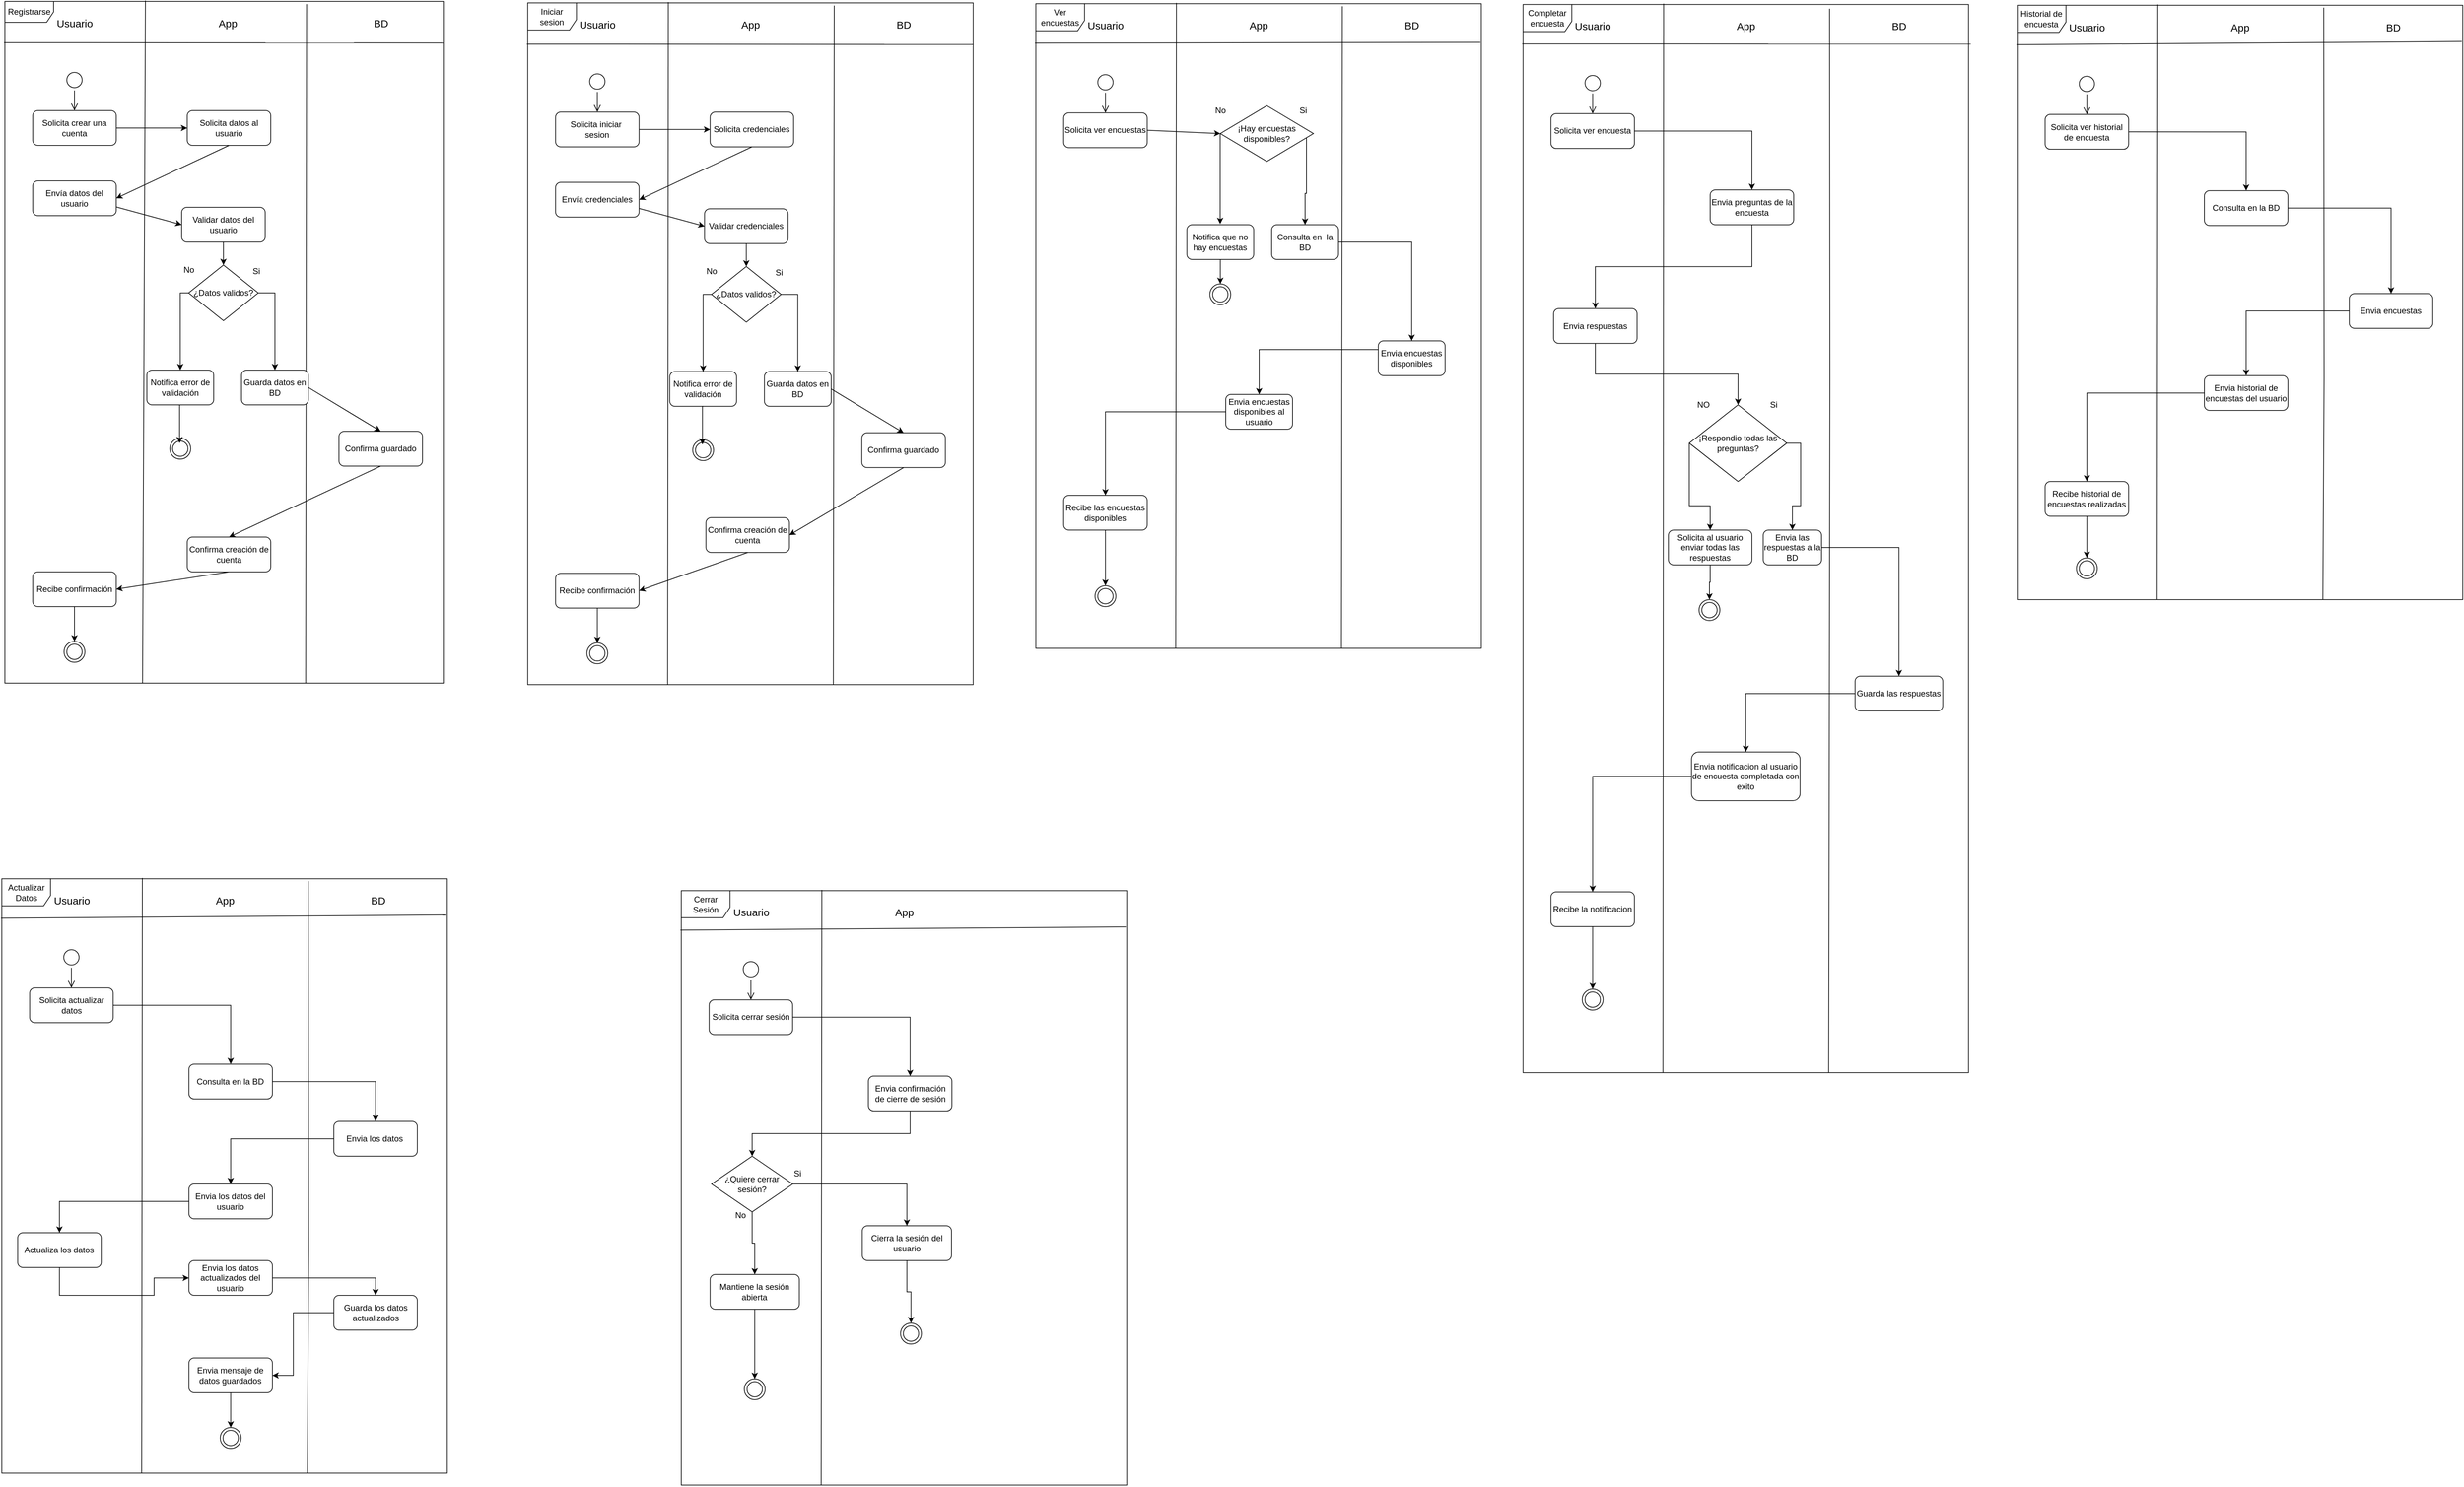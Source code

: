 <mxfile version="24.7.7" pages="2">
  <diagram name="Usuario" id="ieZusvjuCIK0pd3qCgBS">
    <mxGraphModel dx="2564" dy="945" grid="1" gridSize="10" guides="1" tooltips="1" connect="1" arrows="1" fold="1" page="1" pageScale="1" pageWidth="827" pageHeight="1169" math="0" shadow="0">
      <root>
        <mxCell id="0" />
        <mxCell id="1" parent="0" />
        <mxCell id="nrSHaVT2LLwrjB8Iw24i-1" value="Registrarse" style="shape=umlFrame;whiteSpace=wrap;html=1;pointerEvents=0;width=70;height=30;" parent="1" vertex="1">
          <mxGeometry x="-160" y="20" width="630" height="980" as="geometry" />
        </mxCell>
        <mxCell id="nrSHaVT2LLwrjB8Iw24i-2" value="" style="ellipse;html=1;shape=endState;" parent="1" vertex="1">
          <mxGeometry x="77" y="648" width="30" height="30" as="geometry" />
        </mxCell>
        <mxCell id="nrSHaVT2LLwrjB8Iw24i-3" value="" style="ellipse;html=1;shape=startState;" parent="1" vertex="1">
          <mxGeometry x="-75" y="118" width="30" height="30" as="geometry" />
        </mxCell>
        <mxCell id="nrSHaVT2LLwrjB8Iw24i-4" value="" style="edgeStyle=orthogonalEdgeStyle;html=1;verticalAlign=bottom;endArrow=open;endSize=8;rounded=0;entryX=0.5;entryY=0;entryDx=0;entryDy=0;" parent="1" source="nrSHaVT2LLwrjB8Iw24i-3" target="nrSHaVT2LLwrjB8Iw24i-11" edge="1">
          <mxGeometry relative="1" as="geometry">
            <mxPoint x="-60" y="188" as="targetPoint" />
          </mxGeometry>
        </mxCell>
        <mxCell id="nrSHaVT2LLwrjB8Iw24i-5" value="" style="endArrow=none;html=1;rounded=0;entryX=0.238;entryY=-0.003;entryDx=0;entryDy=0;entryPerimeter=0;exitX=0.314;exitY=1;exitDx=0;exitDy=0;exitPerimeter=0;" parent="1" source="nrSHaVT2LLwrjB8Iw24i-1" edge="1">
          <mxGeometry width="50" height="50" relative="1" as="geometry">
            <mxPoint x="40.05" y="400" as="sourcePoint" />
            <mxPoint x="41.94" y="18.86" as="targetPoint" />
          </mxGeometry>
        </mxCell>
        <mxCell id="nrSHaVT2LLwrjB8Iw24i-6" value="" style="endArrow=none;html=1;rounded=0;entryX=0.688;entryY=0.004;entryDx=0;entryDy=0;entryPerimeter=0;exitX=0.686;exitY=1;exitDx=0;exitDy=0;exitPerimeter=0;" parent="1" source="nrSHaVT2LLwrjB8Iw24i-1" target="nrSHaVT2LLwrjB8Iw24i-1" edge="1">
          <mxGeometry width="50" height="50" relative="1" as="geometry">
            <mxPoint x="241.0" y="400" as="sourcePoint" />
            <mxPoint x="242" y="21.9" as="targetPoint" />
          </mxGeometry>
        </mxCell>
        <mxCell id="nrSHaVT2LLwrjB8Iw24i-7" value="" style="endArrow=none;html=1;rounded=0;exitX=-0.002;exitY=0.118;exitDx=0;exitDy=0;exitPerimeter=0;entryX=1;entryY=0.061;entryDx=0;entryDy=0;entryPerimeter=0;" parent="1" target="nrSHaVT2LLwrjB8Iw24i-1" edge="1">
          <mxGeometry width="50" height="50" relative="1" as="geometry">
            <mxPoint x="-161.2" y="79.32" as="sourcePoint" />
            <mxPoint x="441.8" y="81.54" as="targetPoint" />
          </mxGeometry>
        </mxCell>
        <mxCell id="nrSHaVT2LLwrjB8Iw24i-8" value="&lt;span style=&quot;font-size: 15px;&quot;&gt;Usuario&lt;/span&gt;" style="text;html=1;align=center;verticalAlign=middle;resizable=0;points=[];autosize=1;strokeColor=none;fillColor=none;" parent="1" vertex="1">
          <mxGeometry x="-100" y="36" width="80" height="30" as="geometry" />
        </mxCell>
        <mxCell id="nrSHaVT2LLwrjB8Iw24i-9" value="&lt;span style=&quot;font-size: 15px;&quot;&gt;App&lt;/span&gt;" style="text;html=1;align=center;verticalAlign=middle;resizable=0;points=[];autosize=1;strokeColor=none;fillColor=none;" parent="1" vertex="1">
          <mxGeometry x="135" y="36" width="50" height="30" as="geometry" />
        </mxCell>
        <mxCell id="nrSHaVT2LLwrjB8Iw24i-10" value="&lt;span style=&quot;font-size: 15px;&quot;&gt;BD&lt;/span&gt;" style="text;html=1;align=center;verticalAlign=middle;resizable=0;points=[];autosize=1;strokeColor=none;fillColor=none;" parent="1" vertex="1">
          <mxGeometry x="360" y="36" width="40" height="30" as="geometry" />
        </mxCell>
        <mxCell id="nrSHaVT2LLwrjB8Iw24i-11" value="Solicita crear una cuenta" style="rounded=1;whiteSpace=wrap;html=1;" parent="1" vertex="1">
          <mxGeometry x="-120" y="177" width="120" height="50" as="geometry" />
        </mxCell>
        <mxCell id="nrSHaVT2LLwrjB8Iw24i-12" value="Solicita datos al usuario" style="rounded=1;whiteSpace=wrap;html=1;" parent="1" vertex="1">
          <mxGeometry x="102" y="177" width="120" height="50" as="geometry" />
        </mxCell>
        <mxCell id="nrSHaVT2LLwrjB8Iw24i-13" value="Envía datos del usuario" style="rounded=1;whiteSpace=wrap;html=1;" parent="1" vertex="1">
          <mxGeometry x="-120" y="278" width="120" height="50" as="geometry" />
        </mxCell>
        <mxCell id="nrSHaVT2LLwrjB8Iw24i-14" value="" style="endArrow=classic;html=1;rounded=0;exitX=1;exitY=0.5;exitDx=0;exitDy=0;entryX=0;entryY=0.5;entryDx=0;entryDy=0;" parent="1" source="nrSHaVT2LLwrjB8Iw24i-11" target="nrSHaVT2LLwrjB8Iw24i-12" edge="1">
          <mxGeometry width="50" height="50" relative="1" as="geometry">
            <mxPoint x="50" y="298" as="sourcePoint" />
            <mxPoint x="100" y="248" as="targetPoint" />
          </mxGeometry>
        </mxCell>
        <mxCell id="nrSHaVT2LLwrjB8Iw24i-15" value="" style="endArrow=classic;html=1;rounded=0;exitX=0.5;exitY=1;exitDx=0;exitDy=0;entryX=1;entryY=0.5;entryDx=0;entryDy=0;" parent="1" source="nrSHaVT2LLwrjB8Iw24i-12" target="nrSHaVT2LLwrjB8Iw24i-13" edge="1">
          <mxGeometry width="50" height="50" relative="1" as="geometry">
            <mxPoint x="-25" y="248" as="sourcePoint" />
            <mxPoint x="60" y="248" as="targetPoint" />
          </mxGeometry>
        </mxCell>
        <mxCell id="nrSHaVT2LLwrjB8Iw24i-16" style="edgeStyle=orthogonalEdgeStyle;rounded=0;orthogonalLoop=1;jettySize=auto;html=1;exitX=0.5;exitY=1;exitDx=0;exitDy=0;entryX=0.5;entryY=0;entryDx=0;entryDy=0;" parent="1" source="nrSHaVT2LLwrjB8Iw24i-17" target="nrSHaVT2LLwrjB8Iw24i-19" edge="1">
          <mxGeometry relative="1" as="geometry" />
        </mxCell>
        <mxCell id="nrSHaVT2LLwrjB8Iw24i-17" value="Validar datos del usuario" style="rounded=1;whiteSpace=wrap;html=1;" parent="1" vertex="1">
          <mxGeometry x="94" y="316" width="120" height="50" as="geometry" />
        </mxCell>
        <mxCell id="nrSHaVT2LLwrjB8Iw24i-18" style="edgeStyle=orthogonalEdgeStyle;rounded=0;orthogonalLoop=1;jettySize=auto;html=1;exitX=1;exitY=0.5;exitDx=0;exitDy=0;" parent="1" source="nrSHaVT2LLwrjB8Iw24i-19" target="nrSHaVT2LLwrjB8Iw24i-26" edge="1">
          <mxGeometry relative="1" as="geometry" />
        </mxCell>
        <mxCell id="nrSHaVT2LLwrjB8Iw24i-19" value="¿Datos validos?" style="rhombus;whiteSpace=wrap;html=1;" parent="1" vertex="1">
          <mxGeometry x="104" y="399" width="100" height="80" as="geometry" />
        </mxCell>
        <mxCell id="nrSHaVT2LLwrjB8Iw24i-20" value="No" style="text;html=1;align=center;verticalAlign=middle;resizable=0;points=[];autosize=1;strokeColor=none;fillColor=none;" parent="1" vertex="1">
          <mxGeometry x="84" y="391" width="40" height="30" as="geometry" />
        </mxCell>
        <mxCell id="nrSHaVT2LLwrjB8Iw24i-21" value="Si" style="text;html=1;align=center;verticalAlign=middle;resizable=0;points=[];autosize=1;strokeColor=none;fillColor=none;" parent="1" vertex="1">
          <mxGeometry x="186" y="393" width="30" height="30" as="geometry" />
        </mxCell>
        <mxCell id="nrSHaVT2LLwrjB8Iw24i-22" value="" style="endArrow=classic;html=1;rounded=0;exitX=1;exitY=0.75;exitDx=0;exitDy=0;entryX=0;entryY=0.5;entryDx=0;entryDy=0;" parent="1" source="nrSHaVT2LLwrjB8Iw24i-13" target="nrSHaVT2LLwrjB8Iw24i-17" edge="1">
          <mxGeometry width="50" height="50" relative="1" as="geometry">
            <mxPoint x="5" y="340" as="sourcePoint" />
            <mxPoint x="90" y="340" as="targetPoint" />
          </mxGeometry>
        </mxCell>
        <mxCell id="nrSHaVT2LLwrjB8Iw24i-23" value="Notifica error de validación" style="rounded=1;whiteSpace=wrap;html=1;" parent="1" vertex="1">
          <mxGeometry x="44" y="550" width="96" height="50" as="geometry" />
        </mxCell>
        <mxCell id="nrSHaVT2LLwrjB8Iw24i-24" style="edgeStyle=orthogonalEdgeStyle;rounded=0;orthogonalLoop=1;jettySize=auto;html=1;exitX=0;exitY=0.5;exitDx=0;exitDy=0;entryX=0.5;entryY=0;entryDx=0;entryDy=0;" parent="1" source="nrSHaVT2LLwrjB8Iw24i-19" target="nrSHaVT2LLwrjB8Iw24i-23" edge="1">
          <mxGeometry relative="1" as="geometry">
            <mxPoint x="103" y="462" as="sourcePoint" />
            <mxPoint x="103" y="495" as="targetPoint" />
            <Array as="points">
              <mxPoint x="92" y="439" />
            </Array>
          </mxGeometry>
        </mxCell>
        <mxCell id="nrSHaVT2LLwrjB8Iw24i-25" style="edgeStyle=orthogonalEdgeStyle;rounded=0;orthogonalLoop=1;jettySize=auto;html=1;exitX=0.5;exitY=1;exitDx=0;exitDy=0;entryX=0.467;entryY=0.233;entryDx=0;entryDy=0;entryPerimeter=0;" parent="1" source="nrSHaVT2LLwrjB8Iw24i-23" target="nrSHaVT2LLwrjB8Iw24i-2" edge="1">
          <mxGeometry relative="1" as="geometry">
            <Array as="points">
              <mxPoint x="91" y="600" />
            </Array>
          </mxGeometry>
        </mxCell>
        <mxCell id="nrSHaVT2LLwrjB8Iw24i-26" value="Guarda datos en BD" style="rounded=1;whiteSpace=wrap;html=1;" parent="1" vertex="1">
          <mxGeometry x="180" y="550" width="96" height="50" as="geometry" />
        </mxCell>
        <mxCell id="nrSHaVT2LLwrjB8Iw24i-27" value="Confirma guardado" style="rounded=1;whiteSpace=wrap;html=1;" parent="1" vertex="1">
          <mxGeometry x="320" y="638" width="120" height="50" as="geometry" />
        </mxCell>
        <mxCell id="nrSHaVT2LLwrjB8Iw24i-28" value="Confirma creación de cuenta" style="rounded=1;whiteSpace=wrap;html=1;" parent="1" vertex="1">
          <mxGeometry x="102" y="790" width="120" height="50" as="geometry" />
        </mxCell>
        <mxCell id="nrSHaVT2LLwrjB8Iw24i-29" style="edgeStyle=orthogonalEdgeStyle;rounded=0;orthogonalLoop=1;jettySize=auto;html=1;exitX=0.5;exitY=1;exitDx=0;exitDy=0;entryX=0.5;entryY=0;entryDx=0;entryDy=0;" parent="1" source="nrSHaVT2LLwrjB8Iw24i-30" target="nrSHaVT2LLwrjB8Iw24i-31" edge="1">
          <mxGeometry relative="1" as="geometry" />
        </mxCell>
        <mxCell id="nrSHaVT2LLwrjB8Iw24i-30" value="Recibe confirmación" style="rounded=1;whiteSpace=wrap;html=1;" parent="1" vertex="1">
          <mxGeometry x="-120" y="840" width="120" height="50" as="geometry" />
        </mxCell>
        <mxCell id="nrSHaVT2LLwrjB8Iw24i-31" value="" style="ellipse;html=1;shape=endState;" parent="1" vertex="1">
          <mxGeometry x="-75" y="940" width="30" height="30" as="geometry" />
        </mxCell>
        <mxCell id="nrSHaVT2LLwrjB8Iw24i-32" value="" style="endArrow=classic;html=1;rounded=0;exitX=0.5;exitY=1;exitDx=0;exitDy=0;entryX=0.5;entryY=0;entryDx=0;entryDy=0;" parent="1" source="nrSHaVT2LLwrjB8Iw24i-27" target="nrSHaVT2LLwrjB8Iw24i-28" edge="1">
          <mxGeometry width="50" height="50" relative="1" as="geometry">
            <mxPoint x="333" y="540" as="sourcePoint" />
            <mxPoint x="427" y="565" as="targetPoint" />
          </mxGeometry>
        </mxCell>
        <mxCell id="nrSHaVT2LLwrjB8Iw24i-33" value="" style="endArrow=classic;html=1;rounded=0;exitX=0.5;exitY=1;exitDx=0;exitDy=0;entryX=1;entryY=0.5;entryDx=0;entryDy=0;" parent="1" source="nrSHaVT2LLwrjB8Iw24i-28" target="nrSHaVT2LLwrjB8Iw24i-30" edge="1">
          <mxGeometry width="50" height="50" relative="1" as="geometry">
            <mxPoint x="44" y="768" as="sourcePoint" />
            <mxPoint y="870" as="targetPoint" />
          </mxGeometry>
        </mxCell>
        <mxCell id="nrSHaVT2LLwrjB8Iw24i-34" value="" style="endArrow=classic;html=1;rounded=0;exitX=1;exitY=0.5;exitDx=0;exitDy=0;entryX=0.5;entryY=0;entryDx=0;entryDy=0;" parent="1" source="nrSHaVT2LLwrjB8Iw24i-26" target="nrSHaVT2LLwrjB8Iw24i-27" edge="1">
          <mxGeometry width="50" height="50" relative="1" as="geometry">
            <mxPoint x="333" y="560" as="sourcePoint" />
            <mxPoint x="427" y="585" as="targetPoint" />
          </mxGeometry>
        </mxCell>
        <mxCell id="nrSHaVT2LLwrjB8Iw24i-35" value="Iniciar sesion" style="shape=umlFrame;whiteSpace=wrap;html=1;pointerEvents=0;width=70;height=39;" parent="1" vertex="1">
          <mxGeometry x="591.2" y="22.14" width="640" height="980" as="geometry" />
        </mxCell>
        <mxCell id="nrSHaVT2LLwrjB8Iw24i-36" value="" style="ellipse;html=1;shape=endState;" parent="1" vertex="1">
          <mxGeometry x="828.2" y="650.14" width="30" height="30" as="geometry" />
        </mxCell>
        <mxCell id="nrSHaVT2LLwrjB8Iw24i-37" value="" style="ellipse;html=1;shape=startState;" parent="1" vertex="1">
          <mxGeometry x="676.2" y="120.14" width="30" height="30" as="geometry" />
        </mxCell>
        <mxCell id="nrSHaVT2LLwrjB8Iw24i-38" value="" style="edgeStyle=orthogonalEdgeStyle;html=1;verticalAlign=bottom;endArrow=open;endSize=8;rounded=0;entryX=0.5;entryY=0;entryDx=0;entryDy=0;" parent="1" source="nrSHaVT2LLwrjB8Iw24i-37" target="nrSHaVT2LLwrjB8Iw24i-45" edge="1">
          <mxGeometry relative="1" as="geometry">
            <mxPoint x="691.2" y="190.14" as="targetPoint" />
          </mxGeometry>
        </mxCell>
        <mxCell id="nrSHaVT2LLwrjB8Iw24i-39" value="" style="endArrow=none;html=1;rounded=0;entryX=0.238;entryY=-0.003;entryDx=0;entryDy=0;entryPerimeter=0;exitX=0.314;exitY=1;exitDx=0;exitDy=0;exitPerimeter=0;" parent="1" source="nrSHaVT2LLwrjB8Iw24i-35" edge="1">
          <mxGeometry width="50" height="50" relative="1" as="geometry">
            <mxPoint x="791.25" y="402.14" as="sourcePoint" />
            <mxPoint x="793.14" y="21.0" as="targetPoint" />
          </mxGeometry>
        </mxCell>
        <mxCell id="nrSHaVT2LLwrjB8Iw24i-40" value="" style="endArrow=none;html=1;rounded=0;entryX=0.688;entryY=0.004;entryDx=0;entryDy=0;entryPerimeter=0;exitX=0.686;exitY=1;exitDx=0;exitDy=0;exitPerimeter=0;" parent="1" source="nrSHaVT2LLwrjB8Iw24i-35" target="nrSHaVT2LLwrjB8Iw24i-35" edge="1">
          <mxGeometry width="50" height="50" relative="1" as="geometry">
            <mxPoint x="992.2" y="402.14" as="sourcePoint" />
            <mxPoint x="993.2" y="24.04" as="targetPoint" />
          </mxGeometry>
        </mxCell>
        <mxCell id="nrSHaVT2LLwrjB8Iw24i-41" value="" style="endArrow=none;html=1;rounded=0;exitX=-0.002;exitY=0.118;exitDx=0;exitDy=0;exitPerimeter=0;entryX=1;entryY=0.061;entryDx=0;entryDy=0;entryPerimeter=0;" parent="1" target="nrSHaVT2LLwrjB8Iw24i-35" edge="1">
          <mxGeometry width="50" height="50" relative="1" as="geometry">
            <mxPoint x="590" y="81.46" as="sourcePoint" />
            <mxPoint x="1193.0" y="83.68" as="targetPoint" />
          </mxGeometry>
        </mxCell>
        <mxCell id="nrSHaVT2LLwrjB8Iw24i-42" value="&lt;span style=&quot;font-size: 15px;&quot;&gt;Usuario&lt;/span&gt;" style="text;html=1;align=center;verticalAlign=middle;resizable=0;points=[];autosize=1;strokeColor=none;fillColor=none;" parent="1" vertex="1">
          <mxGeometry x="651.2" y="38.14" width="80" height="30" as="geometry" />
        </mxCell>
        <mxCell id="nrSHaVT2LLwrjB8Iw24i-43" value="&lt;span style=&quot;font-size: 15px;&quot;&gt;App&lt;/span&gt;" style="text;html=1;align=center;verticalAlign=middle;resizable=0;points=[];autosize=1;strokeColor=none;fillColor=none;" parent="1" vertex="1">
          <mxGeometry x="886.2" y="38.14" width="50" height="30" as="geometry" />
        </mxCell>
        <mxCell id="nrSHaVT2LLwrjB8Iw24i-44" value="&lt;span style=&quot;font-size: 15px;&quot;&gt;BD&lt;/span&gt;" style="text;html=1;align=center;verticalAlign=middle;resizable=0;points=[];autosize=1;strokeColor=none;fillColor=none;" parent="1" vertex="1">
          <mxGeometry x="1111.2" y="38.14" width="40" height="30" as="geometry" />
        </mxCell>
        <mxCell id="nrSHaVT2LLwrjB8Iw24i-45" value="Solicita iniciar&amp;nbsp;&lt;div&gt;sesion&lt;/div&gt;" style="rounded=1;whiteSpace=wrap;html=1;" parent="1" vertex="1">
          <mxGeometry x="631.2" y="179.14" width="120" height="50" as="geometry" />
        </mxCell>
        <mxCell id="nrSHaVT2LLwrjB8Iw24i-46" value="Solicita credenciales" style="rounded=1;whiteSpace=wrap;html=1;" parent="1" vertex="1">
          <mxGeometry x="853.2" y="179.14" width="120" height="50" as="geometry" />
        </mxCell>
        <mxCell id="nrSHaVT2LLwrjB8Iw24i-47" value="Envía credenciales" style="rounded=1;whiteSpace=wrap;html=1;" parent="1" vertex="1">
          <mxGeometry x="631.2" y="280.14" width="120" height="50" as="geometry" />
        </mxCell>
        <mxCell id="nrSHaVT2LLwrjB8Iw24i-48" value="" style="endArrow=classic;html=1;rounded=0;exitX=1;exitY=0.5;exitDx=0;exitDy=0;entryX=0;entryY=0.5;entryDx=0;entryDy=0;" parent="1" source="nrSHaVT2LLwrjB8Iw24i-45" target="nrSHaVT2LLwrjB8Iw24i-46" edge="1">
          <mxGeometry width="50" height="50" relative="1" as="geometry">
            <mxPoint x="801.2" y="300.14" as="sourcePoint" />
            <mxPoint x="851.2" y="250.14" as="targetPoint" />
          </mxGeometry>
        </mxCell>
        <mxCell id="nrSHaVT2LLwrjB8Iw24i-49" value="" style="endArrow=classic;html=1;rounded=0;exitX=0.5;exitY=1;exitDx=0;exitDy=0;entryX=1;entryY=0.5;entryDx=0;entryDy=0;" parent="1" source="nrSHaVT2LLwrjB8Iw24i-46" target="nrSHaVT2LLwrjB8Iw24i-47" edge="1">
          <mxGeometry width="50" height="50" relative="1" as="geometry">
            <mxPoint x="726.2" y="250.14" as="sourcePoint" />
            <mxPoint x="811.2" y="250.14" as="targetPoint" />
          </mxGeometry>
        </mxCell>
        <mxCell id="nrSHaVT2LLwrjB8Iw24i-50" style="edgeStyle=orthogonalEdgeStyle;rounded=0;orthogonalLoop=1;jettySize=auto;html=1;exitX=0.5;exitY=1;exitDx=0;exitDy=0;entryX=0.5;entryY=0;entryDx=0;entryDy=0;" parent="1" source="nrSHaVT2LLwrjB8Iw24i-51" target="nrSHaVT2LLwrjB8Iw24i-53" edge="1">
          <mxGeometry relative="1" as="geometry" />
        </mxCell>
        <mxCell id="nrSHaVT2LLwrjB8Iw24i-51" value="Validar credenciales" style="rounded=1;whiteSpace=wrap;html=1;" parent="1" vertex="1">
          <mxGeometry x="845.2" y="318.14" width="120" height="50" as="geometry" />
        </mxCell>
        <mxCell id="nrSHaVT2LLwrjB8Iw24i-52" style="edgeStyle=orthogonalEdgeStyle;rounded=0;orthogonalLoop=1;jettySize=auto;html=1;exitX=1;exitY=0.5;exitDx=0;exitDy=0;" parent="1" source="nrSHaVT2LLwrjB8Iw24i-53" target="nrSHaVT2LLwrjB8Iw24i-60" edge="1">
          <mxGeometry relative="1" as="geometry" />
        </mxCell>
        <mxCell id="nrSHaVT2LLwrjB8Iw24i-53" value="¿Datos validos?" style="rhombus;whiteSpace=wrap;html=1;" parent="1" vertex="1">
          <mxGeometry x="855.2" y="401.14" width="100" height="80" as="geometry" />
        </mxCell>
        <mxCell id="nrSHaVT2LLwrjB8Iw24i-54" value="No" style="text;html=1;align=center;verticalAlign=middle;resizable=0;points=[];autosize=1;strokeColor=none;fillColor=none;" parent="1" vertex="1">
          <mxGeometry x="835.2" y="393.14" width="40" height="30" as="geometry" />
        </mxCell>
        <mxCell id="nrSHaVT2LLwrjB8Iw24i-55" value="Si" style="text;html=1;align=center;verticalAlign=middle;resizable=0;points=[];autosize=1;strokeColor=none;fillColor=none;" parent="1" vertex="1">
          <mxGeometry x="937.2" y="395.14" width="30" height="30" as="geometry" />
        </mxCell>
        <mxCell id="nrSHaVT2LLwrjB8Iw24i-56" value="" style="endArrow=classic;html=1;rounded=0;exitX=1;exitY=0.75;exitDx=0;exitDy=0;entryX=0;entryY=0.5;entryDx=0;entryDy=0;" parent="1" source="nrSHaVT2LLwrjB8Iw24i-47" target="nrSHaVT2LLwrjB8Iw24i-51" edge="1">
          <mxGeometry width="50" height="50" relative="1" as="geometry">
            <mxPoint x="756.2" y="342.14" as="sourcePoint" />
            <mxPoint x="841.2" y="342.14" as="targetPoint" />
          </mxGeometry>
        </mxCell>
        <mxCell id="nrSHaVT2LLwrjB8Iw24i-57" value="Notifica error de validación" style="rounded=1;whiteSpace=wrap;html=1;" parent="1" vertex="1">
          <mxGeometry x="795.2" y="552.14" width="96" height="50" as="geometry" />
        </mxCell>
        <mxCell id="nrSHaVT2LLwrjB8Iw24i-58" style="edgeStyle=orthogonalEdgeStyle;rounded=0;orthogonalLoop=1;jettySize=auto;html=1;exitX=0;exitY=0.5;exitDx=0;exitDy=0;entryX=0.5;entryY=0;entryDx=0;entryDy=0;" parent="1" source="nrSHaVT2LLwrjB8Iw24i-53" target="nrSHaVT2LLwrjB8Iw24i-57" edge="1">
          <mxGeometry relative="1" as="geometry">
            <mxPoint x="854.2" y="464.14" as="sourcePoint" />
            <mxPoint x="854.2" y="497.14" as="targetPoint" />
            <Array as="points">
              <mxPoint x="843.2" y="441.14" />
            </Array>
          </mxGeometry>
        </mxCell>
        <mxCell id="nrSHaVT2LLwrjB8Iw24i-59" style="edgeStyle=orthogonalEdgeStyle;rounded=0;orthogonalLoop=1;jettySize=auto;html=1;exitX=0.5;exitY=1;exitDx=0;exitDy=0;entryX=0.467;entryY=0.233;entryDx=0;entryDy=0;entryPerimeter=0;" parent="1" source="nrSHaVT2LLwrjB8Iw24i-57" target="nrSHaVT2LLwrjB8Iw24i-36" edge="1">
          <mxGeometry relative="1" as="geometry">
            <Array as="points">
              <mxPoint x="842.2" y="602.14" />
            </Array>
          </mxGeometry>
        </mxCell>
        <mxCell id="nrSHaVT2LLwrjB8Iw24i-60" value="Guarda datos en BD" style="rounded=1;whiteSpace=wrap;html=1;" parent="1" vertex="1">
          <mxGeometry x="931.2" y="552.14" width="96" height="50" as="geometry" />
        </mxCell>
        <mxCell id="nrSHaVT2LLwrjB8Iw24i-61" value="Confirma guardado" style="rounded=1;whiteSpace=wrap;html=1;" parent="1" vertex="1">
          <mxGeometry x="1071.2" y="640.14" width="120" height="50" as="geometry" />
        </mxCell>
        <mxCell id="nrSHaVT2LLwrjB8Iw24i-62" value="Confirma creación de cuenta" style="rounded=1;whiteSpace=wrap;html=1;" parent="1" vertex="1">
          <mxGeometry x="847.2" y="762.14" width="120" height="50" as="geometry" />
        </mxCell>
        <mxCell id="nrSHaVT2LLwrjB8Iw24i-63" style="edgeStyle=orthogonalEdgeStyle;rounded=0;orthogonalLoop=1;jettySize=auto;html=1;exitX=0.5;exitY=1;exitDx=0;exitDy=0;entryX=0.5;entryY=0;entryDx=0;entryDy=0;" parent="1" source="nrSHaVT2LLwrjB8Iw24i-64" target="nrSHaVT2LLwrjB8Iw24i-65" edge="1">
          <mxGeometry relative="1" as="geometry" />
        </mxCell>
        <mxCell id="nrSHaVT2LLwrjB8Iw24i-64" value="Recibe confirmación" style="rounded=1;whiteSpace=wrap;html=1;" parent="1" vertex="1">
          <mxGeometry x="631.2" y="842.14" width="120" height="50" as="geometry" />
        </mxCell>
        <mxCell id="nrSHaVT2LLwrjB8Iw24i-65" value="" style="ellipse;html=1;shape=endState;" parent="1" vertex="1">
          <mxGeometry x="676.2" y="942.14" width="30" height="30" as="geometry" />
        </mxCell>
        <mxCell id="nrSHaVT2LLwrjB8Iw24i-66" value="" style="endArrow=classic;html=1;rounded=0;exitX=0.5;exitY=1;exitDx=0;exitDy=0;entryX=1;entryY=0.5;entryDx=0;entryDy=0;" parent="1" source="nrSHaVT2LLwrjB8Iw24i-61" target="nrSHaVT2LLwrjB8Iw24i-62" edge="1">
          <mxGeometry width="50" height="50" relative="1" as="geometry">
            <mxPoint x="1084.2" y="542.14" as="sourcePoint" />
            <mxPoint x="1178.2" y="567.14" as="targetPoint" />
          </mxGeometry>
        </mxCell>
        <mxCell id="nrSHaVT2LLwrjB8Iw24i-67" value="" style="endArrow=classic;html=1;rounded=0;exitX=0.5;exitY=1;exitDx=0;exitDy=0;entryX=1;entryY=0.5;entryDx=0;entryDy=0;" parent="1" source="nrSHaVT2LLwrjB8Iw24i-62" target="nrSHaVT2LLwrjB8Iw24i-64" edge="1">
          <mxGeometry width="50" height="50" relative="1" as="geometry">
            <mxPoint x="795.2" y="770.14" as="sourcePoint" />
            <mxPoint x="751.2" y="872.14" as="targetPoint" />
          </mxGeometry>
        </mxCell>
        <mxCell id="nrSHaVT2LLwrjB8Iw24i-68" value="" style="endArrow=classic;html=1;rounded=0;exitX=1;exitY=0.5;exitDx=0;exitDy=0;entryX=0.5;entryY=0;entryDx=0;entryDy=0;" parent="1" source="nrSHaVT2LLwrjB8Iw24i-60" target="nrSHaVT2LLwrjB8Iw24i-61" edge="1">
          <mxGeometry width="50" height="50" relative="1" as="geometry">
            <mxPoint x="1084.2" y="562.14" as="sourcePoint" />
            <mxPoint x="1178.2" y="587.14" as="targetPoint" />
          </mxGeometry>
        </mxCell>
        <mxCell id="nrSHaVT2LLwrjB8Iw24i-103" value="Ver encuestas" style="shape=umlFrame;whiteSpace=wrap;html=1;pointerEvents=0;width=70;height=39;" parent="1" vertex="1">
          <mxGeometry x="1321.2" y="23.28" width="640" height="926.72" as="geometry" />
        </mxCell>
        <mxCell id="nrSHaVT2LLwrjB8Iw24i-105" value="" style="ellipse;html=1;shape=startState;" parent="1" vertex="1">
          <mxGeometry x="1406.2" y="121.28" width="30" height="30" as="geometry" />
        </mxCell>
        <mxCell id="nrSHaVT2LLwrjB8Iw24i-106" value="" style="edgeStyle=orthogonalEdgeStyle;html=1;verticalAlign=bottom;endArrow=open;endSize=8;rounded=0;entryX=0.5;entryY=0;entryDx=0;entryDy=0;" parent="1" source="nrSHaVT2LLwrjB8Iw24i-105" target="nrSHaVT2LLwrjB8Iw24i-113" edge="1">
          <mxGeometry relative="1" as="geometry">
            <mxPoint x="1421.2" y="191.28" as="targetPoint" />
          </mxGeometry>
        </mxCell>
        <mxCell id="nrSHaVT2LLwrjB8Iw24i-107" value="" style="endArrow=none;html=1;rounded=0;entryX=0.238;entryY=-0.003;entryDx=0;entryDy=0;entryPerimeter=0;exitX=0.314;exitY=1;exitDx=0;exitDy=0;exitPerimeter=0;" parent="1" source="nrSHaVT2LLwrjB8Iw24i-103" edge="1">
          <mxGeometry width="50" height="50" relative="1" as="geometry">
            <mxPoint x="1521.25" y="403.28" as="sourcePoint" />
            <mxPoint x="1523.14" y="22.14" as="targetPoint" />
          </mxGeometry>
        </mxCell>
        <mxCell id="nrSHaVT2LLwrjB8Iw24i-108" value="" style="endArrow=none;html=1;rounded=0;entryX=0.688;entryY=0.004;entryDx=0;entryDy=0;entryPerimeter=0;exitX=0.686;exitY=1;exitDx=0;exitDy=0;exitPerimeter=0;" parent="1" source="nrSHaVT2LLwrjB8Iw24i-103" target="nrSHaVT2LLwrjB8Iw24i-103" edge="1">
          <mxGeometry width="50" height="50" relative="1" as="geometry">
            <mxPoint x="1722.2" y="403.28" as="sourcePoint" />
            <mxPoint x="1723.2" y="25.18" as="targetPoint" />
          </mxGeometry>
        </mxCell>
        <mxCell id="nrSHaVT2LLwrjB8Iw24i-109" value="" style="endArrow=none;html=1;rounded=0;entryX=0.998;entryY=0.06;entryDx=0;entryDy=0;entryPerimeter=0;" parent="1" target="nrSHaVT2LLwrjB8Iw24i-103" edge="1">
          <mxGeometry width="50" height="50" relative="1" as="geometry">
            <mxPoint x="1320" y="80" as="sourcePoint" />
            <mxPoint x="1923" y="84.82" as="targetPoint" />
          </mxGeometry>
        </mxCell>
        <mxCell id="nrSHaVT2LLwrjB8Iw24i-110" value="&lt;span style=&quot;font-size: 15px;&quot;&gt;Usuario&lt;/span&gt;" style="text;html=1;align=center;verticalAlign=middle;resizable=0;points=[];autosize=1;strokeColor=none;fillColor=none;" parent="1" vertex="1">
          <mxGeometry x="1381.2" y="39.28" width="80" height="30" as="geometry" />
        </mxCell>
        <mxCell id="nrSHaVT2LLwrjB8Iw24i-111" value="&lt;span style=&quot;font-size: 15px;&quot;&gt;App&lt;/span&gt;" style="text;html=1;align=center;verticalAlign=middle;resizable=0;points=[];autosize=1;strokeColor=none;fillColor=none;" parent="1" vertex="1">
          <mxGeometry x="1616.2" y="39.28" width="50" height="30" as="geometry" />
        </mxCell>
        <mxCell id="nrSHaVT2LLwrjB8Iw24i-112" value="&lt;span style=&quot;font-size: 15px;&quot;&gt;BD&lt;/span&gt;" style="text;html=1;align=center;verticalAlign=middle;resizable=0;points=[];autosize=1;strokeColor=none;fillColor=none;" parent="1" vertex="1">
          <mxGeometry x="1841.2" y="39.28" width="40" height="30" as="geometry" />
        </mxCell>
        <mxCell id="nrSHaVT2LLwrjB8Iw24i-113" value="Solicita ver encuestas" style="rounded=1;whiteSpace=wrap;html=1;" parent="1" vertex="1">
          <mxGeometry x="1361.2" y="180.28" width="120" height="50" as="geometry" />
        </mxCell>
        <mxCell id="nrSHaVT2LLwrjB8Iw24i-116" value="" style="endArrow=classic;html=1;rounded=0;exitX=1;exitY=0.5;exitDx=0;exitDy=0;entryX=0;entryY=0.5;entryDx=0;entryDy=0;" parent="1" source="nrSHaVT2LLwrjB8Iw24i-113" target="nrSHaVT2LLwrjB8Iw24i-121" edge="1">
          <mxGeometry width="50" height="50" relative="1" as="geometry">
            <mxPoint x="1531.2" y="301.28" as="sourcePoint" />
            <mxPoint x="1583.2" y="205.28" as="targetPoint" />
          </mxGeometry>
        </mxCell>
        <mxCell id="nrSHaVT2LLwrjB8Iw24i-143" style="edgeStyle=orthogonalEdgeStyle;rounded=0;orthogonalLoop=1;jettySize=auto;html=1;exitX=1;exitY=0.5;exitDx=0;exitDy=0;entryX=0.5;entryY=0;entryDx=0;entryDy=0;" parent="1" source="nrSHaVT2LLwrjB8Iw24i-121" target="nrSHaVT2LLwrjB8Iw24i-125" edge="1">
          <mxGeometry relative="1" as="geometry">
            <Array as="points">
              <mxPoint x="1710" y="210" />
              <mxPoint x="1710" y="296" />
              <mxPoint x="1708" y="296" />
            </Array>
          </mxGeometry>
        </mxCell>
        <mxCell id="nrSHaVT2LLwrjB8Iw24i-121" value="¡Hay encuestas disponibles?" style="rhombus;whiteSpace=wrap;html=1;" parent="1" vertex="1">
          <mxGeometry x="1586.2" y="170" width="133.8" height="80" as="geometry" />
        </mxCell>
        <mxCell id="nrSHaVT2LLwrjB8Iw24i-142" style="edgeStyle=orthogonalEdgeStyle;rounded=0;orthogonalLoop=1;jettySize=auto;html=1;" parent="1" edge="1">
          <mxGeometry relative="1" as="geometry">
            <mxPoint x="1586" y="210" as="sourcePoint" />
            <mxPoint x="1586" y="340" as="targetPoint" />
            <Array as="points">
              <mxPoint x="1586" y="310" />
              <mxPoint x="1586" y="310" />
            </Array>
          </mxGeometry>
        </mxCell>
        <mxCell id="nrSHaVT2LLwrjB8Iw24i-122" value="No" style="text;html=1;align=center;verticalAlign=middle;resizable=0;points=[];autosize=1;strokeColor=none;fillColor=none;" parent="1" vertex="1">
          <mxGeometry x="1566.2" y="162.0" width="40" height="30" as="geometry" />
        </mxCell>
        <mxCell id="nrSHaVT2LLwrjB8Iw24i-123" value="Si" style="text;html=1;align=center;verticalAlign=middle;resizable=0;points=[];autosize=1;strokeColor=none;fillColor=none;" parent="1" vertex="1">
          <mxGeometry x="1690" y="162.0" width="30" height="30" as="geometry" />
        </mxCell>
        <mxCell id="nrSHaVT2LLwrjB8Iw24i-147" style="edgeStyle=orthogonalEdgeStyle;rounded=0;orthogonalLoop=1;jettySize=auto;html=1;exitX=1;exitY=0.5;exitDx=0;exitDy=0;entryX=0.5;entryY=0;entryDx=0;entryDy=0;" parent="1" source="nrSHaVT2LLwrjB8Iw24i-125" target="nrSHaVT2LLwrjB8Iw24i-146" edge="1">
          <mxGeometry relative="1" as="geometry" />
        </mxCell>
        <mxCell id="nrSHaVT2LLwrjB8Iw24i-125" value="Consulta en&amp;nbsp; la BD" style="rounded=1;whiteSpace=wrap;html=1;" parent="1" vertex="1">
          <mxGeometry x="1660" y="341.0" width="96" height="50" as="geometry" />
        </mxCell>
        <mxCell id="nrSHaVT2LLwrjB8Iw24i-145" style="edgeStyle=orthogonalEdgeStyle;rounded=0;orthogonalLoop=1;jettySize=auto;html=1;exitX=0.5;exitY=1;exitDx=0;exitDy=0;entryX=0.5;entryY=0;entryDx=0;entryDy=0;" parent="1" source="nrSHaVT2LLwrjB8Iw24i-128" target="nrSHaVT2LLwrjB8Iw24i-144" edge="1">
          <mxGeometry relative="1" as="geometry" />
        </mxCell>
        <mxCell id="nrSHaVT2LLwrjB8Iw24i-128" value="Notifica que no hay encuestas" style="rounded=1;whiteSpace=wrap;html=1;" parent="1" vertex="1">
          <mxGeometry x="1538.2" y="341.0" width="96" height="50" as="geometry" />
        </mxCell>
        <mxCell id="nrSHaVT2LLwrjB8Iw24i-131" style="edgeStyle=orthogonalEdgeStyle;rounded=0;orthogonalLoop=1;jettySize=auto;html=1;exitX=0.5;exitY=1;exitDx=0;exitDy=0;entryX=0.5;entryY=0;entryDx=0;entryDy=0;" parent="1" source="nrSHaVT2LLwrjB8Iw24i-132" target="nrSHaVT2LLwrjB8Iw24i-133" edge="1">
          <mxGeometry relative="1" as="geometry" />
        </mxCell>
        <mxCell id="nrSHaVT2LLwrjB8Iw24i-132" value="Recibe las encuestas disponibles" style="rounded=1;whiteSpace=wrap;html=1;" parent="1" vertex="1">
          <mxGeometry x="1361.2" y="730.0" width="120" height="50" as="geometry" />
        </mxCell>
        <mxCell id="nrSHaVT2LLwrjB8Iw24i-133" value="" style="ellipse;html=1;shape=endState;" parent="1" vertex="1">
          <mxGeometry x="1406.2" y="860.0" width="30" height="30" as="geometry" />
        </mxCell>
        <mxCell id="nrSHaVT2LLwrjB8Iw24i-144" value="" style="ellipse;html=1;shape=endState;" parent="1" vertex="1">
          <mxGeometry x="1571.2" y="426.14" width="30" height="30" as="geometry" />
        </mxCell>
        <mxCell id="nrSHaVT2LLwrjB8Iw24i-149" style="edgeStyle=orthogonalEdgeStyle;rounded=0;orthogonalLoop=1;jettySize=auto;html=1;exitX=0;exitY=0.25;exitDx=0;exitDy=0;entryX=0.5;entryY=0;entryDx=0;entryDy=0;" parent="1" source="nrSHaVT2LLwrjB8Iw24i-146" target="nrSHaVT2LLwrjB8Iw24i-148" edge="1">
          <mxGeometry relative="1" as="geometry" />
        </mxCell>
        <mxCell id="nrSHaVT2LLwrjB8Iw24i-146" value="Envia encuestas disponibles" style="rounded=1;whiteSpace=wrap;html=1;" parent="1" vertex="1">
          <mxGeometry x="1813.2" y="508.0" width="96" height="50" as="geometry" />
        </mxCell>
        <mxCell id="nrSHaVT2LLwrjB8Iw24i-150" style="edgeStyle=orthogonalEdgeStyle;rounded=0;orthogonalLoop=1;jettySize=auto;html=1;exitX=0;exitY=0.5;exitDx=0;exitDy=0;entryX=0.5;entryY=0;entryDx=0;entryDy=0;" parent="1" source="nrSHaVT2LLwrjB8Iw24i-148" target="nrSHaVT2LLwrjB8Iw24i-132" edge="1">
          <mxGeometry relative="1" as="geometry" />
        </mxCell>
        <mxCell id="nrSHaVT2LLwrjB8Iw24i-148" value="Envia encuestas disponibles al usuario" style="rounded=1;whiteSpace=wrap;html=1;" parent="1" vertex="1">
          <mxGeometry x="1594" y="585.0" width="96" height="50" as="geometry" />
        </mxCell>
        <mxCell id="nrSHaVT2LLwrjB8Iw24i-152" value="Completar encuesta" style="shape=umlFrame;whiteSpace=wrap;html=1;pointerEvents=0;width=70;height=39;" parent="1" vertex="1">
          <mxGeometry x="2021.2" y="24.42" width="640" height="1535.58" as="geometry" />
        </mxCell>
        <mxCell id="nrSHaVT2LLwrjB8Iw24i-153" value="" style="ellipse;html=1;shape=startState;" parent="1" vertex="1">
          <mxGeometry x="2106.2" y="122.42" width="30" height="30" as="geometry" />
        </mxCell>
        <mxCell id="nrSHaVT2LLwrjB8Iw24i-154" value="" style="edgeStyle=orthogonalEdgeStyle;html=1;verticalAlign=bottom;endArrow=open;endSize=8;rounded=0;entryX=0.5;entryY=0;entryDx=0;entryDy=0;" parent="1" source="nrSHaVT2LLwrjB8Iw24i-153" target="nrSHaVT2LLwrjB8Iw24i-161" edge="1">
          <mxGeometry relative="1" as="geometry">
            <mxPoint x="2121.2" y="192.42" as="targetPoint" />
          </mxGeometry>
        </mxCell>
        <mxCell id="nrSHaVT2LLwrjB8Iw24i-155" value="" style="endArrow=none;html=1;rounded=0;entryX=0.238;entryY=-0.003;entryDx=0;entryDy=0;entryPerimeter=0;exitX=0.314;exitY=1;exitDx=0;exitDy=0;exitPerimeter=0;" parent="1" source="nrSHaVT2LLwrjB8Iw24i-152" edge="1">
          <mxGeometry width="50" height="50" relative="1" as="geometry">
            <mxPoint x="2221.25" y="404.42" as="sourcePoint" />
            <mxPoint x="2223.14" y="23.28" as="targetPoint" />
          </mxGeometry>
        </mxCell>
        <mxCell id="nrSHaVT2LLwrjB8Iw24i-156" value="" style="endArrow=none;html=1;rounded=0;entryX=0.688;entryY=0.004;entryDx=0;entryDy=0;entryPerimeter=0;exitX=0.686;exitY=1;exitDx=0;exitDy=0;exitPerimeter=0;" parent="1" source="nrSHaVT2LLwrjB8Iw24i-152" target="nrSHaVT2LLwrjB8Iw24i-152" edge="1">
          <mxGeometry width="50" height="50" relative="1" as="geometry">
            <mxPoint x="2422.2" y="404.42" as="sourcePoint" />
            <mxPoint x="2423.2" y="26.32" as="targetPoint" />
            <Array as="points">
              <mxPoint x="2462" y="560" />
            </Array>
          </mxGeometry>
        </mxCell>
        <mxCell id="nrSHaVT2LLwrjB8Iw24i-157" value="" style="endArrow=none;html=1;rounded=0;entryX=1.005;entryY=0.037;entryDx=0;entryDy=0;entryPerimeter=0;" parent="1" target="nrSHaVT2LLwrjB8Iw24i-152" edge="1">
          <mxGeometry width="50" height="50" relative="1" as="geometry">
            <mxPoint x="2020" y="81.14" as="sourcePoint" />
            <mxPoint x="2623" y="85.96" as="targetPoint" />
          </mxGeometry>
        </mxCell>
        <mxCell id="nrSHaVT2LLwrjB8Iw24i-158" value="&lt;span style=&quot;font-size: 15px;&quot;&gt;Usuario&lt;/span&gt;" style="text;html=1;align=center;verticalAlign=middle;resizable=0;points=[];autosize=1;strokeColor=none;fillColor=none;" parent="1" vertex="1">
          <mxGeometry x="2081.2" y="40.42" width="80" height="30" as="geometry" />
        </mxCell>
        <mxCell id="nrSHaVT2LLwrjB8Iw24i-159" value="&lt;span style=&quot;font-size: 15px;&quot;&gt;App&lt;/span&gt;" style="text;html=1;align=center;verticalAlign=middle;resizable=0;points=[];autosize=1;strokeColor=none;fillColor=none;" parent="1" vertex="1">
          <mxGeometry x="2316.2" y="40.42" width="50" height="30" as="geometry" />
        </mxCell>
        <mxCell id="nrSHaVT2LLwrjB8Iw24i-160" value="&lt;span style=&quot;font-size: 15px;&quot;&gt;BD&lt;/span&gt;" style="text;html=1;align=center;verticalAlign=middle;resizable=0;points=[];autosize=1;strokeColor=none;fillColor=none;" parent="1" vertex="1">
          <mxGeometry x="2541.2" y="40.42" width="40" height="30" as="geometry" />
        </mxCell>
        <mxCell id="nrSHaVT2LLwrjB8Iw24i-182" style="edgeStyle=orthogonalEdgeStyle;rounded=0;orthogonalLoop=1;jettySize=auto;html=1;exitX=1;exitY=0.5;exitDx=0;exitDy=0;entryX=0.5;entryY=0;entryDx=0;entryDy=0;" parent="1" source="nrSHaVT2LLwrjB8Iw24i-161" target="nrSHaVT2LLwrjB8Iw24i-181" edge="1">
          <mxGeometry relative="1" as="geometry" />
        </mxCell>
        <mxCell id="nrSHaVT2LLwrjB8Iw24i-161" value="Solicita ver encuesta" style="rounded=1;whiteSpace=wrap;html=1;" parent="1" vertex="1">
          <mxGeometry x="2061.2" y="181.42" width="120" height="50" as="geometry" />
        </mxCell>
        <mxCell id="nrSHaVT2LLwrjB8Iw24i-172" style="edgeStyle=orthogonalEdgeStyle;rounded=0;orthogonalLoop=1;jettySize=auto;html=1;exitX=0.5;exitY=1;exitDx=0;exitDy=0;entryX=0.5;entryY=0;entryDx=0;entryDy=0;" parent="1" source="nrSHaVT2LLwrjB8Iw24i-173" target="nrSHaVT2LLwrjB8Iw24i-174" edge="1">
          <mxGeometry relative="1" as="geometry" />
        </mxCell>
        <mxCell id="nrSHaVT2LLwrjB8Iw24i-173" value="Recibe la notificacion" style="rounded=1;whiteSpace=wrap;html=1;" parent="1" vertex="1">
          <mxGeometry x="2061.2" y="1300.0" width="120" height="50" as="geometry" />
        </mxCell>
        <mxCell id="nrSHaVT2LLwrjB8Iw24i-174" value="" style="ellipse;html=1;shape=endState;" parent="1" vertex="1">
          <mxGeometry x="2106.2" y="1440.0" width="30" height="30" as="geometry" />
        </mxCell>
        <mxCell id="nrSHaVT2LLwrjB8Iw24i-184" style="edgeStyle=orthogonalEdgeStyle;rounded=0;orthogonalLoop=1;jettySize=auto;html=1;exitX=0.5;exitY=1;exitDx=0;exitDy=0;entryX=0.5;entryY=0;entryDx=0;entryDy=0;" parent="1" source="nrSHaVT2LLwrjB8Iw24i-181" target="nrSHaVT2LLwrjB8Iw24i-183" edge="1">
          <mxGeometry relative="1" as="geometry" />
        </mxCell>
        <mxCell id="nrSHaVT2LLwrjB8Iw24i-181" value="Envia preguntas de la encuesta" style="rounded=1;whiteSpace=wrap;html=1;" parent="1" vertex="1">
          <mxGeometry x="2290" y="291.0" width="120" height="50" as="geometry" />
        </mxCell>
        <mxCell id="nrSHaVT2LLwrjB8Iw24i-186" style="edgeStyle=orthogonalEdgeStyle;rounded=0;orthogonalLoop=1;jettySize=auto;html=1;exitX=0.5;exitY=1;exitDx=0;exitDy=0;" parent="1" source="nrSHaVT2LLwrjB8Iw24i-183" target="nrSHaVT2LLwrjB8Iw24i-185" edge="1">
          <mxGeometry relative="1" as="geometry" />
        </mxCell>
        <mxCell id="nrSHaVT2LLwrjB8Iw24i-183" value="Envia respuestas" style="rounded=1;whiteSpace=wrap;html=1;" parent="1" vertex="1">
          <mxGeometry x="2065" y="461.64" width="120" height="50" as="geometry" />
        </mxCell>
        <mxCell id="nrSHaVT2LLwrjB8Iw24i-192" style="edgeStyle=orthogonalEdgeStyle;rounded=0;orthogonalLoop=1;jettySize=auto;html=1;exitX=0;exitY=0.5;exitDx=0;exitDy=0;entryX=0.5;entryY=0;entryDx=0;entryDy=0;" parent="1" source="nrSHaVT2LLwrjB8Iw24i-185" target="nrSHaVT2LLwrjB8Iw24i-189" edge="1">
          <mxGeometry relative="1" as="geometry">
            <Array as="points">
              <mxPoint x="2260" y="745" />
              <mxPoint x="2290" y="745" />
            </Array>
          </mxGeometry>
        </mxCell>
        <mxCell id="nrSHaVT2LLwrjB8Iw24i-195" style="edgeStyle=orthogonalEdgeStyle;rounded=0;orthogonalLoop=1;jettySize=auto;html=1;exitX=1;exitY=0.5;exitDx=0;exitDy=0;entryX=0.5;entryY=0;entryDx=0;entryDy=0;" parent="1" source="nrSHaVT2LLwrjB8Iw24i-185" target="nrSHaVT2LLwrjB8Iw24i-194" edge="1">
          <mxGeometry relative="1" as="geometry" />
        </mxCell>
        <mxCell id="nrSHaVT2LLwrjB8Iw24i-185" value="¡Respondio todas las preguntas?" style="rhombus;whiteSpace=wrap;html=1;" parent="1" vertex="1">
          <mxGeometry x="2260" y="600" width="140" height="110.14" as="geometry" />
        </mxCell>
        <mxCell id="nrSHaVT2LLwrjB8Iw24i-187" value="NO" style="text;html=1;align=center;verticalAlign=middle;resizable=0;points=[];autosize=1;strokeColor=none;fillColor=none;" parent="1" vertex="1">
          <mxGeometry x="2260" y="585" width="40" height="30" as="geometry" />
        </mxCell>
        <mxCell id="nrSHaVT2LLwrjB8Iw24i-188" value="Si" style="text;html=1;align=center;verticalAlign=middle;resizable=0;points=[];autosize=1;strokeColor=none;fillColor=none;" parent="1" vertex="1">
          <mxGeometry x="2366.2" y="585" width="30" height="30" as="geometry" />
        </mxCell>
        <mxCell id="nrSHaVT2LLwrjB8Iw24i-191" style="edgeStyle=orthogonalEdgeStyle;rounded=0;orthogonalLoop=1;jettySize=auto;html=1;exitX=0.5;exitY=1;exitDx=0;exitDy=0;entryX=0.5;entryY=0;entryDx=0;entryDy=0;" parent="1" source="nrSHaVT2LLwrjB8Iw24i-189" target="nrSHaVT2LLwrjB8Iw24i-190" edge="1">
          <mxGeometry relative="1" as="geometry" />
        </mxCell>
        <mxCell id="nrSHaVT2LLwrjB8Iw24i-189" value="Solicita al usuario enviar todas las respuestas" style="rounded=1;whiteSpace=wrap;html=1;" parent="1" vertex="1">
          <mxGeometry x="2230" y="780.0" width="120" height="50" as="geometry" />
        </mxCell>
        <mxCell id="nrSHaVT2LLwrjB8Iw24i-190" value="" style="ellipse;html=1;shape=endState;" parent="1" vertex="1">
          <mxGeometry x="2274" y="880.0" width="30" height="30" as="geometry" />
        </mxCell>
        <mxCell id="nrSHaVT2LLwrjB8Iw24i-197" style="edgeStyle=orthogonalEdgeStyle;rounded=0;orthogonalLoop=1;jettySize=auto;html=1;exitX=1;exitY=0.5;exitDx=0;exitDy=0;" parent="1" source="nrSHaVT2LLwrjB8Iw24i-194" target="nrSHaVT2LLwrjB8Iw24i-196" edge="1">
          <mxGeometry relative="1" as="geometry" />
        </mxCell>
        <mxCell id="nrSHaVT2LLwrjB8Iw24i-194" value="Envia las respuestas a la BD" style="rounded=1;whiteSpace=wrap;html=1;" parent="1" vertex="1">
          <mxGeometry x="2366.2" y="780" width="83.8" height="50" as="geometry" />
        </mxCell>
        <mxCell id="nrSHaVT2LLwrjB8Iw24i-199" style="edgeStyle=orthogonalEdgeStyle;rounded=0;orthogonalLoop=1;jettySize=auto;html=1;exitX=0;exitY=0.5;exitDx=0;exitDy=0;entryX=0.5;entryY=0;entryDx=0;entryDy=0;" parent="1" source="nrSHaVT2LLwrjB8Iw24i-196" target="nrSHaVT2LLwrjB8Iw24i-198" edge="1">
          <mxGeometry relative="1" as="geometry" />
        </mxCell>
        <mxCell id="nrSHaVT2LLwrjB8Iw24i-196" value="Guarda las respuestas" style="rounded=1;whiteSpace=wrap;html=1;" parent="1" vertex="1">
          <mxGeometry x="2498.2" y="990" width="126" height="50" as="geometry" />
        </mxCell>
        <mxCell id="nrSHaVT2LLwrjB8Iw24i-200" style="edgeStyle=orthogonalEdgeStyle;rounded=0;orthogonalLoop=1;jettySize=auto;html=1;exitX=0;exitY=0.5;exitDx=0;exitDy=0;entryX=0.5;entryY=0;entryDx=0;entryDy=0;" parent="1" source="nrSHaVT2LLwrjB8Iw24i-198" target="nrSHaVT2LLwrjB8Iw24i-173" edge="1">
          <mxGeometry relative="1" as="geometry" />
        </mxCell>
        <mxCell id="nrSHaVT2LLwrjB8Iw24i-198" value="Envia notificacion al usuario de encuesta completada con exito" style="rounded=1;whiteSpace=wrap;html=1;" parent="1" vertex="1">
          <mxGeometry x="2263.2" y="1099" width="156" height="70" as="geometry" />
        </mxCell>
        <mxCell id="nrSHaVT2LLwrjB8Iw24i-201" value="Historial de encuesta" style="shape=umlFrame;whiteSpace=wrap;html=1;pointerEvents=0;width=70;height=39;" parent="1" vertex="1">
          <mxGeometry x="2731.2" y="25.56" width="640" height="854.44" as="geometry" />
        </mxCell>
        <mxCell id="nrSHaVT2LLwrjB8Iw24i-202" value="" style="ellipse;html=1;shape=startState;" parent="1" vertex="1">
          <mxGeometry x="2816.2" y="123.56" width="30" height="30" as="geometry" />
        </mxCell>
        <mxCell id="nrSHaVT2LLwrjB8Iw24i-203" value="" style="edgeStyle=orthogonalEdgeStyle;html=1;verticalAlign=bottom;endArrow=open;endSize=8;rounded=0;entryX=0.5;entryY=0;entryDx=0;entryDy=0;" parent="1" source="nrSHaVT2LLwrjB8Iw24i-202" target="nrSHaVT2LLwrjB8Iw24i-211" edge="1">
          <mxGeometry relative="1" as="geometry">
            <mxPoint x="2831.2" y="193.56" as="targetPoint" />
          </mxGeometry>
        </mxCell>
        <mxCell id="nrSHaVT2LLwrjB8Iw24i-204" value="" style="endArrow=none;html=1;rounded=0;entryX=0.238;entryY=-0.003;entryDx=0;entryDy=0;entryPerimeter=0;exitX=0.314;exitY=1;exitDx=0;exitDy=0;exitPerimeter=0;" parent="1" source="nrSHaVT2LLwrjB8Iw24i-201" edge="1">
          <mxGeometry width="50" height="50" relative="1" as="geometry">
            <mxPoint x="2931.25" y="405.56" as="sourcePoint" />
            <mxPoint x="2933.14" y="24.42" as="targetPoint" />
          </mxGeometry>
        </mxCell>
        <mxCell id="nrSHaVT2LLwrjB8Iw24i-205" value="" style="endArrow=none;html=1;rounded=0;entryX=0.688;entryY=0.004;entryDx=0;entryDy=0;entryPerimeter=0;exitX=0.686;exitY=1;exitDx=0;exitDy=0;exitPerimeter=0;" parent="1" source="nrSHaVT2LLwrjB8Iw24i-201" target="nrSHaVT2LLwrjB8Iw24i-201" edge="1">
          <mxGeometry width="50" height="50" relative="1" as="geometry">
            <mxPoint x="3132.2" y="405.56" as="sourcePoint" />
            <mxPoint x="3133.2" y="27.46" as="targetPoint" />
            <Array as="points">
              <mxPoint x="3172" y="561.14" />
            </Array>
          </mxGeometry>
        </mxCell>
        <mxCell id="nrSHaVT2LLwrjB8Iw24i-206" value="" style="endArrow=none;html=1;rounded=0;entryX=0.998;entryY=0.061;entryDx=0;entryDy=0;entryPerimeter=0;" parent="1" target="nrSHaVT2LLwrjB8Iw24i-201" edge="1">
          <mxGeometry width="50" height="50" relative="1" as="geometry">
            <mxPoint x="2730" y="82.28" as="sourcePoint" />
            <mxPoint x="3333" y="87.1" as="targetPoint" />
          </mxGeometry>
        </mxCell>
        <mxCell id="nrSHaVT2LLwrjB8Iw24i-207" value="&lt;span style=&quot;font-size: 15px;&quot;&gt;Usuario&lt;/span&gt;" style="text;html=1;align=center;verticalAlign=middle;resizable=0;points=[];autosize=1;strokeColor=none;fillColor=none;" parent="1" vertex="1">
          <mxGeometry x="2791.2" y="41.56" width="80" height="30" as="geometry" />
        </mxCell>
        <mxCell id="nrSHaVT2LLwrjB8Iw24i-208" value="&lt;span style=&quot;font-size: 15px;&quot;&gt;App&lt;/span&gt;" style="text;html=1;align=center;verticalAlign=middle;resizable=0;points=[];autosize=1;strokeColor=none;fillColor=none;" parent="1" vertex="1">
          <mxGeometry x="3026.2" y="41.56" width="50" height="30" as="geometry" />
        </mxCell>
        <mxCell id="nrSHaVT2LLwrjB8Iw24i-209" value="&lt;span style=&quot;font-size: 15px;&quot;&gt;BD&lt;/span&gt;" style="text;html=1;align=center;verticalAlign=middle;resizable=0;points=[];autosize=1;strokeColor=none;fillColor=none;" parent="1" vertex="1">
          <mxGeometry x="3251.2" y="41.56" width="40" height="30" as="geometry" />
        </mxCell>
        <mxCell id="nrSHaVT2LLwrjB8Iw24i-210" style="edgeStyle=orthogonalEdgeStyle;rounded=0;orthogonalLoop=1;jettySize=auto;html=1;exitX=1;exitY=0.5;exitDx=0;exitDy=0;entryX=0.5;entryY=0;entryDx=0;entryDy=0;" parent="1" source="nrSHaVT2LLwrjB8Iw24i-211" target="nrSHaVT2LLwrjB8Iw24i-216" edge="1">
          <mxGeometry relative="1" as="geometry" />
        </mxCell>
        <mxCell id="nrSHaVT2LLwrjB8Iw24i-211" value="Solicita ver historial de encuesta" style="rounded=1;whiteSpace=wrap;html=1;" parent="1" vertex="1">
          <mxGeometry x="2771.2" y="182.56" width="120" height="50" as="geometry" />
        </mxCell>
        <mxCell id="nrSHaVT2LLwrjB8Iw24i-235" style="edgeStyle=orthogonalEdgeStyle;rounded=0;orthogonalLoop=1;jettySize=auto;html=1;exitX=1;exitY=0.5;exitDx=0;exitDy=0;" parent="1" source="nrSHaVT2LLwrjB8Iw24i-216" target="nrSHaVT2LLwrjB8Iw24i-233" edge="1">
          <mxGeometry relative="1" as="geometry" />
        </mxCell>
        <mxCell id="nrSHaVT2LLwrjB8Iw24i-216" value="Consulta en la BD" style="rounded=1;whiteSpace=wrap;html=1;" parent="1" vertex="1">
          <mxGeometry x="3000" y="292.14" width="120" height="50" as="geometry" />
        </mxCell>
        <mxCell id="nrSHaVT2LLwrjB8Iw24i-239" style="edgeStyle=orthogonalEdgeStyle;rounded=0;orthogonalLoop=1;jettySize=auto;html=1;exitX=0.5;exitY=1;exitDx=0;exitDy=0;entryX=0.5;entryY=0;entryDx=0;entryDy=0;" parent="1" source="nrSHaVT2LLwrjB8Iw24i-218" target="nrSHaVT2LLwrjB8Iw24i-238" edge="1">
          <mxGeometry relative="1" as="geometry" />
        </mxCell>
        <mxCell id="nrSHaVT2LLwrjB8Iw24i-218" value="Recibe historial de encuestas realizadas" style="rounded=1;whiteSpace=wrap;html=1;" parent="1" vertex="1">
          <mxGeometry x="2771.2" y="710.14" width="120" height="50" as="geometry" />
        </mxCell>
        <mxCell id="nrSHaVT2LLwrjB8Iw24i-236" style="edgeStyle=orthogonalEdgeStyle;rounded=0;orthogonalLoop=1;jettySize=auto;html=1;exitX=0;exitY=0.5;exitDx=0;exitDy=0;entryX=0.5;entryY=0;entryDx=0;entryDy=0;" parent="1" source="nrSHaVT2LLwrjB8Iw24i-233" target="nrSHaVT2LLwrjB8Iw24i-234" edge="1">
          <mxGeometry relative="1" as="geometry" />
        </mxCell>
        <mxCell id="nrSHaVT2LLwrjB8Iw24i-233" value="Envia encuestas" style="rounded=1;whiteSpace=wrap;html=1;" parent="1" vertex="1">
          <mxGeometry x="3208.2" y="440.0" width="120" height="50" as="geometry" />
        </mxCell>
        <mxCell id="nrSHaVT2LLwrjB8Iw24i-237" style="edgeStyle=orthogonalEdgeStyle;rounded=0;orthogonalLoop=1;jettySize=auto;html=1;exitX=0;exitY=0.5;exitDx=0;exitDy=0;entryX=0.5;entryY=0;entryDx=0;entryDy=0;" parent="1" source="nrSHaVT2LLwrjB8Iw24i-234" target="nrSHaVT2LLwrjB8Iw24i-218" edge="1">
          <mxGeometry relative="1" as="geometry" />
        </mxCell>
        <mxCell id="nrSHaVT2LLwrjB8Iw24i-234" value="Envia historial de encuestas del usuario" style="rounded=1;whiteSpace=wrap;html=1;" parent="1" vertex="1">
          <mxGeometry x="3000" y="558.0" width="120" height="50" as="geometry" />
        </mxCell>
        <mxCell id="nrSHaVT2LLwrjB8Iw24i-238" value="" style="ellipse;html=1;shape=endState;" parent="1" vertex="1">
          <mxGeometry x="2816.2" y="820.0" width="30" height="30" as="geometry" />
        </mxCell>
        <mxCell id="u54T4tEtR3DICmeY9DfI-29" value="Actualizar&lt;div&gt;Datos&lt;/div&gt;" style="shape=umlFrame;whiteSpace=wrap;html=1;pointerEvents=0;width=70;height=39;" vertex="1" parent="1">
          <mxGeometry x="-164.4" y="1281.14" width="640" height="854.44" as="geometry" />
        </mxCell>
        <mxCell id="u54T4tEtR3DICmeY9DfI-30" value="" style="ellipse;html=1;shape=startState;" vertex="1" parent="1">
          <mxGeometry x="-79.4" y="1379.14" width="30" height="30" as="geometry" />
        </mxCell>
        <mxCell id="u54T4tEtR3DICmeY9DfI-31" value="" style="edgeStyle=orthogonalEdgeStyle;html=1;verticalAlign=bottom;endArrow=open;endSize=8;rounded=0;entryX=0.5;entryY=0;entryDx=0;entryDy=0;" edge="1" parent="1" source="u54T4tEtR3DICmeY9DfI-30" target="u54T4tEtR3DICmeY9DfI-39">
          <mxGeometry relative="1" as="geometry">
            <mxPoint x="-64.4" y="1449.14" as="targetPoint" />
          </mxGeometry>
        </mxCell>
        <mxCell id="u54T4tEtR3DICmeY9DfI-32" value="" style="endArrow=none;html=1;rounded=0;entryX=0.238;entryY=-0.003;entryDx=0;entryDy=0;entryPerimeter=0;exitX=0.314;exitY=1;exitDx=0;exitDy=0;exitPerimeter=0;" edge="1" parent="1" source="u54T4tEtR3DICmeY9DfI-29">
          <mxGeometry width="50" height="50" relative="1" as="geometry">
            <mxPoint x="35.65" y="1661.14" as="sourcePoint" />
            <mxPoint x="37.54" y="1280.0" as="targetPoint" />
          </mxGeometry>
        </mxCell>
        <mxCell id="u54T4tEtR3DICmeY9DfI-33" value="" style="endArrow=none;html=1;rounded=0;entryX=0.688;entryY=0.004;entryDx=0;entryDy=0;entryPerimeter=0;exitX=0.686;exitY=1;exitDx=0;exitDy=0;exitPerimeter=0;" edge="1" parent="1" source="u54T4tEtR3DICmeY9DfI-29" target="u54T4tEtR3DICmeY9DfI-29">
          <mxGeometry width="50" height="50" relative="1" as="geometry">
            <mxPoint x="236.6" y="1661.14" as="sourcePoint" />
            <mxPoint x="237.6" y="1283.04" as="targetPoint" />
            <Array as="points">
              <mxPoint x="276.4" y="1816.72" />
            </Array>
          </mxGeometry>
        </mxCell>
        <mxCell id="u54T4tEtR3DICmeY9DfI-34" value="" style="endArrow=none;html=1;rounded=0;entryX=0.998;entryY=0.061;entryDx=0;entryDy=0;entryPerimeter=0;" edge="1" parent="1" target="u54T4tEtR3DICmeY9DfI-29">
          <mxGeometry width="50" height="50" relative="1" as="geometry">
            <mxPoint x="-165.6" y="1337.86" as="sourcePoint" />
            <mxPoint x="437.4" y="1342.68" as="targetPoint" />
          </mxGeometry>
        </mxCell>
        <mxCell id="u54T4tEtR3DICmeY9DfI-35" value="&lt;span style=&quot;font-size: 15px;&quot;&gt;Usuario&lt;/span&gt;" style="text;html=1;align=center;verticalAlign=middle;resizable=0;points=[];autosize=1;strokeColor=none;fillColor=none;" vertex="1" parent="1">
          <mxGeometry x="-104.4" y="1297.14" width="80" height="30" as="geometry" />
        </mxCell>
        <mxCell id="u54T4tEtR3DICmeY9DfI-36" value="&lt;span style=&quot;font-size: 15px;&quot;&gt;App&lt;/span&gt;" style="text;html=1;align=center;verticalAlign=middle;resizable=0;points=[];autosize=1;strokeColor=none;fillColor=none;" vertex="1" parent="1">
          <mxGeometry x="130.6" y="1297.14" width="50" height="30" as="geometry" />
        </mxCell>
        <mxCell id="u54T4tEtR3DICmeY9DfI-37" value="&lt;span style=&quot;font-size: 15px;&quot;&gt;BD&lt;/span&gt;" style="text;html=1;align=center;verticalAlign=middle;resizable=0;points=[];autosize=1;strokeColor=none;fillColor=none;" vertex="1" parent="1">
          <mxGeometry x="355.6" y="1297.14" width="40" height="30" as="geometry" />
        </mxCell>
        <mxCell id="u54T4tEtR3DICmeY9DfI-38" style="edgeStyle=orthogonalEdgeStyle;rounded=0;orthogonalLoop=1;jettySize=auto;html=1;exitX=1;exitY=0.5;exitDx=0;exitDy=0;entryX=0.5;entryY=0;entryDx=0;entryDy=0;" edge="1" parent="1" source="u54T4tEtR3DICmeY9DfI-39" target="u54T4tEtR3DICmeY9DfI-41">
          <mxGeometry relative="1" as="geometry" />
        </mxCell>
        <mxCell id="u54T4tEtR3DICmeY9DfI-39" value="Solicita actualizar datos" style="rounded=1;whiteSpace=wrap;html=1;" vertex="1" parent="1">
          <mxGeometry x="-124.4" y="1438.14" width="120" height="50" as="geometry" />
        </mxCell>
        <mxCell id="u54T4tEtR3DICmeY9DfI-40" style="edgeStyle=orthogonalEdgeStyle;rounded=0;orthogonalLoop=1;jettySize=auto;html=1;exitX=1;exitY=0.5;exitDx=0;exitDy=0;" edge="1" parent="1" source="u54T4tEtR3DICmeY9DfI-41" target="u54T4tEtR3DICmeY9DfI-45">
          <mxGeometry relative="1" as="geometry" />
        </mxCell>
        <mxCell id="u54T4tEtR3DICmeY9DfI-41" value="Consulta en la BD" style="rounded=1;whiteSpace=wrap;html=1;" vertex="1" parent="1">
          <mxGeometry x="104.4" y="1547.72" width="120" height="50" as="geometry" />
        </mxCell>
        <mxCell id="u54T4tEtR3DICmeY9DfI-42" style="edgeStyle=orthogonalEdgeStyle;rounded=0;orthogonalLoop=1;jettySize=auto;html=1;exitX=0.5;exitY=1;exitDx=0;exitDy=0;entryX=0;entryY=0.5;entryDx=0;entryDy=0;" edge="1" parent="1" source="u54T4tEtR3DICmeY9DfI-43" target="u54T4tEtR3DICmeY9DfI-49">
          <mxGeometry relative="1" as="geometry">
            <Array as="points">
              <mxPoint x="-81.6" y="1880" />
              <mxPoint x="54.4" y="1880" />
              <mxPoint x="54.4" y="1855" />
            </Array>
          </mxGeometry>
        </mxCell>
        <mxCell id="u54T4tEtR3DICmeY9DfI-43" value="Actualiza los datos" style="rounded=1;whiteSpace=wrap;html=1;" vertex="1" parent="1">
          <mxGeometry x="-141.6" y="1790.0" width="120" height="50" as="geometry" />
        </mxCell>
        <mxCell id="u54T4tEtR3DICmeY9DfI-44" style="edgeStyle=orthogonalEdgeStyle;rounded=0;orthogonalLoop=1;jettySize=auto;html=1;exitX=0;exitY=0.5;exitDx=0;exitDy=0;entryX=0.5;entryY=0;entryDx=0;entryDy=0;" edge="1" parent="1" source="u54T4tEtR3DICmeY9DfI-45" target="u54T4tEtR3DICmeY9DfI-47">
          <mxGeometry relative="1" as="geometry" />
        </mxCell>
        <mxCell id="u54T4tEtR3DICmeY9DfI-45" value="Envia los datos&amp;nbsp;" style="rounded=1;whiteSpace=wrap;html=1;" vertex="1" parent="1">
          <mxGeometry x="312.6" y="1630.0" width="120" height="50" as="geometry" />
        </mxCell>
        <mxCell id="u54T4tEtR3DICmeY9DfI-46" style="edgeStyle=orthogonalEdgeStyle;rounded=0;orthogonalLoop=1;jettySize=auto;html=1;exitX=0;exitY=0.5;exitDx=0;exitDy=0;entryX=0.5;entryY=0;entryDx=0;entryDy=0;" edge="1" parent="1" source="u54T4tEtR3DICmeY9DfI-47" target="u54T4tEtR3DICmeY9DfI-43">
          <mxGeometry relative="1" as="geometry" />
        </mxCell>
        <mxCell id="u54T4tEtR3DICmeY9DfI-47" value="Envia los datos del usuario" style="rounded=1;whiteSpace=wrap;html=1;" vertex="1" parent="1">
          <mxGeometry x="104.4" y="1720.0" width="120" height="50" as="geometry" />
        </mxCell>
        <mxCell id="u54T4tEtR3DICmeY9DfI-48" value="" style="ellipse;html=1;shape=endState;" vertex="1" parent="1">
          <mxGeometry x="149.4" y="2070" width="30" height="30" as="geometry" />
        </mxCell>
        <mxCell id="u54T4tEtR3DICmeY9DfI-56" style="edgeStyle=orthogonalEdgeStyle;rounded=0;orthogonalLoop=1;jettySize=auto;html=1;entryX=0.5;entryY=0;entryDx=0;entryDy=0;" edge="1" parent="1" source="u54T4tEtR3DICmeY9DfI-49" target="u54T4tEtR3DICmeY9DfI-50">
          <mxGeometry relative="1" as="geometry" />
        </mxCell>
        <mxCell id="u54T4tEtR3DICmeY9DfI-49" value="Envia los datos actualizados del usuario" style="rounded=1;whiteSpace=wrap;html=1;" vertex="1" parent="1">
          <mxGeometry x="104.4" y="1830.0" width="120" height="50" as="geometry" />
        </mxCell>
        <mxCell id="u54T4tEtR3DICmeY9DfI-54" style="edgeStyle=orthogonalEdgeStyle;rounded=0;orthogonalLoop=1;jettySize=auto;html=1;entryX=1;entryY=0.5;entryDx=0;entryDy=0;" edge="1" parent="1" source="u54T4tEtR3DICmeY9DfI-50" target="u54T4tEtR3DICmeY9DfI-52">
          <mxGeometry relative="1" as="geometry">
            <Array as="points">
              <mxPoint x="254.4" y="1905" />
              <mxPoint x="254.4" y="1995" />
            </Array>
          </mxGeometry>
        </mxCell>
        <mxCell id="u54T4tEtR3DICmeY9DfI-50" value="Guarda los datos actualizados" style="rounded=1;whiteSpace=wrap;html=1;" vertex="1" parent="1">
          <mxGeometry x="312.6" y="1880.0" width="120" height="50" as="geometry" />
        </mxCell>
        <mxCell id="u54T4tEtR3DICmeY9DfI-55" style="edgeStyle=orthogonalEdgeStyle;rounded=0;orthogonalLoop=1;jettySize=auto;html=1;entryX=0.5;entryY=0;entryDx=0;entryDy=0;" edge="1" parent="1" source="u54T4tEtR3DICmeY9DfI-52" target="u54T4tEtR3DICmeY9DfI-48">
          <mxGeometry relative="1" as="geometry" />
        </mxCell>
        <mxCell id="u54T4tEtR3DICmeY9DfI-52" value="Envia mensaje de datos guardados" style="rounded=1;whiteSpace=wrap;html=1;" vertex="1" parent="1">
          <mxGeometry x="104.4" y="1970.0" width="120" height="50" as="geometry" />
        </mxCell>
        <mxCell id="u54T4tEtR3DICmeY9DfI-57" value="Cerrar&lt;div&gt;Sesión&lt;/div&gt;" style="shape=umlFrame;whiteSpace=wrap;html=1;pointerEvents=0;width=70;height=39;" vertex="1" parent="1">
          <mxGeometry x="811.8" y="1298.28" width="640" height="854.44" as="geometry" />
        </mxCell>
        <mxCell id="u54T4tEtR3DICmeY9DfI-58" value="" style="ellipse;html=1;shape=startState;" vertex="1" parent="1">
          <mxGeometry x="896.8" y="1396.28" width="30" height="30" as="geometry" />
        </mxCell>
        <mxCell id="u54T4tEtR3DICmeY9DfI-59" value="" style="edgeStyle=orthogonalEdgeStyle;html=1;verticalAlign=bottom;endArrow=open;endSize=8;rounded=0;entryX=0.5;entryY=0;entryDx=0;entryDy=0;" edge="1" parent="1" source="u54T4tEtR3DICmeY9DfI-58" target="u54T4tEtR3DICmeY9DfI-67">
          <mxGeometry relative="1" as="geometry">
            <mxPoint x="911.8" y="1466.28" as="targetPoint" />
          </mxGeometry>
        </mxCell>
        <mxCell id="u54T4tEtR3DICmeY9DfI-60" value="" style="endArrow=none;html=1;rounded=0;entryX=0.238;entryY=-0.003;entryDx=0;entryDy=0;entryPerimeter=0;exitX=0.314;exitY=1;exitDx=0;exitDy=0;exitPerimeter=0;" edge="1" parent="1" source="u54T4tEtR3DICmeY9DfI-57">
          <mxGeometry width="50" height="50" relative="1" as="geometry">
            <mxPoint x="1011.85" y="1678.28" as="sourcePoint" />
            <mxPoint x="1013.74" y="1297.14" as="targetPoint" />
          </mxGeometry>
        </mxCell>
        <mxCell id="u54T4tEtR3DICmeY9DfI-62" value="" style="endArrow=none;html=1;rounded=0;entryX=0.998;entryY=0.061;entryDx=0;entryDy=0;entryPerimeter=0;" edge="1" parent="1" target="u54T4tEtR3DICmeY9DfI-57">
          <mxGeometry width="50" height="50" relative="1" as="geometry">
            <mxPoint x="810.6" y="1355" as="sourcePoint" />
            <mxPoint x="1413.6" y="1359.82" as="targetPoint" />
          </mxGeometry>
        </mxCell>
        <mxCell id="u54T4tEtR3DICmeY9DfI-63" value="&lt;span style=&quot;font-size: 15px;&quot;&gt;Usuario&lt;/span&gt;" style="text;html=1;align=center;verticalAlign=middle;resizable=0;points=[];autosize=1;strokeColor=none;fillColor=none;" vertex="1" parent="1">
          <mxGeometry x="871.8" y="1314.28" width="80" height="30" as="geometry" />
        </mxCell>
        <mxCell id="u54T4tEtR3DICmeY9DfI-64" value="&lt;span style=&quot;font-size: 15px;&quot;&gt;App&lt;/span&gt;" style="text;html=1;align=center;verticalAlign=middle;resizable=0;points=[];autosize=1;strokeColor=none;fillColor=none;" vertex="1" parent="1">
          <mxGeometry x="1106.8" y="1314.28" width="50" height="30" as="geometry" />
        </mxCell>
        <mxCell id="u54T4tEtR3DICmeY9DfI-66" style="edgeStyle=orthogonalEdgeStyle;rounded=0;orthogonalLoop=1;jettySize=auto;html=1;exitX=1;exitY=0.5;exitDx=0;exitDy=0;entryX=0.5;entryY=0;entryDx=0;entryDy=0;" edge="1" parent="1" source="u54T4tEtR3DICmeY9DfI-67" target="u54T4tEtR3DICmeY9DfI-69">
          <mxGeometry relative="1" as="geometry" />
        </mxCell>
        <mxCell id="u54T4tEtR3DICmeY9DfI-67" value="Solicita cerrar sesión" style="rounded=1;whiteSpace=wrap;html=1;" vertex="1" parent="1">
          <mxGeometry x="851.8" y="1455.28" width="120" height="50" as="geometry" />
        </mxCell>
        <mxCell id="u54T4tEtR3DICmeY9DfI-68" style="edgeStyle=orthogonalEdgeStyle;rounded=0;orthogonalLoop=1;jettySize=auto;html=1;exitX=0.5;exitY=1;exitDx=0;exitDy=0;entryX=0.5;entryY=0;entryDx=0;entryDy=0;" edge="1" parent="1" source="u54T4tEtR3DICmeY9DfI-69" target="u54T4tEtR3DICmeY9DfI-84">
          <mxGeometry relative="1" as="geometry">
            <mxPoint x="1092" y="1662.72" as="sourcePoint" />
            <mxPoint x="895.2" y="1760" as="targetPoint" />
          </mxGeometry>
        </mxCell>
        <mxCell id="u54T4tEtR3DICmeY9DfI-69" value="Envia confirmación de cierre de sesión" style="rounded=1;whiteSpace=wrap;html=1;" vertex="1" parent="1">
          <mxGeometry x="1080.6" y="1564.86" width="120" height="50" as="geometry" />
        </mxCell>
        <mxCell id="u54T4tEtR3DICmeY9DfI-76" value="" style="ellipse;html=1;shape=endState;" vertex="1" parent="1">
          <mxGeometry x="1126.8" y="1920" width="30" height="30" as="geometry" />
        </mxCell>
        <mxCell id="u54T4tEtR3DICmeY9DfI-89" style="edgeStyle=orthogonalEdgeStyle;rounded=0;orthogonalLoop=1;jettySize=auto;html=1;entryX=0.5;entryY=0;entryDx=0;entryDy=0;" edge="1" parent="1" source="u54T4tEtR3DICmeY9DfI-84" target="u54T4tEtR3DICmeY9DfI-86">
          <mxGeometry relative="1" as="geometry" />
        </mxCell>
        <mxCell id="u54T4tEtR3DICmeY9DfI-92" value="" style="edgeStyle=orthogonalEdgeStyle;rounded=0;orthogonalLoop=1;jettySize=auto;html=1;entryX=0.5;entryY=0;entryDx=0;entryDy=0;" edge="1" parent="1" source="u54T4tEtR3DICmeY9DfI-84" target="u54T4tEtR3DICmeY9DfI-91">
          <mxGeometry relative="1" as="geometry">
            <Array as="points" />
          </mxGeometry>
        </mxCell>
        <mxCell id="u54T4tEtR3DICmeY9DfI-84" value="¿Quiere cerrar sesión?" style="rhombus;whiteSpace=wrap;html=1;" vertex="1" parent="1">
          <mxGeometry x="855.2" y="1680" width="116.8" height="80" as="geometry" />
        </mxCell>
        <mxCell id="u54T4tEtR3DICmeY9DfI-96" style="edgeStyle=orthogonalEdgeStyle;rounded=0;orthogonalLoop=1;jettySize=auto;html=1;entryX=0.5;entryY=0;entryDx=0;entryDy=0;" edge="1" parent="1" source="u54T4tEtR3DICmeY9DfI-86" target="u54T4tEtR3DICmeY9DfI-76">
          <mxGeometry relative="1" as="geometry" />
        </mxCell>
        <mxCell id="u54T4tEtR3DICmeY9DfI-86" value="Cierra la sesión del usuario" style="rounded=1;whiteSpace=wrap;html=1;" vertex="1" parent="1">
          <mxGeometry x="1071.8" y="1780" width="128.2" height="50" as="geometry" />
        </mxCell>
        <mxCell id="u54T4tEtR3DICmeY9DfI-90" value="Si" style="text;html=1;align=center;verticalAlign=middle;whiteSpace=wrap;rounded=0;" vertex="1" parent="1">
          <mxGeometry x="949.2" y="1690" width="60" height="30" as="geometry" />
        </mxCell>
        <mxCell id="u54T4tEtR3DICmeY9DfI-97" style="edgeStyle=orthogonalEdgeStyle;rounded=0;orthogonalLoop=1;jettySize=auto;html=1;entryX=0.5;entryY=0;entryDx=0;entryDy=0;" edge="1" parent="1" source="u54T4tEtR3DICmeY9DfI-91" target="u54T4tEtR3DICmeY9DfI-94">
          <mxGeometry relative="1" as="geometry" />
        </mxCell>
        <mxCell id="u54T4tEtR3DICmeY9DfI-91" value="Mantiene la sesión abierta" style="rounded=1;whiteSpace=wrap;html=1;" vertex="1" parent="1">
          <mxGeometry x="853.2" y="1850" width="128.2" height="50" as="geometry" />
        </mxCell>
        <mxCell id="u54T4tEtR3DICmeY9DfI-93" value="No" style="text;html=1;align=center;verticalAlign=middle;whiteSpace=wrap;rounded=0;" vertex="1" parent="1">
          <mxGeometry x="866.8" y="1750" width="60" height="30" as="geometry" />
        </mxCell>
        <mxCell id="u54T4tEtR3DICmeY9DfI-94" value="" style="ellipse;html=1;shape=endState;" vertex="1" parent="1">
          <mxGeometry x="902.3" y="2000" width="30" height="30" as="geometry" />
        </mxCell>
      </root>
    </mxGraphModel>
  </diagram>
  <diagram id="im8PKCWPUEu-8PJkoLjW" name="Administrador">
    <mxGraphModel grid="1" page="1" gridSize="10" guides="1" tooltips="1" connect="1" arrows="1" fold="1" pageScale="1" pageWidth="827" pageHeight="1169" math="0" shadow="0">
      <root>
        <mxCell id="0" />
        <mxCell id="1" parent="0" />
        <mxCell id="7D6oLUFVdV0L8_mzE0Qb-1" value="Registrarse" style="shape=umlFrame;whiteSpace=wrap;html=1;pointerEvents=0;width=70;height=30;" vertex="1" parent="1">
          <mxGeometry x="-160" y="20" width="630" height="980" as="geometry" />
        </mxCell>
        <mxCell id="7D6oLUFVdV0L8_mzE0Qb-2" value="" style="ellipse;html=1;shape=endState;" vertex="1" parent="1">
          <mxGeometry x="77" y="648" width="30" height="30" as="geometry" />
        </mxCell>
        <mxCell id="7D6oLUFVdV0L8_mzE0Qb-3" value="" style="ellipse;html=1;shape=startState;" vertex="1" parent="1">
          <mxGeometry x="-75" y="118" width="30" height="30" as="geometry" />
        </mxCell>
        <mxCell id="7D6oLUFVdV0L8_mzE0Qb-4" value="" style="edgeStyle=orthogonalEdgeStyle;html=1;verticalAlign=bottom;endArrow=open;endSize=8;rounded=0;entryX=0.5;entryY=0;entryDx=0;entryDy=0;" edge="1" parent="1" source="7D6oLUFVdV0L8_mzE0Qb-3" target="7D6oLUFVdV0L8_mzE0Qb-11">
          <mxGeometry relative="1" as="geometry">
            <mxPoint x="-60" y="188" as="targetPoint" />
          </mxGeometry>
        </mxCell>
        <mxCell id="7D6oLUFVdV0L8_mzE0Qb-5" value="" style="endArrow=none;html=1;rounded=0;entryX=0.238;entryY=-0.003;entryDx=0;entryDy=0;entryPerimeter=0;exitX=0.314;exitY=1;exitDx=0;exitDy=0;exitPerimeter=0;" edge="1" parent="1" source="7D6oLUFVdV0L8_mzE0Qb-1">
          <mxGeometry width="50" height="50" relative="1" as="geometry">
            <mxPoint x="40.05" y="400" as="sourcePoint" />
            <mxPoint x="41.94" y="18.86" as="targetPoint" />
          </mxGeometry>
        </mxCell>
        <mxCell id="7D6oLUFVdV0L8_mzE0Qb-6" value="" style="endArrow=none;html=1;rounded=0;entryX=0.688;entryY=0.004;entryDx=0;entryDy=0;entryPerimeter=0;exitX=0.686;exitY=1;exitDx=0;exitDy=0;exitPerimeter=0;" edge="1" parent="1" source="7D6oLUFVdV0L8_mzE0Qb-1" target="7D6oLUFVdV0L8_mzE0Qb-1">
          <mxGeometry width="50" height="50" relative="1" as="geometry">
            <mxPoint x="241.0" y="400" as="sourcePoint" />
            <mxPoint x="242" y="21.9" as="targetPoint" />
          </mxGeometry>
        </mxCell>
        <mxCell id="7D6oLUFVdV0L8_mzE0Qb-7" value="" style="endArrow=none;html=1;rounded=0;exitX=-0.002;exitY=0.118;exitDx=0;exitDy=0;exitPerimeter=0;entryX=1;entryY=0.061;entryDx=0;entryDy=0;entryPerimeter=0;" edge="1" parent="1" target="7D6oLUFVdV0L8_mzE0Qb-1">
          <mxGeometry width="50" height="50" relative="1" as="geometry">
            <mxPoint x="-161.2" y="79.32" as="sourcePoint" />
            <mxPoint x="441.8" y="81.54" as="targetPoint" />
          </mxGeometry>
        </mxCell>
        <mxCell id="7D6oLUFVdV0L8_mzE0Qb-8" value="&lt;span style=&quot;font-size: 15px;&quot;&gt;Admin&lt;/span&gt;" style="text;html=1;align=center;verticalAlign=middle;resizable=0;points=[];autosize=1;strokeColor=none;fillColor=none;" vertex="1" parent="1">
          <mxGeometry x="-95" y="36" width="70" height="30" as="geometry" />
        </mxCell>
        <mxCell id="7D6oLUFVdV0L8_mzE0Qb-9" value="&lt;span style=&quot;font-size: 15px;&quot;&gt;App&lt;/span&gt;" style="text;html=1;align=center;verticalAlign=middle;resizable=0;points=[];autosize=1;strokeColor=none;fillColor=none;" vertex="1" parent="1">
          <mxGeometry x="135" y="36" width="50" height="30" as="geometry" />
        </mxCell>
        <mxCell id="7D6oLUFVdV0L8_mzE0Qb-10" value="&lt;span style=&quot;font-size: 15px;&quot;&gt;BD&lt;/span&gt;" style="text;html=1;align=center;verticalAlign=middle;resizable=0;points=[];autosize=1;strokeColor=none;fillColor=none;" vertex="1" parent="1">
          <mxGeometry x="360" y="36" width="40" height="30" as="geometry" />
        </mxCell>
        <mxCell id="7D6oLUFVdV0L8_mzE0Qb-11" value="Solicita crear una cuenta" style="rounded=1;whiteSpace=wrap;html=1;" vertex="1" parent="1">
          <mxGeometry x="-120" y="177" width="120" height="50" as="geometry" />
        </mxCell>
        <mxCell id="7D6oLUFVdV0L8_mzE0Qb-12" value="Solicita datos al usuario" style="rounded=1;whiteSpace=wrap;html=1;" vertex="1" parent="1">
          <mxGeometry x="102" y="177" width="120" height="50" as="geometry" />
        </mxCell>
        <mxCell id="7D6oLUFVdV0L8_mzE0Qb-13" value="Envía datos del usuario" style="rounded=1;whiteSpace=wrap;html=1;" vertex="1" parent="1">
          <mxGeometry x="-120" y="278" width="120" height="50" as="geometry" />
        </mxCell>
        <mxCell id="7D6oLUFVdV0L8_mzE0Qb-14" value="" style="endArrow=classic;html=1;rounded=0;exitX=1;exitY=0.5;exitDx=0;exitDy=0;entryX=0;entryY=0.5;entryDx=0;entryDy=0;" edge="1" parent="1" source="7D6oLUFVdV0L8_mzE0Qb-11" target="7D6oLUFVdV0L8_mzE0Qb-12">
          <mxGeometry width="50" height="50" relative="1" as="geometry">
            <mxPoint x="50" y="298" as="sourcePoint" />
            <mxPoint x="100" y="248" as="targetPoint" />
          </mxGeometry>
        </mxCell>
        <mxCell id="7D6oLUFVdV0L8_mzE0Qb-15" value="" style="endArrow=classic;html=1;rounded=0;exitX=0.5;exitY=1;exitDx=0;exitDy=0;entryX=1;entryY=0.5;entryDx=0;entryDy=0;" edge="1" parent="1" source="7D6oLUFVdV0L8_mzE0Qb-12" target="7D6oLUFVdV0L8_mzE0Qb-13">
          <mxGeometry width="50" height="50" relative="1" as="geometry">
            <mxPoint x="-25" y="248" as="sourcePoint" />
            <mxPoint x="60" y="248" as="targetPoint" />
          </mxGeometry>
        </mxCell>
        <mxCell id="7D6oLUFVdV0L8_mzE0Qb-16" style="edgeStyle=orthogonalEdgeStyle;rounded=0;orthogonalLoop=1;jettySize=auto;html=1;exitX=0.5;exitY=1;exitDx=0;exitDy=0;entryX=0.5;entryY=0;entryDx=0;entryDy=0;" edge="1" parent="1" source="7D6oLUFVdV0L8_mzE0Qb-17" target="7D6oLUFVdV0L8_mzE0Qb-19">
          <mxGeometry relative="1" as="geometry" />
        </mxCell>
        <mxCell id="7D6oLUFVdV0L8_mzE0Qb-17" value="Validar datos del usuario" style="rounded=1;whiteSpace=wrap;html=1;" vertex="1" parent="1">
          <mxGeometry x="94" y="316" width="120" height="50" as="geometry" />
        </mxCell>
        <mxCell id="7D6oLUFVdV0L8_mzE0Qb-18" style="edgeStyle=orthogonalEdgeStyle;rounded=0;orthogonalLoop=1;jettySize=auto;html=1;exitX=1;exitY=0.5;exitDx=0;exitDy=0;" edge="1" parent="1" source="7D6oLUFVdV0L8_mzE0Qb-19" target="7D6oLUFVdV0L8_mzE0Qb-26">
          <mxGeometry relative="1" as="geometry" />
        </mxCell>
        <mxCell id="7D6oLUFVdV0L8_mzE0Qb-19" value="¿Datos validos?" style="rhombus;whiteSpace=wrap;html=1;" vertex="1" parent="1">
          <mxGeometry x="104" y="399" width="100" height="80" as="geometry" />
        </mxCell>
        <mxCell id="7D6oLUFVdV0L8_mzE0Qb-20" value="No" style="text;html=1;align=center;verticalAlign=middle;resizable=0;points=[];autosize=1;strokeColor=none;fillColor=none;" vertex="1" parent="1">
          <mxGeometry x="84" y="391" width="40" height="30" as="geometry" />
        </mxCell>
        <mxCell id="7D6oLUFVdV0L8_mzE0Qb-21" value="Si" style="text;html=1;align=center;verticalAlign=middle;resizable=0;points=[];autosize=1;strokeColor=none;fillColor=none;" vertex="1" parent="1">
          <mxGeometry x="186" y="393" width="30" height="30" as="geometry" />
        </mxCell>
        <mxCell id="7D6oLUFVdV0L8_mzE0Qb-22" value="" style="endArrow=classic;html=1;rounded=0;exitX=1;exitY=0.75;exitDx=0;exitDy=0;entryX=0;entryY=0.5;entryDx=0;entryDy=0;" edge="1" parent="1" source="7D6oLUFVdV0L8_mzE0Qb-13" target="7D6oLUFVdV0L8_mzE0Qb-17">
          <mxGeometry width="50" height="50" relative="1" as="geometry">
            <mxPoint x="5" y="340" as="sourcePoint" />
            <mxPoint x="90" y="340" as="targetPoint" />
          </mxGeometry>
        </mxCell>
        <mxCell id="7D6oLUFVdV0L8_mzE0Qb-23" value="Notifica error de validación" style="rounded=1;whiteSpace=wrap;html=1;" vertex="1" parent="1">
          <mxGeometry x="44" y="550" width="96" height="50" as="geometry" />
        </mxCell>
        <mxCell id="7D6oLUFVdV0L8_mzE0Qb-24" style="edgeStyle=orthogonalEdgeStyle;rounded=0;orthogonalLoop=1;jettySize=auto;html=1;exitX=0;exitY=0.5;exitDx=0;exitDy=0;entryX=0.5;entryY=0;entryDx=0;entryDy=0;" edge="1" parent="1" source="7D6oLUFVdV0L8_mzE0Qb-19" target="7D6oLUFVdV0L8_mzE0Qb-23">
          <mxGeometry relative="1" as="geometry">
            <mxPoint x="103" y="462" as="sourcePoint" />
            <mxPoint x="103" y="495" as="targetPoint" />
            <Array as="points">
              <mxPoint x="92" y="439" />
            </Array>
          </mxGeometry>
        </mxCell>
        <mxCell id="7D6oLUFVdV0L8_mzE0Qb-25" style="edgeStyle=orthogonalEdgeStyle;rounded=0;orthogonalLoop=1;jettySize=auto;html=1;exitX=0.5;exitY=1;exitDx=0;exitDy=0;entryX=0.467;entryY=0.233;entryDx=0;entryDy=0;entryPerimeter=0;" edge="1" parent="1" source="7D6oLUFVdV0L8_mzE0Qb-23" target="7D6oLUFVdV0L8_mzE0Qb-2">
          <mxGeometry relative="1" as="geometry">
            <Array as="points">
              <mxPoint x="91" y="600" />
            </Array>
          </mxGeometry>
        </mxCell>
        <mxCell id="7D6oLUFVdV0L8_mzE0Qb-26" value="Guarda datos en BD" style="rounded=1;whiteSpace=wrap;html=1;" vertex="1" parent="1">
          <mxGeometry x="180" y="550" width="96" height="50" as="geometry" />
        </mxCell>
        <mxCell id="7D6oLUFVdV0L8_mzE0Qb-27" value="Confirma guardado" style="rounded=1;whiteSpace=wrap;html=1;" vertex="1" parent="1">
          <mxGeometry x="320" y="638" width="120" height="50" as="geometry" />
        </mxCell>
        <mxCell id="7D6oLUFVdV0L8_mzE0Qb-28" value="Confirma creación de cuenta" style="rounded=1;whiteSpace=wrap;html=1;" vertex="1" parent="1">
          <mxGeometry x="102" y="790" width="120" height="50" as="geometry" />
        </mxCell>
        <mxCell id="7D6oLUFVdV0L8_mzE0Qb-29" style="edgeStyle=orthogonalEdgeStyle;rounded=0;orthogonalLoop=1;jettySize=auto;html=1;exitX=0.5;exitY=1;exitDx=0;exitDy=0;entryX=0.5;entryY=0;entryDx=0;entryDy=0;" edge="1" parent="1" source="7D6oLUFVdV0L8_mzE0Qb-30" target="7D6oLUFVdV0L8_mzE0Qb-31">
          <mxGeometry relative="1" as="geometry" />
        </mxCell>
        <mxCell id="7D6oLUFVdV0L8_mzE0Qb-30" value="Recibe confirmación" style="rounded=1;whiteSpace=wrap;html=1;" vertex="1" parent="1">
          <mxGeometry x="-120" y="840" width="120" height="50" as="geometry" />
        </mxCell>
        <mxCell id="7D6oLUFVdV0L8_mzE0Qb-31" value="" style="ellipse;html=1;shape=endState;" vertex="1" parent="1">
          <mxGeometry x="-75" y="940" width="30" height="30" as="geometry" />
        </mxCell>
        <mxCell id="7D6oLUFVdV0L8_mzE0Qb-32" value="" style="endArrow=classic;html=1;rounded=0;exitX=0.5;exitY=1;exitDx=0;exitDy=0;entryX=0.5;entryY=0;entryDx=0;entryDy=0;" edge="1" parent="1" source="7D6oLUFVdV0L8_mzE0Qb-27" target="7D6oLUFVdV0L8_mzE0Qb-28">
          <mxGeometry width="50" height="50" relative="1" as="geometry">
            <mxPoint x="333" y="540" as="sourcePoint" />
            <mxPoint x="427" y="565" as="targetPoint" />
          </mxGeometry>
        </mxCell>
        <mxCell id="7D6oLUFVdV0L8_mzE0Qb-33" value="" style="endArrow=classic;html=1;rounded=0;exitX=0.5;exitY=1;exitDx=0;exitDy=0;entryX=1;entryY=0.5;entryDx=0;entryDy=0;" edge="1" parent="1" source="7D6oLUFVdV0L8_mzE0Qb-28" target="7D6oLUFVdV0L8_mzE0Qb-30">
          <mxGeometry width="50" height="50" relative="1" as="geometry">
            <mxPoint x="44" y="768" as="sourcePoint" />
            <mxPoint y="870" as="targetPoint" />
          </mxGeometry>
        </mxCell>
        <mxCell id="7D6oLUFVdV0L8_mzE0Qb-34" value="" style="endArrow=classic;html=1;rounded=0;exitX=1;exitY=0.5;exitDx=0;exitDy=0;entryX=0.5;entryY=0;entryDx=0;entryDy=0;" edge="1" parent="1" source="7D6oLUFVdV0L8_mzE0Qb-26" target="7D6oLUFVdV0L8_mzE0Qb-27">
          <mxGeometry width="50" height="50" relative="1" as="geometry">
            <mxPoint x="333" y="560" as="sourcePoint" />
            <mxPoint x="427" y="585" as="targetPoint" />
          </mxGeometry>
        </mxCell>
        <mxCell id="7D6oLUFVdV0L8_mzE0Qb-35" value="Iniciar sesion" style="shape=umlFrame;whiteSpace=wrap;html=1;pointerEvents=0;width=70;height=39;" vertex="1" parent="1">
          <mxGeometry x="591.2" y="22.14" width="640" height="980" as="geometry" />
        </mxCell>
        <mxCell id="7D6oLUFVdV0L8_mzE0Qb-36" value="" style="ellipse;html=1;shape=endState;" vertex="1" parent="1">
          <mxGeometry x="828.2" y="650.14" width="30" height="30" as="geometry" />
        </mxCell>
        <mxCell id="7D6oLUFVdV0L8_mzE0Qb-37" value="" style="ellipse;html=1;shape=startState;" vertex="1" parent="1">
          <mxGeometry x="676.2" y="120.14" width="30" height="30" as="geometry" />
        </mxCell>
        <mxCell id="7D6oLUFVdV0L8_mzE0Qb-38" value="" style="edgeStyle=orthogonalEdgeStyle;html=1;verticalAlign=bottom;endArrow=open;endSize=8;rounded=0;entryX=0.5;entryY=0;entryDx=0;entryDy=0;" edge="1" parent="1" source="7D6oLUFVdV0L8_mzE0Qb-37" target="7D6oLUFVdV0L8_mzE0Qb-45">
          <mxGeometry relative="1" as="geometry">
            <mxPoint x="691.2" y="190.14" as="targetPoint" />
          </mxGeometry>
        </mxCell>
        <mxCell id="7D6oLUFVdV0L8_mzE0Qb-39" value="" style="endArrow=none;html=1;rounded=0;entryX=0.238;entryY=-0.003;entryDx=0;entryDy=0;entryPerimeter=0;exitX=0.314;exitY=1;exitDx=0;exitDy=0;exitPerimeter=0;" edge="1" parent="1" source="7D6oLUFVdV0L8_mzE0Qb-35">
          <mxGeometry width="50" height="50" relative="1" as="geometry">
            <mxPoint x="791.25" y="402.14" as="sourcePoint" />
            <mxPoint x="793.14" y="21.0" as="targetPoint" />
          </mxGeometry>
        </mxCell>
        <mxCell id="7D6oLUFVdV0L8_mzE0Qb-40" value="" style="endArrow=none;html=1;rounded=0;entryX=0.688;entryY=0.004;entryDx=0;entryDy=0;entryPerimeter=0;exitX=0.686;exitY=1;exitDx=0;exitDy=0;exitPerimeter=0;" edge="1" parent="1" source="7D6oLUFVdV0L8_mzE0Qb-35" target="7D6oLUFVdV0L8_mzE0Qb-35">
          <mxGeometry width="50" height="50" relative="1" as="geometry">
            <mxPoint x="992.2" y="402.14" as="sourcePoint" />
            <mxPoint x="993.2" y="24.04" as="targetPoint" />
          </mxGeometry>
        </mxCell>
        <mxCell id="7D6oLUFVdV0L8_mzE0Qb-41" value="" style="endArrow=none;html=1;rounded=0;exitX=-0.002;exitY=0.118;exitDx=0;exitDy=0;exitPerimeter=0;entryX=1;entryY=0.061;entryDx=0;entryDy=0;entryPerimeter=0;" edge="1" parent="1" target="7D6oLUFVdV0L8_mzE0Qb-35">
          <mxGeometry width="50" height="50" relative="1" as="geometry">
            <mxPoint x="590" y="81.46" as="sourcePoint" />
            <mxPoint x="1193.0" y="83.68" as="targetPoint" />
          </mxGeometry>
        </mxCell>
        <mxCell id="7D6oLUFVdV0L8_mzE0Qb-42" value="&lt;span style=&quot;font-size: 15px;&quot;&gt;Admin&lt;/span&gt;" style="text;html=1;align=center;verticalAlign=middle;resizable=0;points=[];autosize=1;strokeColor=none;fillColor=none;" vertex="1" parent="1">
          <mxGeometry x="656.2" y="38.14" width="70" height="30" as="geometry" />
        </mxCell>
        <mxCell id="7D6oLUFVdV0L8_mzE0Qb-43" value="&lt;span style=&quot;font-size: 15px;&quot;&gt;App&lt;/span&gt;" style="text;html=1;align=center;verticalAlign=middle;resizable=0;points=[];autosize=1;strokeColor=none;fillColor=none;" vertex="1" parent="1">
          <mxGeometry x="886.2" y="38.14" width="50" height="30" as="geometry" />
        </mxCell>
        <mxCell id="7D6oLUFVdV0L8_mzE0Qb-44" value="&lt;span style=&quot;font-size: 15px;&quot;&gt;BD&lt;/span&gt;" style="text;html=1;align=center;verticalAlign=middle;resizable=0;points=[];autosize=1;strokeColor=none;fillColor=none;" vertex="1" parent="1">
          <mxGeometry x="1111.2" y="38.14" width="40" height="30" as="geometry" />
        </mxCell>
        <mxCell id="7D6oLUFVdV0L8_mzE0Qb-45" value="Solicita iniciar&amp;nbsp;&lt;div&gt;sesion&lt;/div&gt;" style="rounded=1;whiteSpace=wrap;html=1;" vertex="1" parent="1">
          <mxGeometry x="631.2" y="179.14" width="120" height="50" as="geometry" />
        </mxCell>
        <mxCell id="7D6oLUFVdV0L8_mzE0Qb-46" value="Solicita credenciales" style="rounded=1;whiteSpace=wrap;html=1;" vertex="1" parent="1">
          <mxGeometry x="853.2" y="179.14" width="120" height="50" as="geometry" />
        </mxCell>
        <mxCell id="7D6oLUFVdV0L8_mzE0Qb-47" value="Envía credenciales" style="rounded=1;whiteSpace=wrap;html=1;" vertex="1" parent="1">
          <mxGeometry x="631.2" y="280.14" width="120" height="50" as="geometry" />
        </mxCell>
        <mxCell id="7D6oLUFVdV0L8_mzE0Qb-48" value="" style="endArrow=classic;html=1;rounded=0;exitX=1;exitY=0.5;exitDx=0;exitDy=0;entryX=0;entryY=0.5;entryDx=0;entryDy=0;" edge="1" parent="1" source="7D6oLUFVdV0L8_mzE0Qb-45" target="7D6oLUFVdV0L8_mzE0Qb-46">
          <mxGeometry width="50" height="50" relative="1" as="geometry">
            <mxPoint x="801.2" y="300.14" as="sourcePoint" />
            <mxPoint x="851.2" y="250.14" as="targetPoint" />
          </mxGeometry>
        </mxCell>
        <mxCell id="7D6oLUFVdV0L8_mzE0Qb-49" value="" style="endArrow=classic;html=1;rounded=0;exitX=0.5;exitY=1;exitDx=0;exitDy=0;entryX=1;entryY=0.5;entryDx=0;entryDy=0;" edge="1" parent="1" source="7D6oLUFVdV0L8_mzE0Qb-46" target="7D6oLUFVdV0L8_mzE0Qb-47">
          <mxGeometry width="50" height="50" relative="1" as="geometry">
            <mxPoint x="726.2" y="250.14" as="sourcePoint" />
            <mxPoint x="811.2" y="250.14" as="targetPoint" />
          </mxGeometry>
        </mxCell>
        <mxCell id="7D6oLUFVdV0L8_mzE0Qb-50" style="edgeStyle=orthogonalEdgeStyle;rounded=0;orthogonalLoop=1;jettySize=auto;html=1;exitX=0.5;exitY=1;exitDx=0;exitDy=0;entryX=0.5;entryY=0;entryDx=0;entryDy=0;" edge="1" parent="1" source="7D6oLUFVdV0L8_mzE0Qb-51" target="7D6oLUFVdV0L8_mzE0Qb-53">
          <mxGeometry relative="1" as="geometry" />
        </mxCell>
        <mxCell id="7D6oLUFVdV0L8_mzE0Qb-51" value="Validar credenciales" style="rounded=1;whiteSpace=wrap;html=1;" vertex="1" parent="1">
          <mxGeometry x="845.2" y="318.14" width="120" height="50" as="geometry" />
        </mxCell>
        <mxCell id="7D6oLUFVdV0L8_mzE0Qb-52" style="edgeStyle=orthogonalEdgeStyle;rounded=0;orthogonalLoop=1;jettySize=auto;html=1;exitX=1;exitY=0.5;exitDx=0;exitDy=0;" edge="1" parent="1" source="7D6oLUFVdV0L8_mzE0Qb-53" target="7D6oLUFVdV0L8_mzE0Qb-60">
          <mxGeometry relative="1" as="geometry" />
        </mxCell>
        <mxCell id="7D6oLUFVdV0L8_mzE0Qb-53" value="¿Datos validos?" style="rhombus;whiteSpace=wrap;html=1;" vertex="1" parent="1">
          <mxGeometry x="855.2" y="401.14" width="100" height="80" as="geometry" />
        </mxCell>
        <mxCell id="7D6oLUFVdV0L8_mzE0Qb-54" value="No" style="text;html=1;align=center;verticalAlign=middle;resizable=0;points=[];autosize=1;strokeColor=none;fillColor=none;" vertex="1" parent="1">
          <mxGeometry x="835.2" y="393.14" width="40" height="30" as="geometry" />
        </mxCell>
        <mxCell id="7D6oLUFVdV0L8_mzE0Qb-55" value="Si" style="text;html=1;align=center;verticalAlign=middle;resizable=0;points=[];autosize=1;strokeColor=none;fillColor=none;" vertex="1" parent="1">
          <mxGeometry x="937.2" y="395.14" width="30" height="30" as="geometry" />
        </mxCell>
        <mxCell id="7D6oLUFVdV0L8_mzE0Qb-56" value="" style="endArrow=classic;html=1;rounded=0;exitX=1;exitY=0.75;exitDx=0;exitDy=0;entryX=0;entryY=0.5;entryDx=0;entryDy=0;" edge="1" parent="1" source="7D6oLUFVdV0L8_mzE0Qb-47" target="7D6oLUFVdV0L8_mzE0Qb-51">
          <mxGeometry width="50" height="50" relative="1" as="geometry">
            <mxPoint x="756.2" y="342.14" as="sourcePoint" />
            <mxPoint x="841.2" y="342.14" as="targetPoint" />
          </mxGeometry>
        </mxCell>
        <mxCell id="7D6oLUFVdV0L8_mzE0Qb-57" value="Notifica error de validación" style="rounded=1;whiteSpace=wrap;html=1;" vertex="1" parent="1">
          <mxGeometry x="795.2" y="552.14" width="96" height="50" as="geometry" />
        </mxCell>
        <mxCell id="7D6oLUFVdV0L8_mzE0Qb-58" style="edgeStyle=orthogonalEdgeStyle;rounded=0;orthogonalLoop=1;jettySize=auto;html=1;exitX=0;exitY=0.5;exitDx=0;exitDy=0;entryX=0.5;entryY=0;entryDx=0;entryDy=0;" edge="1" parent="1" source="7D6oLUFVdV0L8_mzE0Qb-53" target="7D6oLUFVdV0L8_mzE0Qb-57">
          <mxGeometry relative="1" as="geometry">
            <mxPoint x="854.2" y="464.14" as="sourcePoint" />
            <mxPoint x="854.2" y="497.14" as="targetPoint" />
            <Array as="points">
              <mxPoint x="843.2" y="441.14" />
            </Array>
          </mxGeometry>
        </mxCell>
        <mxCell id="7D6oLUFVdV0L8_mzE0Qb-59" style="edgeStyle=orthogonalEdgeStyle;rounded=0;orthogonalLoop=1;jettySize=auto;html=1;exitX=0.5;exitY=1;exitDx=0;exitDy=0;entryX=0.467;entryY=0.233;entryDx=0;entryDy=0;entryPerimeter=0;" edge="1" parent="1" source="7D6oLUFVdV0L8_mzE0Qb-57" target="7D6oLUFVdV0L8_mzE0Qb-36">
          <mxGeometry relative="1" as="geometry">
            <Array as="points">
              <mxPoint x="842.2" y="602.14" />
            </Array>
          </mxGeometry>
        </mxCell>
        <mxCell id="7D6oLUFVdV0L8_mzE0Qb-60" value="Guarda datos en BD" style="rounded=1;whiteSpace=wrap;html=1;" vertex="1" parent="1">
          <mxGeometry x="931.2" y="552.14" width="96" height="50" as="geometry" />
        </mxCell>
        <mxCell id="7D6oLUFVdV0L8_mzE0Qb-61" value="Confirma guardado" style="rounded=1;whiteSpace=wrap;html=1;" vertex="1" parent="1">
          <mxGeometry x="1071.2" y="640.14" width="120" height="50" as="geometry" />
        </mxCell>
        <mxCell id="7D6oLUFVdV0L8_mzE0Qb-62" value="Confirma creación de cuenta" style="rounded=1;whiteSpace=wrap;html=1;" vertex="1" parent="1">
          <mxGeometry x="847.2" y="762.14" width="120" height="50" as="geometry" />
        </mxCell>
        <mxCell id="7D6oLUFVdV0L8_mzE0Qb-63" style="edgeStyle=orthogonalEdgeStyle;rounded=0;orthogonalLoop=1;jettySize=auto;html=1;exitX=0.5;exitY=1;exitDx=0;exitDy=0;entryX=0.5;entryY=0;entryDx=0;entryDy=0;" edge="1" parent="1" source="7D6oLUFVdV0L8_mzE0Qb-64" target="7D6oLUFVdV0L8_mzE0Qb-65">
          <mxGeometry relative="1" as="geometry" />
        </mxCell>
        <mxCell id="7D6oLUFVdV0L8_mzE0Qb-64" value="Recibe confirmación" style="rounded=1;whiteSpace=wrap;html=1;" vertex="1" parent="1">
          <mxGeometry x="631.2" y="842.14" width="120" height="50" as="geometry" />
        </mxCell>
        <mxCell id="7D6oLUFVdV0L8_mzE0Qb-65" value="" style="ellipse;html=1;shape=endState;" vertex="1" parent="1">
          <mxGeometry x="676.2" y="942.14" width="30" height="30" as="geometry" />
        </mxCell>
        <mxCell id="7D6oLUFVdV0L8_mzE0Qb-66" value="" style="endArrow=classic;html=1;rounded=0;exitX=0.5;exitY=1;exitDx=0;exitDy=0;entryX=1;entryY=0.5;entryDx=0;entryDy=0;" edge="1" parent="1" source="7D6oLUFVdV0L8_mzE0Qb-61" target="7D6oLUFVdV0L8_mzE0Qb-62">
          <mxGeometry width="50" height="50" relative="1" as="geometry">
            <mxPoint x="1084.2" y="542.14" as="sourcePoint" />
            <mxPoint x="1178.2" y="567.14" as="targetPoint" />
          </mxGeometry>
        </mxCell>
        <mxCell id="7D6oLUFVdV0L8_mzE0Qb-67" value="" style="endArrow=classic;html=1;rounded=0;exitX=0.5;exitY=1;exitDx=0;exitDy=0;entryX=1;entryY=0.5;entryDx=0;entryDy=0;" edge="1" parent="1" source="7D6oLUFVdV0L8_mzE0Qb-62" target="7D6oLUFVdV0L8_mzE0Qb-64">
          <mxGeometry width="50" height="50" relative="1" as="geometry">
            <mxPoint x="795.2" y="770.14" as="sourcePoint" />
            <mxPoint x="751.2" y="872.14" as="targetPoint" />
          </mxGeometry>
        </mxCell>
        <mxCell id="7D6oLUFVdV0L8_mzE0Qb-68" value="" style="endArrow=classic;html=1;rounded=0;exitX=1;exitY=0.5;exitDx=0;exitDy=0;entryX=0.5;entryY=0;entryDx=0;entryDy=0;" edge="1" parent="1" source="7D6oLUFVdV0L8_mzE0Qb-60" target="7D6oLUFVdV0L8_mzE0Qb-61">
          <mxGeometry width="50" height="50" relative="1" as="geometry">
            <mxPoint x="1084.2" y="562.14" as="sourcePoint" />
            <mxPoint x="1178.2" y="587.14" as="targetPoint" />
          </mxGeometry>
        </mxCell>
        <mxCell id="vCTBM7PiV1qvxCp05ErK-1" value="Cerrar&lt;div&gt;Sesión&lt;/div&gt;" style="shape=umlFrame;whiteSpace=wrap;html=1;pointerEvents=0;width=70;height=39;" vertex="1" parent="1">
          <mxGeometry x="3121.2" y="1251.0" width="640" height="854.44" as="geometry" />
        </mxCell>
        <mxCell id="vCTBM7PiV1qvxCp05ErK-2" value="" style="ellipse;html=1;shape=startState;" vertex="1" parent="1">
          <mxGeometry x="3206.2" y="1349.0" width="30" height="30" as="geometry" />
        </mxCell>
        <mxCell id="vCTBM7PiV1qvxCp05ErK-3" value="" style="edgeStyle=orthogonalEdgeStyle;html=1;verticalAlign=bottom;endArrow=open;endSize=8;rounded=0;entryX=0.5;entryY=0;entryDx=0;entryDy=0;" edge="1" parent="1" source="vCTBM7PiV1qvxCp05ErK-2" target="vCTBM7PiV1qvxCp05ErK-9">
          <mxGeometry relative="1" as="geometry">
            <mxPoint x="3221.2" y="1419.0" as="targetPoint" />
          </mxGeometry>
        </mxCell>
        <mxCell id="vCTBM7PiV1qvxCp05ErK-4" value="" style="endArrow=none;html=1;rounded=0;entryX=0.238;entryY=-0.003;entryDx=0;entryDy=0;entryPerimeter=0;exitX=0.314;exitY=1;exitDx=0;exitDy=0;exitPerimeter=0;" edge="1" parent="1" source="vCTBM7PiV1qvxCp05ErK-1">
          <mxGeometry width="50" height="50" relative="1" as="geometry">
            <mxPoint x="3321.25" y="1631.0" as="sourcePoint" />
            <mxPoint x="3323.14" y="1249.86" as="targetPoint" />
          </mxGeometry>
        </mxCell>
        <mxCell id="vCTBM7PiV1qvxCp05ErK-5" value="" style="endArrow=none;html=1;rounded=0;entryX=0.998;entryY=0.061;entryDx=0;entryDy=0;entryPerimeter=0;" edge="1" parent="1" target="vCTBM7PiV1qvxCp05ErK-1">
          <mxGeometry width="50" height="50" relative="1" as="geometry">
            <mxPoint x="3120" y="1307.72" as="sourcePoint" />
            <mxPoint x="3723" y="1312.54" as="targetPoint" />
          </mxGeometry>
        </mxCell>
        <mxCell id="vCTBM7PiV1qvxCp05ErK-6" value="&lt;span style=&quot;font-size: 15px;&quot;&gt;Usuario&lt;/span&gt;" style="text;html=1;align=center;verticalAlign=middle;resizable=0;points=[];autosize=1;strokeColor=none;fillColor=none;" vertex="1" parent="1">
          <mxGeometry x="3181.2" y="1267.0" width="80" height="30" as="geometry" />
        </mxCell>
        <mxCell id="vCTBM7PiV1qvxCp05ErK-7" value="&lt;span style=&quot;font-size: 15px;&quot;&gt;App&lt;/span&gt;" style="text;html=1;align=center;verticalAlign=middle;resizable=0;points=[];autosize=1;strokeColor=none;fillColor=none;" vertex="1" parent="1">
          <mxGeometry x="3416.2" y="1267.0" width="50" height="30" as="geometry" />
        </mxCell>
        <mxCell id="vCTBM7PiV1qvxCp05ErK-8" style="edgeStyle=orthogonalEdgeStyle;rounded=0;orthogonalLoop=1;jettySize=auto;html=1;exitX=1;exitY=0.5;exitDx=0;exitDy=0;entryX=0.5;entryY=0;entryDx=0;entryDy=0;" edge="1" parent="1" source="vCTBM7PiV1qvxCp05ErK-9" target="vCTBM7PiV1qvxCp05ErK-11">
          <mxGeometry relative="1" as="geometry" />
        </mxCell>
        <mxCell id="vCTBM7PiV1qvxCp05ErK-9" value="Solicita cerrar sesión" style="rounded=1;whiteSpace=wrap;html=1;" vertex="1" parent="1">
          <mxGeometry x="3161.2" y="1408.0" width="120" height="50" as="geometry" />
        </mxCell>
        <mxCell id="vCTBM7PiV1qvxCp05ErK-10" style="edgeStyle=orthogonalEdgeStyle;rounded=0;orthogonalLoop=1;jettySize=auto;html=1;exitX=0.5;exitY=1;exitDx=0;exitDy=0;entryX=0.5;entryY=0;entryDx=0;entryDy=0;" edge="1" parent="1" source="vCTBM7PiV1qvxCp05ErK-11" target="vCTBM7PiV1qvxCp05ErK-15">
          <mxGeometry relative="1" as="geometry">
            <mxPoint x="3401.4" y="1615.44" as="sourcePoint" />
            <mxPoint x="3204.6" y="1712.72" as="targetPoint" />
          </mxGeometry>
        </mxCell>
        <mxCell id="vCTBM7PiV1qvxCp05ErK-11" value="Envia confirmación de cierre de sesión" style="rounded=1;whiteSpace=wrap;html=1;" vertex="1" parent="1">
          <mxGeometry x="3390" y="1517.58" width="120" height="50" as="geometry" />
        </mxCell>
        <mxCell id="vCTBM7PiV1qvxCp05ErK-12" value="" style="ellipse;html=1;shape=endState;" vertex="1" parent="1">
          <mxGeometry x="3436.2" y="1872.72" width="30" height="30" as="geometry" />
        </mxCell>
        <mxCell id="vCTBM7PiV1qvxCp05ErK-13" style="edgeStyle=orthogonalEdgeStyle;rounded=0;orthogonalLoop=1;jettySize=auto;html=1;entryX=0.5;entryY=0;entryDx=0;entryDy=0;" edge="1" parent="1" source="vCTBM7PiV1qvxCp05ErK-15" target="vCTBM7PiV1qvxCp05ErK-17">
          <mxGeometry relative="1" as="geometry" />
        </mxCell>
        <mxCell id="vCTBM7PiV1qvxCp05ErK-14" value="" style="edgeStyle=orthogonalEdgeStyle;rounded=0;orthogonalLoop=1;jettySize=auto;html=1;entryX=0.5;entryY=0;entryDx=0;entryDy=0;" edge="1" parent="1" source="vCTBM7PiV1qvxCp05ErK-15" target="vCTBM7PiV1qvxCp05ErK-20">
          <mxGeometry relative="1" as="geometry">
            <Array as="points" />
          </mxGeometry>
        </mxCell>
        <mxCell id="vCTBM7PiV1qvxCp05ErK-15" value="¿Quiere cerrar sesión?" style="rhombus;whiteSpace=wrap;html=1;" vertex="1" parent="1">
          <mxGeometry x="3164.6" y="1632.72" width="116.8" height="80" as="geometry" />
        </mxCell>
        <mxCell id="vCTBM7PiV1qvxCp05ErK-16" style="edgeStyle=orthogonalEdgeStyle;rounded=0;orthogonalLoop=1;jettySize=auto;html=1;entryX=0.5;entryY=0;entryDx=0;entryDy=0;" edge="1" parent="1" source="vCTBM7PiV1qvxCp05ErK-17" target="vCTBM7PiV1qvxCp05ErK-12">
          <mxGeometry relative="1" as="geometry" />
        </mxCell>
        <mxCell id="vCTBM7PiV1qvxCp05ErK-17" value="Cierra la sesión del usuario" style="rounded=1;whiteSpace=wrap;html=1;" vertex="1" parent="1">
          <mxGeometry x="3381.2" y="1732.72" width="128.2" height="50" as="geometry" />
        </mxCell>
        <mxCell id="vCTBM7PiV1qvxCp05ErK-18" value="Si" style="text;html=1;align=center;verticalAlign=middle;whiteSpace=wrap;rounded=0;" vertex="1" parent="1">
          <mxGeometry x="3258.6" y="1642.72" width="60" height="30" as="geometry" />
        </mxCell>
        <mxCell id="vCTBM7PiV1qvxCp05ErK-19" style="edgeStyle=orthogonalEdgeStyle;rounded=0;orthogonalLoop=1;jettySize=auto;html=1;entryX=0.5;entryY=0;entryDx=0;entryDy=0;" edge="1" parent="1" source="vCTBM7PiV1qvxCp05ErK-20" target="vCTBM7PiV1qvxCp05ErK-22">
          <mxGeometry relative="1" as="geometry" />
        </mxCell>
        <mxCell id="vCTBM7PiV1qvxCp05ErK-20" value="Mantiene la sesión abierta" style="rounded=1;whiteSpace=wrap;html=1;" vertex="1" parent="1">
          <mxGeometry x="3162.6" y="1802.72" width="128.2" height="50" as="geometry" />
        </mxCell>
        <mxCell id="vCTBM7PiV1qvxCp05ErK-21" value="No" style="text;html=1;align=center;verticalAlign=middle;whiteSpace=wrap;rounded=0;" vertex="1" parent="1">
          <mxGeometry x="3176.2" y="1702.72" width="60" height="30" as="geometry" />
        </mxCell>
        <mxCell id="vCTBM7PiV1qvxCp05ErK-22" value="" style="ellipse;html=1;shape=endState;" vertex="1" parent="1">
          <mxGeometry x="3211.7" y="1952.72" width="30" height="30" as="geometry" />
        </mxCell>
        <mxCell id="xUzBN5b2P3rDW8PO36yl-1" value="Historial de encuesta" style="shape=umlFrame;whiteSpace=wrap;html=1;pointerEvents=0;width=70;height=39;" vertex="1" parent="1">
          <mxGeometry x="-188.8" y="1191.14" width="640" height="854.44" as="geometry" />
        </mxCell>
        <mxCell id="xUzBN5b2P3rDW8PO36yl-2" value="" style="ellipse;html=1;shape=startState;" vertex="1" parent="1">
          <mxGeometry x="-103.8" y="1289.14" width="30" height="30" as="geometry" />
        </mxCell>
        <mxCell id="xUzBN5b2P3rDW8PO36yl-3" value="" style="edgeStyle=orthogonalEdgeStyle;html=1;verticalAlign=bottom;endArrow=open;endSize=8;rounded=0;entryX=0.5;entryY=0;entryDx=0;entryDy=0;" edge="1" parent="1" source="xUzBN5b2P3rDW8PO36yl-2" target="xUzBN5b2P3rDW8PO36yl-11">
          <mxGeometry relative="1" as="geometry">
            <mxPoint x="-88.8" y="1359.14" as="targetPoint" />
          </mxGeometry>
        </mxCell>
        <mxCell id="xUzBN5b2P3rDW8PO36yl-4" value="" style="endArrow=none;html=1;rounded=0;entryX=0.238;entryY=-0.003;entryDx=0;entryDy=0;entryPerimeter=0;exitX=0.314;exitY=1;exitDx=0;exitDy=0;exitPerimeter=0;" edge="1" parent="1" source="xUzBN5b2P3rDW8PO36yl-1">
          <mxGeometry width="50" height="50" relative="1" as="geometry">
            <mxPoint x="11.25" y="1571.14" as="sourcePoint" />
            <mxPoint x="13.14" y="1190.0" as="targetPoint" />
          </mxGeometry>
        </mxCell>
        <mxCell id="xUzBN5b2P3rDW8PO36yl-5" value="" style="endArrow=none;html=1;rounded=0;entryX=0.688;entryY=0.004;entryDx=0;entryDy=0;entryPerimeter=0;exitX=0.686;exitY=1;exitDx=0;exitDy=0;exitPerimeter=0;" edge="1" parent="1" source="xUzBN5b2P3rDW8PO36yl-1" target="xUzBN5b2P3rDW8PO36yl-1">
          <mxGeometry width="50" height="50" relative="1" as="geometry">
            <mxPoint x="212.2" y="1571.14" as="sourcePoint" />
            <mxPoint x="213.2" y="1193.04" as="targetPoint" />
            <Array as="points">
              <mxPoint x="252.0" y="1726.72" />
            </Array>
          </mxGeometry>
        </mxCell>
        <mxCell id="xUzBN5b2P3rDW8PO36yl-6" value="" style="endArrow=none;html=1;rounded=0;entryX=0.998;entryY=0.061;entryDx=0;entryDy=0;entryPerimeter=0;" edge="1" parent="1" target="xUzBN5b2P3rDW8PO36yl-1">
          <mxGeometry width="50" height="50" relative="1" as="geometry">
            <mxPoint x="-190.0" y="1247.86" as="sourcePoint" />
            <mxPoint x="413.0" y="1252.68" as="targetPoint" />
          </mxGeometry>
        </mxCell>
        <mxCell id="xUzBN5b2P3rDW8PO36yl-7" value="&lt;span style=&quot;font-size: 15px;&quot;&gt;Usuario&lt;/span&gt;" style="text;html=1;align=center;verticalAlign=middle;resizable=0;points=[];autosize=1;strokeColor=none;fillColor=none;" vertex="1" parent="1">
          <mxGeometry x="-128.8" y="1207.14" width="80" height="30" as="geometry" />
        </mxCell>
        <mxCell id="xUzBN5b2P3rDW8PO36yl-8" value="&lt;span style=&quot;font-size: 15px;&quot;&gt;App&lt;/span&gt;" style="text;html=1;align=center;verticalAlign=middle;resizable=0;points=[];autosize=1;strokeColor=none;fillColor=none;" vertex="1" parent="1">
          <mxGeometry x="106.2" y="1207.14" width="50" height="30" as="geometry" />
        </mxCell>
        <mxCell id="xUzBN5b2P3rDW8PO36yl-9" value="&lt;span style=&quot;font-size: 15px;&quot;&gt;BD&lt;/span&gt;" style="text;html=1;align=center;verticalAlign=middle;resizable=0;points=[];autosize=1;strokeColor=none;fillColor=none;" vertex="1" parent="1">
          <mxGeometry x="331.2" y="1207.14" width="40" height="30" as="geometry" />
        </mxCell>
        <mxCell id="xUzBN5b2P3rDW8PO36yl-10" style="edgeStyle=orthogonalEdgeStyle;rounded=0;orthogonalLoop=1;jettySize=auto;html=1;exitX=1;exitY=0.5;exitDx=0;exitDy=0;entryX=0.5;entryY=0;entryDx=0;entryDy=0;" edge="1" parent="1" source="xUzBN5b2P3rDW8PO36yl-11" target="xUzBN5b2P3rDW8PO36yl-13">
          <mxGeometry relative="1" as="geometry" />
        </mxCell>
        <mxCell id="xUzBN5b2P3rDW8PO36yl-11" value="Solicita ver historial de encuesta" style="rounded=1;whiteSpace=wrap;html=1;" vertex="1" parent="1">
          <mxGeometry x="-148.8" y="1348.14" width="120" height="50" as="geometry" />
        </mxCell>
        <mxCell id="xUzBN5b2P3rDW8PO36yl-12" style="edgeStyle=orthogonalEdgeStyle;rounded=0;orthogonalLoop=1;jettySize=auto;html=1;exitX=1;exitY=0.5;exitDx=0;exitDy=0;" edge="1" parent="1" source="xUzBN5b2P3rDW8PO36yl-13" target="xUzBN5b2P3rDW8PO36yl-17">
          <mxGeometry relative="1" as="geometry" />
        </mxCell>
        <mxCell id="xUzBN5b2P3rDW8PO36yl-13" value="Consulta en la BD" style="rounded=1;whiteSpace=wrap;html=1;" vertex="1" parent="1">
          <mxGeometry x="80.0" y="1457.72" width="120" height="50" as="geometry" />
        </mxCell>
        <mxCell id="xUzBN5b2P3rDW8PO36yl-14" style="edgeStyle=orthogonalEdgeStyle;rounded=0;orthogonalLoop=1;jettySize=auto;html=1;exitX=0.5;exitY=1;exitDx=0;exitDy=0;entryX=0.5;entryY=0;entryDx=0;entryDy=0;" edge="1" parent="1" source="xUzBN5b2P3rDW8PO36yl-15" target="xUzBN5b2P3rDW8PO36yl-20">
          <mxGeometry relative="1" as="geometry" />
        </mxCell>
        <mxCell id="xUzBN5b2P3rDW8PO36yl-15" value="Recibe historial de encuestas realizadas" style="rounded=1;whiteSpace=wrap;html=1;" vertex="1" parent="1">
          <mxGeometry x="-148.8" y="1875.72" width="120" height="50" as="geometry" />
        </mxCell>
        <mxCell id="xUzBN5b2P3rDW8PO36yl-16" style="edgeStyle=orthogonalEdgeStyle;rounded=0;orthogonalLoop=1;jettySize=auto;html=1;exitX=0;exitY=0.5;exitDx=0;exitDy=0;entryX=0.5;entryY=0;entryDx=0;entryDy=0;" edge="1" parent="1" source="xUzBN5b2P3rDW8PO36yl-17" target="xUzBN5b2P3rDW8PO36yl-19">
          <mxGeometry relative="1" as="geometry" />
        </mxCell>
        <mxCell id="xUzBN5b2P3rDW8PO36yl-17" value="Envia encuestas" style="rounded=1;whiteSpace=wrap;html=1;" vertex="1" parent="1">
          <mxGeometry x="288.2" y="1605.58" width="120" height="50" as="geometry" />
        </mxCell>
        <mxCell id="xUzBN5b2P3rDW8PO36yl-18" style="edgeStyle=orthogonalEdgeStyle;rounded=0;orthogonalLoop=1;jettySize=auto;html=1;exitX=0;exitY=0.5;exitDx=0;exitDy=0;entryX=0.5;entryY=0;entryDx=0;entryDy=0;" edge="1" parent="1" source="xUzBN5b2P3rDW8PO36yl-19" target="xUzBN5b2P3rDW8PO36yl-15">
          <mxGeometry relative="1" as="geometry" />
        </mxCell>
        <mxCell id="xUzBN5b2P3rDW8PO36yl-19" value="Envia historial de encuestas del usuario" style="rounded=1;whiteSpace=wrap;html=1;" vertex="1" parent="1">
          <mxGeometry x="80.0" y="1723.58" width="120" height="50" as="geometry" />
        </mxCell>
        <mxCell id="xUzBN5b2P3rDW8PO36yl-20" value="" style="ellipse;html=1;shape=endState;" vertex="1" parent="1">
          <mxGeometry x="-103.8" y="1985.58" width="30" height="30" as="geometry" />
        </mxCell>
        <mxCell id="a4Llug4LTuBAIl_pERdu-1" value="Crear encuestas" style="shape=umlFrame;whiteSpace=wrap;html=1;pointerEvents=0;width=70;height=39;" vertex="1" parent="1">
          <mxGeometry x="1321.2" y="23.28" width="640" height="926.72" as="geometry" />
        </mxCell>
        <mxCell id="a4Llug4LTuBAIl_pERdu-2" value="" style="ellipse;html=1;shape=startState;" vertex="1" parent="1">
          <mxGeometry x="1406.2" y="121.28" width="30" height="30" as="geometry" />
        </mxCell>
        <mxCell id="a4Llug4LTuBAIl_pERdu-3" value="" style="edgeStyle=orthogonalEdgeStyle;html=1;verticalAlign=bottom;endArrow=open;endSize=8;rounded=0;entryX=0.5;entryY=0;entryDx=0;entryDy=0;" edge="1" parent="1" source="a4Llug4LTuBAIl_pERdu-2" target="a4Llug4LTuBAIl_pERdu-10">
          <mxGeometry relative="1" as="geometry">
            <mxPoint x="1421.2" y="191.28" as="targetPoint" />
          </mxGeometry>
        </mxCell>
        <mxCell id="a4Llug4LTuBAIl_pERdu-4" value="" style="endArrow=none;html=1;rounded=0;entryX=0.238;entryY=-0.003;entryDx=0;entryDy=0;entryPerimeter=0;exitX=0.314;exitY=1;exitDx=0;exitDy=0;exitPerimeter=0;" edge="1" parent="1" source="a4Llug4LTuBAIl_pERdu-1">
          <mxGeometry width="50" height="50" relative="1" as="geometry">
            <mxPoint x="1521.25" y="403.28" as="sourcePoint" />
            <mxPoint x="1523.14" y="22.14" as="targetPoint" />
          </mxGeometry>
        </mxCell>
        <mxCell id="a4Llug4LTuBAIl_pERdu-5" value="" style="endArrow=none;html=1;rounded=0;entryX=0.688;entryY=0.004;entryDx=0;entryDy=0;entryPerimeter=0;exitX=0.686;exitY=1;exitDx=0;exitDy=0;exitPerimeter=0;" edge="1" parent="1" source="a4Llug4LTuBAIl_pERdu-1" target="a4Llug4LTuBAIl_pERdu-1">
          <mxGeometry width="50" height="50" relative="1" as="geometry">
            <mxPoint x="1722.2" y="403.28" as="sourcePoint" />
            <mxPoint x="1723.2" y="25.18" as="targetPoint" />
          </mxGeometry>
        </mxCell>
        <mxCell id="a4Llug4LTuBAIl_pERdu-6" value="" style="endArrow=none;html=1;rounded=0;entryX=0.998;entryY=0.06;entryDx=0;entryDy=0;entryPerimeter=0;" edge="1" parent="1" target="a4Llug4LTuBAIl_pERdu-1">
          <mxGeometry width="50" height="50" relative="1" as="geometry">
            <mxPoint x="1320" y="80" as="sourcePoint" />
            <mxPoint x="1923" y="84.82" as="targetPoint" />
          </mxGeometry>
        </mxCell>
        <mxCell id="a4Llug4LTuBAIl_pERdu-7" value="&lt;span style=&quot;font-size: 15px;&quot;&gt;Admin&lt;/span&gt;" style="text;html=1;align=center;verticalAlign=middle;resizable=0;points=[];autosize=1;strokeColor=none;fillColor=none;" vertex="1" parent="1">
          <mxGeometry x="1386.2" y="39.28" width="70" height="30" as="geometry" />
        </mxCell>
        <mxCell id="a4Llug4LTuBAIl_pERdu-8" value="&lt;span style=&quot;font-size: 15px;&quot;&gt;App&lt;/span&gt;" style="text;html=1;align=center;verticalAlign=middle;resizable=0;points=[];autosize=1;strokeColor=none;fillColor=none;" vertex="1" parent="1">
          <mxGeometry x="1616.2" y="39.28" width="50" height="30" as="geometry" />
        </mxCell>
        <mxCell id="a4Llug4LTuBAIl_pERdu-9" value="&lt;span style=&quot;font-size: 15px;&quot;&gt;BD&lt;/span&gt;" style="text;html=1;align=center;verticalAlign=middle;resizable=0;points=[];autosize=1;strokeColor=none;fillColor=none;" vertex="1" parent="1">
          <mxGeometry x="1841.2" y="39.28" width="40" height="30" as="geometry" />
        </mxCell>
        <mxCell id="a4Llug4LTuBAIl_pERdu-10" value="Solicita crea encuesta" style="rounded=1;whiteSpace=wrap;html=1;" vertex="1" parent="1">
          <mxGeometry x="1361.2" y="180.28" width="120" height="50" as="geometry" />
        </mxCell>
        <mxCell id="a4Llug4LTuBAIl_pERdu-11" value="" style="endArrow=classic;html=1;rounded=0;exitX=1;exitY=0.5;exitDx=0;exitDy=0;entryX=0;entryY=0.5;entryDx=0;entryDy=0;" edge="1" parent="1" source="a4Llug4LTuBAIl_pERdu-10" target="a4Llug4LTuBAIl_pERdu-20">
          <mxGeometry width="50" height="50" relative="1" as="geometry">
            <mxPoint x="1531.2" y="301.28" as="sourcePoint" />
            <mxPoint x="1586.2" y="210.0" as="targetPoint" />
          </mxGeometry>
        </mxCell>
        <mxCell id="a4Llug4LTuBAIl_pERdu-17" style="edgeStyle=orthogonalEdgeStyle;rounded=0;orthogonalLoop=1;jettySize=auto;html=1;exitX=1;exitY=0.5;exitDx=0;exitDy=0;entryX=0.5;entryY=0;entryDx=0;entryDy=0;" edge="1" parent="1" source="AShKC31CWZaGZaarFqqw-28" target="a4Llug4LTuBAIl_pERdu-26">
          <mxGeometry relative="1" as="geometry">
            <mxPoint x="1756.0" y="366.0" as="sourcePoint" />
          </mxGeometry>
        </mxCell>
        <mxCell id="a4Llug4LTuBAIl_pERdu-20" value="Muestra el formato de encuesta" style="rounded=1;whiteSpace=wrap;html=1;" vertex="1" parent="1">
          <mxGeometry x="1605.2" y="179.14" width="96" height="50" as="geometry" />
        </mxCell>
        <mxCell id="a4Llug4LTuBAIl_pERdu-21" style="edgeStyle=orthogonalEdgeStyle;rounded=0;orthogonalLoop=1;jettySize=auto;html=1;exitX=0.5;exitY=1;exitDx=0;exitDy=0;entryX=0.5;entryY=0;entryDx=0;entryDy=0;" edge="1" parent="1" source="a4Llug4LTuBAIl_pERdu-22" target="a4Llug4LTuBAIl_pERdu-23">
          <mxGeometry relative="1" as="geometry" />
        </mxCell>
        <mxCell id="a4Llug4LTuBAIl_pERdu-22" value="Acepta la confimación" style="rounded=1;whiteSpace=wrap;html=1;" vertex="1" parent="1">
          <mxGeometry x="1373.7" y="620.0" width="120" height="50" as="geometry" />
        </mxCell>
        <mxCell id="a4Llug4LTuBAIl_pERdu-23" value="" style="ellipse;html=1;shape=endState;" vertex="1" parent="1">
          <mxGeometry x="1406.2" y="860.0" width="30" height="30" as="geometry" />
        </mxCell>
        <mxCell id="a4Llug4LTuBAIl_pERdu-25" style="edgeStyle=orthogonalEdgeStyle;rounded=0;orthogonalLoop=1;jettySize=auto;html=1;exitX=0;exitY=0.25;exitDx=0;exitDy=0;entryX=0.5;entryY=0;entryDx=0;entryDy=0;" edge="1" parent="1" source="a4Llug4LTuBAIl_pERdu-26" target="a4Llug4LTuBAIl_pERdu-28">
          <mxGeometry relative="1" as="geometry" />
        </mxCell>
        <mxCell id="a4Llug4LTuBAIl_pERdu-26" value="Guarda la encuesta creada" style="rounded=1;whiteSpace=wrap;html=1;" vertex="1" parent="1">
          <mxGeometry x="1825.7" y="433.28" width="96" height="50" as="geometry" />
        </mxCell>
        <mxCell id="a4Llug4LTuBAIl_pERdu-27" style="edgeStyle=orthogonalEdgeStyle;rounded=0;orthogonalLoop=1;jettySize=auto;html=1;exitX=0;exitY=0.5;exitDx=0;exitDy=0;entryX=0.5;entryY=0;entryDx=0;entryDy=0;" edge="1" parent="1" source="a4Llug4LTuBAIl_pERdu-28" target="a4Llug4LTuBAIl_pERdu-22">
          <mxGeometry relative="1" as="geometry" />
        </mxCell>
        <mxCell id="a4Llug4LTuBAIl_pERdu-28" value="confirma que la encuesta fue guardada" style="rounded=1;whiteSpace=wrap;html=1;" vertex="1" parent="1">
          <mxGeometry x="1593.2" y="527.28" width="96" height="50" as="geometry" />
        </mxCell>
        <mxCell id="a4Llug4LTuBAIl_pERdu-29" value="Editar encuestas" style="shape=umlFrame;whiteSpace=wrap;html=1;pointerEvents=0;width=70;height=39;" vertex="1" parent="1">
          <mxGeometry x="2141.2" y="61.14" width="640" height="926.72" as="geometry" />
        </mxCell>
        <mxCell id="a4Llug4LTuBAIl_pERdu-30" value="" style="ellipse;html=1;shape=startState;" vertex="1" parent="1">
          <mxGeometry x="2226.2" y="159.14" width="30" height="30" as="geometry" />
        </mxCell>
        <mxCell id="a4Llug4LTuBAIl_pERdu-31" value="" style="edgeStyle=orthogonalEdgeStyle;html=1;verticalAlign=bottom;endArrow=open;endSize=8;rounded=0;entryX=0.5;entryY=0;entryDx=0;entryDy=0;" edge="1" parent="1" source="a4Llug4LTuBAIl_pERdu-30" target="a4Llug4LTuBAIl_pERdu-38">
          <mxGeometry relative="1" as="geometry">
            <mxPoint x="2241.2" y="229.14" as="targetPoint" />
          </mxGeometry>
        </mxCell>
        <mxCell id="a4Llug4LTuBAIl_pERdu-32" value="" style="endArrow=none;html=1;rounded=0;entryX=0.238;entryY=-0.003;entryDx=0;entryDy=0;entryPerimeter=0;exitX=0.314;exitY=1;exitDx=0;exitDy=0;exitPerimeter=0;" edge="1" parent="1" source="a4Llug4LTuBAIl_pERdu-29">
          <mxGeometry width="50" height="50" relative="1" as="geometry">
            <mxPoint x="2341.25" y="441.14" as="sourcePoint" />
            <mxPoint x="2343.14" y="60.0" as="targetPoint" />
          </mxGeometry>
        </mxCell>
        <mxCell id="a4Llug4LTuBAIl_pERdu-33" value="" style="endArrow=none;html=1;rounded=0;entryX=0.688;entryY=0.004;entryDx=0;entryDy=0;entryPerimeter=0;exitX=0.686;exitY=1;exitDx=0;exitDy=0;exitPerimeter=0;" edge="1" parent="1" source="a4Llug4LTuBAIl_pERdu-29" target="a4Llug4LTuBAIl_pERdu-29">
          <mxGeometry width="50" height="50" relative="1" as="geometry">
            <mxPoint x="2542.2" y="441.14" as="sourcePoint" />
            <mxPoint x="2543.2" y="63.04" as="targetPoint" />
          </mxGeometry>
        </mxCell>
        <mxCell id="a4Llug4LTuBAIl_pERdu-34" value="" style="endArrow=none;html=1;rounded=0;entryX=0.998;entryY=0.06;entryDx=0;entryDy=0;entryPerimeter=0;" edge="1" parent="1" target="a4Llug4LTuBAIl_pERdu-29">
          <mxGeometry width="50" height="50" relative="1" as="geometry">
            <mxPoint x="2140" y="117.86" as="sourcePoint" />
            <mxPoint x="2743" y="122.68" as="targetPoint" />
          </mxGeometry>
        </mxCell>
        <mxCell id="a4Llug4LTuBAIl_pERdu-35" value="&lt;span style=&quot;font-size: 15px;&quot;&gt;Admin&lt;/span&gt;" style="text;html=1;align=center;verticalAlign=middle;resizable=0;points=[];autosize=1;strokeColor=none;fillColor=none;" vertex="1" parent="1">
          <mxGeometry x="2206.2" y="77.14" width="70" height="30" as="geometry" />
        </mxCell>
        <mxCell id="a4Llug4LTuBAIl_pERdu-36" value="&lt;span style=&quot;font-size: 15px;&quot;&gt;App&lt;/span&gt;" style="text;html=1;align=center;verticalAlign=middle;resizable=0;points=[];autosize=1;strokeColor=none;fillColor=none;" vertex="1" parent="1">
          <mxGeometry x="2436.2" y="77.14" width="50" height="30" as="geometry" />
        </mxCell>
        <mxCell id="a4Llug4LTuBAIl_pERdu-37" value="&lt;span style=&quot;font-size: 15px;&quot;&gt;BD&lt;/span&gt;" style="text;html=1;align=center;verticalAlign=middle;resizable=0;points=[];autosize=1;strokeColor=none;fillColor=none;" vertex="1" parent="1">
          <mxGeometry x="2661.2" y="77.14" width="40" height="30" as="geometry" />
        </mxCell>
        <mxCell id="a4Llug4LTuBAIl_pERdu-38" value="Solicita editar encuesta" style="rounded=1;whiteSpace=wrap;html=1;" vertex="1" parent="1">
          <mxGeometry x="2181.2" y="218.14" width="120" height="50" as="geometry" />
        </mxCell>
        <mxCell id="a4Llug4LTuBAIl_pERdu-39" value="" style="endArrow=classic;html=1;rounded=0;exitX=1;exitY=0.5;exitDx=0;exitDy=0;entryX=0;entryY=0.5;entryDx=0;entryDy=0;" edge="1" parent="1" source="a4Llug4LTuBAIl_pERdu-38" target="a4Llug4LTuBAIl_pERdu-41">
          <mxGeometry width="50" height="50" relative="1" as="geometry">
            <mxPoint x="2351.2" y="339.14" as="sourcePoint" />
            <mxPoint x="2403.2" y="243.14" as="targetPoint" />
          </mxGeometry>
        </mxCell>
        <mxCell id="a4Llug4LTuBAIl_pERdu-40" style="edgeStyle=orthogonalEdgeStyle;rounded=0;orthogonalLoop=1;jettySize=auto;html=1;exitX=1;exitY=0.5;exitDx=0;exitDy=0;entryX=0.5;entryY=0;entryDx=0;entryDy=0;" edge="1" parent="1" source="a4Llug4LTuBAIl_pERdu-41" target="a4Llug4LTuBAIl_pERdu-46">
          <mxGeometry relative="1" as="geometry">
            <Array as="points">
              <mxPoint x="2530" y="247.86" />
              <mxPoint x="2530" y="333.86" />
              <mxPoint x="2528" y="333.86" />
            </Array>
          </mxGeometry>
        </mxCell>
        <mxCell id="a4Llug4LTuBAIl_pERdu-41" value="¡Hay encuestas creadas?" style="rhombus;whiteSpace=wrap;html=1;" vertex="1" parent="1">
          <mxGeometry x="2406.2" y="207.86" width="133.8" height="80" as="geometry" />
        </mxCell>
        <mxCell id="a4Llug4LTuBAIl_pERdu-42" style="edgeStyle=orthogonalEdgeStyle;rounded=0;orthogonalLoop=1;jettySize=auto;html=1;" edge="1" parent="1">
          <mxGeometry relative="1" as="geometry">
            <mxPoint x="2406" y="247.86" as="sourcePoint" />
            <mxPoint x="2406" y="377.86" as="targetPoint" />
            <Array as="points">
              <mxPoint x="2406" y="347.86" />
              <mxPoint x="2406" y="347.86" />
            </Array>
          </mxGeometry>
        </mxCell>
        <mxCell id="a4Llug4LTuBAIl_pERdu-43" value="No" style="text;html=1;align=center;verticalAlign=middle;resizable=0;points=[];autosize=1;strokeColor=none;fillColor=none;" vertex="1" parent="1">
          <mxGeometry x="2386.2" y="199.86" width="40" height="30" as="geometry" />
        </mxCell>
        <mxCell id="a4Llug4LTuBAIl_pERdu-44" value="Si" style="text;html=1;align=center;verticalAlign=middle;resizable=0;points=[];autosize=1;strokeColor=none;fillColor=none;" vertex="1" parent="1">
          <mxGeometry x="2510" y="199.86" width="30" height="30" as="geometry" />
        </mxCell>
        <mxCell id="a4Llug4LTuBAIl_pERdu-45" style="edgeStyle=orthogonalEdgeStyle;rounded=0;orthogonalLoop=1;jettySize=auto;html=1;exitX=1;exitY=0.5;exitDx=0;exitDy=0;entryX=0.5;entryY=0;entryDx=0;entryDy=0;" edge="1" parent="1" source="a4Llug4LTuBAIl_pERdu-46" target="a4Llug4LTuBAIl_pERdu-54">
          <mxGeometry relative="1" as="geometry" />
        </mxCell>
        <mxCell id="a4Llug4LTuBAIl_pERdu-46" value="Consulta en&amp;nbsp; la BD" style="rounded=1;whiteSpace=wrap;html=1;" vertex="1" parent="1">
          <mxGeometry x="2480" y="378.86" width="96" height="50" as="geometry" />
        </mxCell>
        <mxCell id="a4Llug4LTuBAIl_pERdu-47" style="edgeStyle=orthogonalEdgeStyle;rounded=0;orthogonalLoop=1;jettySize=auto;html=1;exitX=0.5;exitY=1;exitDx=0;exitDy=0;entryX=0.5;entryY=0;entryDx=0;entryDy=0;" edge="1" parent="1" source="a4Llug4LTuBAIl_pERdu-48" target="a4Llug4LTuBAIl_pERdu-52">
          <mxGeometry relative="1" as="geometry" />
        </mxCell>
        <mxCell id="a4Llug4LTuBAIl_pERdu-48" value="Notifica que no hay encuestas" style="rounded=1;whiteSpace=wrap;html=1;" vertex="1" parent="1">
          <mxGeometry x="2358.2" y="378.86" width="96" height="50" as="geometry" />
        </mxCell>
        <mxCell id="a4Llug4LTuBAIl_pERdu-58" style="edgeStyle=orthogonalEdgeStyle;rounded=0;orthogonalLoop=1;jettySize=auto;html=1;entryX=0.5;entryY=0;entryDx=0;entryDy=0;" edge="1" parent="1" source="a4Llug4LTuBAIl_pERdu-50" target="a4Llug4LTuBAIl_pERdu-57">
          <mxGeometry relative="1" as="geometry" />
        </mxCell>
        <mxCell id="a4Llug4LTuBAIl_pERdu-50" value="Selecciona una encuesta creada" style="rounded=1;whiteSpace=wrap;html=1;" vertex="1" parent="1">
          <mxGeometry x="2181.2" y="598.0" width="120" height="50" as="geometry" />
        </mxCell>
        <mxCell id="a4Llug4LTuBAIl_pERdu-51" value="" style="ellipse;html=1;shape=endState;" vertex="1" parent="1">
          <mxGeometry x="2226.2" y="942.14" width="30" height="30" as="geometry" />
        </mxCell>
        <mxCell id="a4Llug4LTuBAIl_pERdu-52" value="" style="ellipse;html=1;shape=endState;" vertex="1" parent="1">
          <mxGeometry x="2391.2" y="464.0" width="30" height="30" as="geometry" />
        </mxCell>
        <mxCell id="a4Llug4LTuBAIl_pERdu-53" style="edgeStyle=orthogonalEdgeStyle;rounded=0;orthogonalLoop=1;jettySize=auto;html=1;exitX=0;exitY=0.25;exitDx=0;exitDy=0;entryX=0.5;entryY=0;entryDx=0;entryDy=0;" edge="1" parent="1" source="a4Llug4LTuBAIl_pERdu-54" target="a4Llug4LTuBAIl_pERdu-56">
          <mxGeometry relative="1" as="geometry" />
        </mxCell>
        <mxCell id="a4Llug4LTuBAIl_pERdu-54" value="Envia encuestas creadas" style="rounded=1;whiteSpace=wrap;html=1;" vertex="1" parent="1">
          <mxGeometry x="2650" y="454.0" width="96" height="50" as="geometry" />
        </mxCell>
        <mxCell id="a4Llug4LTuBAIl_pERdu-55" style="edgeStyle=orthogonalEdgeStyle;rounded=0;orthogonalLoop=1;jettySize=auto;html=1;exitX=0;exitY=0.5;exitDx=0;exitDy=0;entryX=0.5;entryY=0;entryDx=0;entryDy=0;" edge="1" parent="1" source="a4Llug4LTuBAIl_pERdu-56" target="a4Llug4LTuBAIl_pERdu-50">
          <mxGeometry relative="1" as="geometry" />
        </mxCell>
        <mxCell id="a4Llug4LTuBAIl_pERdu-56" value="Envia encuestas creadas al usuario" style="rounded=1;whiteSpace=wrap;html=1;" vertex="1" parent="1">
          <mxGeometry x="2426.2" y="535.0" width="96" height="50" as="geometry" />
        </mxCell>
        <mxCell id="a4Llug4LTuBAIl_pERdu-61" style="edgeStyle=orthogonalEdgeStyle;rounded=0;orthogonalLoop=1;jettySize=auto;html=1;entryX=0.5;entryY=0;entryDx=0;entryDy=0;" edge="1" parent="1" source="a4Llug4LTuBAIl_pERdu-57" target="a4Llug4LTuBAIl_pERdu-59">
          <mxGeometry relative="1" as="geometry" />
        </mxCell>
        <mxCell id="a4Llug4LTuBAIl_pERdu-57" value="Edita la encuesta seleccionada" style="rounded=1;whiteSpace=wrap;html=1;" vertex="1" parent="1">
          <mxGeometry x="2181.2" y="680.14" width="120" height="50" as="geometry" />
        </mxCell>
        <mxCell id="a4Llug4LTuBAIl_pERdu-62" style="edgeStyle=orthogonalEdgeStyle;rounded=0;orthogonalLoop=1;jettySize=auto;html=1;entryX=0.5;entryY=0;entryDx=0;entryDy=0;exitX=1;exitY=0.5;exitDx=0;exitDy=0;" edge="1" parent="1" source="a4Llug4LTuBAIl_pERdu-59" target="a4Llug4LTuBAIl_pERdu-60">
          <mxGeometry relative="1" as="geometry">
            <Array as="points">
              <mxPoint x="2540" y="737" />
              <mxPoint x="2540" y="720" />
              <mxPoint x="2571" y="720" />
              <mxPoint x="2571" y="710" />
              <mxPoint x="2681" y="710" />
            </Array>
          </mxGeometry>
        </mxCell>
        <mxCell id="a4Llug4LTuBAIl_pERdu-59" value="Envia la encuesta editada" style="rounded=1;whiteSpace=wrap;html=1;" vertex="1" parent="1">
          <mxGeometry x="2401.2" y="712.14" width="120" height="50" as="geometry" />
        </mxCell>
        <mxCell id="a4Llug4LTuBAIl_pERdu-64" style="edgeStyle=orthogonalEdgeStyle;rounded=0;orthogonalLoop=1;jettySize=auto;html=1;entryX=1;entryY=0.5;entryDx=0;entryDy=0;" edge="1" parent="1" source="a4Llug4LTuBAIl_pERdu-60" target="a4Llug4LTuBAIl_pERdu-63">
          <mxGeometry relative="1" as="geometry">
            <Array as="points">
              <mxPoint x="2560" y="765" />
              <mxPoint x="2560" y="837" />
            </Array>
          </mxGeometry>
        </mxCell>
        <mxCell id="a4Llug4LTuBAIl_pERdu-60" value="Guarda la encuesta editada" style="rounded=1;whiteSpace=wrap;html=1;" vertex="1" parent="1">
          <mxGeometry x="2621.2" y="740.0" width="120" height="50" as="geometry" />
        </mxCell>
        <mxCell id="a4Llug4LTuBAIl_pERdu-68" style="edgeStyle=orthogonalEdgeStyle;rounded=0;orthogonalLoop=1;jettySize=auto;html=1;entryX=0.5;entryY=0;entryDx=0;entryDy=0;" edge="1" parent="1" source="a4Llug4LTuBAIl_pERdu-63" target="a4Llug4LTuBAIl_pERdu-65">
          <mxGeometry relative="1" as="geometry" />
        </mxCell>
        <mxCell id="a4Llug4LTuBAIl_pERdu-63" value="Confirma la encuesta editada guardada" style="rounded=1;whiteSpace=wrap;html=1;" vertex="1" parent="1">
          <mxGeometry x="2401.2" y="812.14" width="120" height="50" as="geometry" />
        </mxCell>
        <mxCell id="a4Llug4LTuBAIl_pERdu-69" style="edgeStyle=orthogonalEdgeStyle;rounded=0;orthogonalLoop=1;jettySize=auto;html=1;entryX=0.5;entryY=0;entryDx=0;entryDy=0;" edge="1" parent="1" source="a4Llug4LTuBAIl_pERdu-65" target="a4Llug4LTuBAIl_pERdu-51">
          <mxGeometry relative="1" as="geometry" />
        </mxCell>
        <mxCell id="a4Llug4LTuBAIl_pERdu-65" value="Acepta la confirmación" style="rounded=1;whiteSpace=wrap;html=1;" vertex="1" parent="1">
          <mxGeometry x="2181.2" y="860.0" width="120" height="50" as="geometry" />
        </mxCell>
        <mxCell id="a4Llug4LTuBAIl_pERdu-70" value="Eliminar encuestas" style="shape=umlFrame;whiteSpace=wrap;html=1;pointerEvents=0;width=70;height=39;" vertex="1" parent="1">
          <mxGeometry x="2998.8" y="40.42" width="640" height="926.72" as="geometry" />
        </mxCell>
        <mxCell id="a4Llug4LTuBAIl_pERdu-71" value="" style="ellipse;html=1;shape=startState;" vertex="1" parent="1">
          <mxGeometry x="3083.8" y="138.42" width="30" height="30" as="geometry" />
        </mxCell>
        <mxCell id="a4Llug4LTuBAIl_pERdu-72" value="" style="edgeStyle=orthogonalEdgeStyle;html=1;verticalAlign=bottom;endArrow=open;endSize=8;rounded=0;entryX=0.5;entryY=0;entryDx=0;entryDy=0;" edge="1" parent="1" source="a4Llug4LTuBAIl_pERdu-71" target="a4Llug4LTuBAIl_pERdu-79">
          <mxGeometry relative="1" as="geometry">
            <mxPoint x="3098.8" y="208.42" as="targetPoint" />
          </mxGeometry>
        </mxCell>
        <mxCell id="a4Llug4LTuBAIl_pERdu-73" value="" style="endArrow=none;html=1;rounded=0;entryX=0.238;entryY=-0.003;entryDx=0;entryDy=0;entryPerimeter=0;exitX=0.314;exitY=1;exitDx=0;exitDy=0;exitPerimeter=0;" edge="1" parent="1" source="a4Llug4LTuBAIl_pERdu-70">
          <mxGeometry width="50" height="50" relative="1" as="geometry">
            <mxPoint x="3198.85" y="420.42" as="sourcePoint" />
            <mxPoint x="3200.74" y="39.28" as="targetPoint" />
          </mxGeometry>
        </mxCell>
        <mxCell id="a4Llug4LTuBAIl_pERdu-74" value="" style="endArrow=none;html=1;rounded=0;entryX=0.688;entryY=0.004;entryDx=0;entryDy=0;entryPerimeter=0;exitX=0.686;exitY=1;exitDx=0;exitDy=0;exitPerimeter=0;" edge="1" parent="1" source="a4Llug4LTuBAIl_pERdu-70" target="a4Llug4LTuBAIl_pERdu-70">
          <mxGeometry width="50" height="50" relative="1" as="geometry">
            <mxPoint x="3399.8" y="420.42" as="sourcePoint" />
            <mxPoint x="3400.8" y="42.32" as="targetPoint" />
          </mxGeometry>
        </mxCell>
        <mxCell id="a4Llug4LTuBAIl_pERdu-75" value="" style="endArrow=none;html=1;rounded=0;entryX=0.998;entryY=0.06;entryDx=0;entryDy=0;entryPerimeter=0;" edge="1" parent="1" target="a4Llug4LTuBAIl_pERdu-70">
          <mxGeometry width="50" height="50" relative="1" as="geometry">
            <mxPoint x="2997.6" y="97.14" as="sourcePoint" />
            <mxPoint x="3600.6" y="101.96" as="targetPoint" />
          </mxGeometry>
        </mxCell>
        <mxCell id="a4Llug4LTuBAIl_pERdu-76" value="&lt;span style=&quot;font-size: 15px;&quot;&gt;Admin&lt;/span&gt;" style="text;html=1;align=center;verticalAlign=middle;resizable=0;points=[];autosize=1;strokeColor=none;fillColor=none;" vertex="1" parent="1">
          <mxGeometry x="3063.8" y="56.42" width="70" height="30" as="geometry" />
        </mxCell>
        <mxCell id="a4Llug4LTuBAIl_pERdu-77" value="&lt;span style=&quot;font-size: 15px;&quot;&gt;App&lt;/span&gt;" style="text;html=1;align=center;verticalAlign=middle;resizable=0;points=[];autosize=1;strokeColor=none;fillColor=none;" vertex="1" parent="1">
          <mxGeometry x="3293.8" y="56.42" width="50" height="30" as="geometry" />
        </mxCell>
        <mxCell id="a4Llug4LTuBAIl_pERdu-78" value="&lt;span style=&quot;font-size: 15px;&quot;&gt;BD&lt;/span&gt;" style="text;html=1;align=center;verticalAlign=middle;resizable=0;points=[];autosize=1;strokeColor=none;fillColor=none;" vertex="1" parent="1">
          <mxGeometry x="3518.8" y="56.42" width="40" height="30" as="geometry" />
        </mxCell>
        <mxCell id="a4Llug4LTuBAIl_pERdu-79" value="Solicita eliminar encuesta" style="rounded=1;whiteSpace=wrap;html=1;" vertex="1" parent="1">
          <mxGeometry x="3038.8" y="197.42" width="120" height="50" as="geometry" />
        </mxCell>
        <mxCell id="a4Llug4LTuBAIl_pERdu-80" value="" style="endArrow=classic;html=1;rounded=0;exitX=1;exitY=0.5;exitDx=0;exitDy=0;entryX=0;entryY=0.5;entryDx=0;entryDy=0;" edge="1" parent="1" source="a4Llug4LTuBAIl_pERdu-79" target="a4Llug4LTuBAIl_pERdu-82">
          <mxGeometry width="50" height="50" relative="1" as="geometry">
            <mxPoint x="3208.8" y="318.42" as="sourcePoint" />
            <mxPoint x="3260.8" y="222.42" as="targetPoint" />
          </mxGeometry>
        </mxCell>
        <mxCell id="a4Llug4LTuBAIl_pERdu-81" style="edgeStyle=orthogonalEdgeStyle;rounded=0;orthogonalLoop=1;jettySize=auto;html=1;exitX=1;exitY=0.5;exitDx=0;exitDy=0;entryX=0.5;entryY=0;entryDx=0;entryDy=0;" edge="1" parent="1" source="a4Llug4LTuBAIl_pERdu-82" target="a4Llug4LTuBAIl_pERdu-87">
          <mxGeometry relative="1" as="geometry">
            <Array as="points">
              <mxPoint x="3387.6" y="227.14" />
              <mxPoint x="3387.6" y="313.14" />
              <mxPoint x="3385.6" y="313.14" />
            </Array>
          </mxGeometry>
        </mxCell>
        <mxCell id="a4Llug4LTuBAIl_pERdu-82" value="¡Hay encuestas creadas?" style="rhombus;whiteSpace=wrap;html=1;" vertex="1" parent="1">
          <mxGeometry x="3263.8" y="182.42" width="133.8" height="80" as="geometry" />
        </mxCell>
        <mxCell id="a4Llug4LTuBAIl_pERdu-83" style="edgeStyle=orthogonalEdgeStyle;rounded=0;orthogonalLoop=1;jettySize=auto;html=1;" edge="1" parent="1">
          <mxGeometry relative="1" as="geometry">
            <mxPoint x="3263.6" y="227.14" as="sourcePoint" />
            <mxPoint x="3263.6" y="357.14" as="targetPoint" />
            <Array as="points">
              <mxPoint x="3263.6" y="327.14" />
              <mxPoint x="3263.6" y="327.14" />
            </Array>
          </mxGeometry>
        </mxCell>
        <mxCell id="a4Llug4LTuBAIl_pERdu-84" value="No" style="text;html=1;align=center;verticalAlign=middle;resizable=0;points=[];autosize=1;strokeColor=none;fillColor=none;" vertex="1" parent="1">
          <mxGeometry x="3243.8" y="179.14" width="40" height="30" as="geometry" />
        </mxCell>
        <mxCell id="a4Llug4LTuBAIl_pERdu-85" value="Si" style="text;html=1;align=center;verticalAlign=middle;resizable=0;points=[];autosize=1;strokeColor=none;fillColor=none;" vertex="1" parent="1">
          <mxGeometry x="3367.6" y="179.14" width="30" height="30" as="geometry" />
        </mxCell>
        <mxCell id="a4Llug4LTuBAIl_pERdu-86" style="edgeStyle=orthogonalEdgeStyle;rounded=0;orthogonalLoop=1;jettySize=auto;html=1;exitX=1;exitY=0.5;exitDx=0;exitDy=0;entryX=0.5;entryY=0;entryDx=0;entryDy=0;" edge="1" parent="1" source="a4Llug4LTuBAIl_pERdu-87" target="a4Llug4LTuBAIl_pERdu-95">
          <mxGeometry relative="1" as="geometry" />
        </mxCell>
        <mxCell id="a4Llug4LTuBAIl_pERdu-87" value="Consulta en&amp;nbsp; la BD" style="rounded=1;whiteSpace=wrap;html=1;" vertex="1" parent="1">
          <mxGeometry x="3337.6" y="358.14" width="96" height="50" as="geometry" />
        </mxCell>
        <mxCell id="a4Llug4LTuBAIl_pERdu-88" style="edgeStyle=orthogonalEdgeStyle;rounded=0;orthogonalLoop=1;jettySize=auto;html=1;exitX=0.5;exitY=1;exitDx=0;exitDy=0;entryX=0.5;entryY=0;entryDx=0;entryDy=0;" edge="1" parent="1" source="a4Llug4LTuBAIl_pERdu-89" target="a4Llug4LTuBAIl_pERdu-93">
          <mxGeometry relative="1" as="geometry" />
        </mxCell>
        <mxCell id="a4Llug4LTuBAIl_pERdu-89" value="Notifica que no hay encuestas" style="rounded=1;whiteSpace=wrap;html=1;" vertex="1" parent="1">
          <mxGeometry x="3215.8" y="358.14" width="96" height="50" as="geometry" />
        </mxCell>
        <mxCell id="a4Llug4LTuBAIl_pERdu-110" style="edgeStyle=orthogonalEdgeStyle;rounded=0;orthogonalLoop=1;jettySize=auto;html=1;entryX=0.5;entryY=0;entryDx=0;entryDy=0;" edge="1" parent="1" source="a4Llug4LTuBAIl_pERdu-91" target="a4Llug4LTuBAIl_pERdu-109">
          <mxGeometry relative="1" as="geometry" />
        </mxCell>
        <mxCell id="a4Llug4LTuBAIl_pERdu-91" value="Selecciona la encuesta a eliminar" style="rounded=1;whiteSpace=wrap;html=1;" vertex="1" parent="1">
          <mxGeometry x="3038.8" y="577.28" width="120" height="50" as="geometry" />
        </mxCell>
        <mxCell id="a4Llug4LTuBAIl_pERdu-92" value="" style="ellipse;html=1;shape=endState;" vertex="1" parent="1">
          <mxGeometry x="3086.2" y="921.42" width="30" height="30" as="geometry" />
        </mxCell>
        <mxCell id="a4Llug4LTuBAIl_pERdu-93" value="" style="ellipse;html=1;shape=endState;" vertex="1" parent="1">
          <mxGeometry x="3248.8" y="443.28" width="30" height="30" as="geometry" />
        </mxCell>
        <mxCell id="a4Llug4LTuBAIl_pERdu-94" style="edgeStyle=orthogonalEdgeStyle;rounded=0;orthogonalLoop=1;jettySize=auto;html=1;exitX=0;exitY=0.25;exitDx=0;exitDy=0;entryX=0.5;entryY=0;entryDx=0;entryDy=0;" edge="1" parent="1" source="a4Llug4LTuBAIl_pERdu-95" target="a4Llug4LTuBAIl_pERdu-97">
          <mxGeometry relative="1" as="geometry" />
        </mxCell>
        <mxCell id="a4Llug4LTuBAIl_pERdu-95" value="Envia encuestas creadas" style="rounded=1;whiteSpace=wrap;html=1;" vertex="1" parent="1">
          <mxGeometry x="3507.6" y="433.28" width="96" height="50" as="geometry" />
        </mxCell>
        <mxCell id="a4Llug4LTuBAIl_pERdu-96" style="edgeStyle=orthogonalEdgeStyle;rounded=0;orthogonalLoop=1;jettySize=auto;html=1;exitX=0;exitY=0.5;exitDx=0;exitDy=0;entryX=0.5;entryY=0;entryDx=0;entryDy=0;" edge="1" parent="1" source="a4Llug4LTuBAIl_pERdu-97" target="a4Llug4LTuBAIl_pERdu-91">
          <mxGeometry relative="1" as="geometry" />
        </mxCell>
        <mxCell id="a4Llug4LTuBAIl_pERdu-97" value="Envia encuestas creadas al usuario" style="rounded=1;whiteSpace=wrap;html=1;" vertex="1" parent="1">
          <mxGeometry x="3283.8" y="514.28" width="96" height="50" as="geometry" />
        </mxCell>
        <mxCell id="a4Llug4LTuBAIl_pERdu-106" style="edgeStyle=orthogonalEdgeStyle;rounded=0;orthogonalLoop=1;jettySize=auto;html=1;entryX=0.5;entryY=0;entryDx=0;entryDy=0;exitX=0.5;exitY=1;exitDx=0;exitDy=0;" edge="1" parent="1" source="a4Llug4LTuBAIl_pERdu-119" target="a4Llug4LTuBAIl_pERdu-92">
          <mxGeometry relative="1" as="geometry">
            <mxPoint x="3101.231" y="890.0" as="sourcePoint" />
          </mxGeometry>
        </mxCell>
        <mxCell id="a4Llug4LTuBAIl_pERdu-113" style="edgeStyle=orthogonalEdgeStyle;rounded=0;orthogonalLoop=1;jettySize=auto;html=1;entryX=0.5;entryY=0;entryDx=0;entryDy=0;" edge="1" parent="1" source="a4Llug4LTuBAIl_pERdu-109" target="a4Llug4LTuBAIl_pERdu-112">
          <mxGeometry relative="1" as="geometry" />
        </mxCell>
        <mxCell id="a4Llug4LTuBAIl_pERdu-114" style="edgeStyle=orthogonalEdgeStyle;rounded=0;orthogonalLoop=1;jettySize=auto;html=1;entryX=0.5;entryY=0;entryDx=0;entryDy=0;" edge="1" parent="1" source="a4Llug4LTuBAIl_pERdu-109" target="a4Llug4LTuBAIl_pERdu-111">
          <mxGeometry relative="1" as="geometry" />
        </mxCell>
        <mxCell id="a4Llug4LTuBAIl_pERdu-109" value="¿Desea eliminar esta encuesta?" style="rhombus;whiteSpace=wrap;html=1;" vertex="1" parent="1">
          <mxGeometry x="3263.8" y="598.0" width="133.8" height="80" as="geometry" />
        </mxCell>
        <mxCell id="a4Llug4LTuBAIl_pERdu-118" style="edgeStyle=orthogonalEdgeStyle;rounded=0;orthogonalLoop=1;jettySize=auto;html=1;entryX=1;entryY=0.5;entryDx=0;entryDy=0;exitX=0.5;exitY=1;exitDx=0;exitDy=0;" edge="1" parent="1" source="a4Llug4LTuBAIl_pERdu-111" target="a4Llug4LTuBAIl_pERdu-117">
          <mxGeometry relative="1" as="geometry" />
        </mxCell>
        <mxCell id="a4Llug4LTuBAIl_pERdu-111" value="Elimina la encuesta" style="rounded=1;whiteSpace=wrap;html=1;" vertex="1" parent="1">
          <mxGeometry x="3483.6" y="712.14" width="120" height="50" as="geometry" />
        </mxCell>
        <mxCell id="a4Llug4LTuBAIl_pERdu-126" style="edgeStyle=orthogonalEdgeStyle;rounded=0;orthogonalLoop=1;jettySize=auto;html=1;entryX=0.5;entryY=0;entryDx=0;entryDy=0;" edge="1" parent="1" source="a4Llug4LTuBAIl_pERdu-112" target="a4Llug4LTuBAIl_pERdu-125">
          <mxGeometry relative="1" as="geometry" />
        </mxCell>
        <mxCell id="a4Llug4LTuBAIl_pERdu-112" value="Mantiene la encuesta" style="rounded=1;whiteSpace=wrap;html=1;" vertex="1" parent="1">
          <mxGeometry x="3205.6" y="712.14" width="88.2" height="40" as="geometry" />
        </mxCell>
        <mxCell id="a4Llug4LTuBAIl_pERdu-115" value="No" style="text;html=1;align=center;verticalAlign=middle;whiteSpace=wrap;rounded=0;" vertex="1" parent="1">
          <mxGeometry x="3263.8" y="670" width="60" height="30" as="geometry" />
        </mxCell>
        <mxCell id="a4Llug4LTuBAIl_pERdu-116" value="Si" style="text;html=1;align=center;verticalAlign=middle;resizable=0;points=[];autosize=1;strokeColor=none;fillColor=none;" vertex="1" parent="1">
          <mxGeometry x="3395" y="628" width="30" height="30" as="geometry" />
        </mxCell>
        <mxCell id="a4Llug4LTuBAIl_pERdu-123" style="edgeStyle=orthogonalEdgeStyle;rounded=0;orthogonalLoop=1;jettySize=auto;html=1;entryX=0.5;entryY=0;entryDx=0;entryDy=0;" edge="1" parent="1" source="a4Llug4LTuBAIl_pERdu-117" target="a4Llug4LTuBAIl_pERdu-119">
          <mxGeometry relative="1" as="geometry" />
        </mxCell>
        <mxCell id="a4Llug4LTuBAIl_pERdu-117" value="Confirma que la encuesta fue eliminada" style="rounded=1;whiteSpace=wrap;html=1;" vertex="1" parent="1">
          <mxGeometry x="3261.2" y="820.0" width="120" height="50" as="geometry" />
        </mxCell>
        <mxCell id="a4Llug4LTuBAIl_pERdu-119" value="Acepta la confirmación" style="rounded=1;whiteSpace=wrap;html=1;" vertex="1" parent="1">
          <mxGeometry x="3041.2" y="842.14" width="120" height="50" as="geometry" />
        </mxCell>
        <mxCell id="a4Llug4LTuBAIl_pERdu-125" value="" style="ellipse;html=1;shape=endState;" vertex="1" parent="1">
          <mxGeometry x="3233.8" y="772.14" width="30" height="30" as="geometry" />
        </mxCell>
        <mxCell id="a4Llug4LTuBAIl_pERdu-169" value="Ver Estadísticas&lt;div&gt;Encuestas&lt;/div&gt;" style="shape=umlFrame;whiteSpace=wrap;html=1;pointerEvents=0;width=82;height=49;" vertex="1" parent="1">
          <mxGeometry x="587.8" y="1111.14" width="640" height="926.72" as="geometry" />
        </mxCell>
        <mxCell id="a4Llug4LTuBAIl_pERdu-170" value="" style="ellipse;html=1;shape=startState;" vertex="1" parent="1">
          <mxGeometry x="672.8" y="1209.14" width="30" height="30" as="geometry" />
        </mxCell>
        <mxCell id="a4Llug4LTuBAIl_pERdu-171" value="" style="edgeStyle=orthogonalEdgeStyle;html=1;verticalAlign=bottom;endArrow=open;endSize=8;rounded=0;entryX=0.5;entryY=0;entryDx=0;entryDy=0;" edge="1" parent="1" source="a4Llug4LTuBAIl_pERdu-170" target="a4Llug4LTuBAIl_pERdu-178">
          <mxGeometry relative="1" as="geometry">
            <mxPoint x="687.8" y="1279.14" as="targetPoint" />
          </mxGeometry>
        </mxCell>
        <mxCell id="a4Llug4LTuBAIl_pERdu-172" value="" style="endArrow=none;html=1;rounded=0;entryX=0.238;entryY=-0.003;entryDx=0;entryDy=0;entryPerimeter=0;exitX=0.314;exitY=1;exitDx=0;exitDy=0;exitPerimeter=0;" edge="1" parent="1" source="a4Llug4LTuBAIl_pERdu-169">
          <mxGeometry width="50" height="50" relative="1" as="geometry">
            <mxPoint x="787.85" y="1491.14" as="sourcePoint" />
            <mxPoint x="789.74" y="1110" as="targetPoint" />
          </mxGeometry>
        </mxCell>
        <mxCell id="a4Llug4LTuBAIl_pERdu-173" value="" style="endArrow=none;html=1;rounded=0;entryX=0.688;entryY=0.004;entryDx=0;entryDy=0;entryPerimeter=0;exitX=0.686;exitY=1;exitDx=0;exitDy=0;exitPerimeter=0;" edge="1" parent="1" source="a4Llug4LTuBAIl_pERdu-169" target="a4Llug4LTuBAIl_pERdu-169">
          <mxGeometry width="50" height="50" relative="1" as="geometry">
            <mxPoint x="988.8" y="1491.14" as="sourcePoint" />
            <mxPoint x="989.8" y="1113.04" as="targetPoint" />
          </mxGeometry>
        </mxCell>
        <mxCell id="a4Llug4LTuBAIl_pERdu-174" value="" style="endArrow=none;html=1;rounded=0;entryX=0.998;entryY=0.06;entryDx=0;entryDy=0;entryPerimeter=0;" edge="1" parent="1" target="a4Llug4LTuBAIl_pERdu-169">
          <mxGeometry width="50" height="50" relative="1" as="geometry">
            <mxPoint x="586.6" y="1167.86" as="sourcePoint" />
            <mxPoint x="1189.6" y="1172.68" as="targetPoint" />
          </mxGeometry>
        </mxCell>
        <mxCell id="a4Llug4LTuBAIl_pERdu-175" value="&lt;span style=&quot;font-size: 15px;&quot;&gt;Admin&lt;/span&gt;" style="text;html=1;align=center;verticalAlign=middle;resizable=0;points=[];autosize=1;strokeColor=none;fillColor=none;" vertex="1" parent="1">
          <mxGeometry x="681.2" y="1127.14" width="70" height="30" as="geometry" />
        </mxCell>
        <mxCell id="a4Llug4LTuBAIl_pERdu-176" value="&lt;span style=&quot;font-size: 15px;&quot;&gt;App&lt;/span&gt;" style="text;html=1;align=center;verticalAlign=middle;resizable=0;points=[];autosize=1;strokeColor=none;fillColor=none;" vertex="1" parent="1">
          <mxGeometry x="882.8" y="1127.14" width="50" height="30" as="geometry" />
        </mxCell>
        <mxCell id="a4Llug4LTuBAIl_pERdu-177" value="&lt;span style=&quot;font-size: 15px;&quot;&gt;BD&lt;/span&gt;" style="text;html=1;align=center;verticalAlign=middle;resizable=0;points=[];autosize=1;strokeColor=none;fillColor=none;" vertex="1" parent="1">
          <mxGeometry x="1107.8" y="1127.14" width="40" height="30" as="geometry" />
        </mxCell>
        <mxCell id="a4Llug4LTuBAIl_pERdu-178" value="Solicita ver estadísticas encuesta" style="rounded=1;whiteSpace=wrap;html=1;" vertex="1" parent="1">
          <mxGeometry x="627.8" y="1268.14" width="120" height="50" as="geometry" />
        </mxCell>
        <mxCell id="a4Llug4LTuBAIl_pERdu-179" value="" style="endArrow=classic;html=1;rounded=0;exitX=1;exitY=0.5;exitDx=0;exitDy=0;entryX=0;entryY=0.5;entryDx=0;entryDy=0;" edge="1" parent="1" source="a4Llug4LTuBAIl_pERdu-178" target="a4Llug4LTuBAIl_pERdu-181">
          <mxGeometry width="50" height="50" relative="1" as="geometry">
            <mxPoint x="797.8" y="1389.14" as="sourcePoint" />
            <mxPoint x="849.8" y="1293.14" as="targetPoint" />
          </mxGeometry>
        </mxCell>
        <mxCell id="a4Llug4LTuBAIl_pERdu-180" style="edgeStyle=orthogonalEdgeStyle;rounded=0;orthogonalLoop=1;jettySize=auto;html=1;exitX=1;exitY=0.5;exitDx=0;exitDy=0;entryX=0.5;entryY=0;entryDx=0;entryDy=0;" edge="1" parent="1" source="a4Llug4LTuBAIl_pERdu-181" target="a4Llug4LTuBAIl_pERdu-186">
          <mxGeometry relative="1" as="geometry">
            <Array as="points">
              <mxPoint x="976.6" y="1297.86" />
              <mxPoint x="976.6" y="1383.86" />
              <mxPoint x="974.6" y="1383.86" />
            </Array>
          </mxGeometry>
        </mxCell>
        <mxCell id="a4Llug4LTuBAIl_pERdu-181" value="¡Hay encuestas creadas?" style="rhombus;whiteSpace=wrap;html=1;" vertex="1" parent="1">
          <mxGeometry x="852.8" y="1253.14" width="133.8" height="80" as="geometry" />
        </mxCell>
        <mxCell id="a4Llug4LTuBAIl_pERdu-182" style="edgeStyle=orthogonalEdgeStyle;rounded=0;orthogonalLoop=1;jettySize=auto;html=1;" edge="1" parent="1">
          <mxGeometry relative="1" as="geometry">
            <mxPoint x="852.6" y="1297.86" as="sourcePoint" />
            <mxPoint x="852.6" y="1427.86" as="targetPoint" />
            <Array as="points">
              <mxPoint x="852.6" y="1397.86" />
              <mxPoint x="852.6" y="1397.86" />
            </Array>
          </mxGeometry>
        </mxCell>
        <mxCell id="a4Llug4LTuBAIl_pERdu-183" value="No" style="text;html=1;align=center;verticalAlign=middle;resizable=0;points=[];autosize=1;strokeColor=none;fillColor=none;" vertex="1" parent="1">
          <mxGeometry x="832.8" y="1249.86" width="40" height="30" as="geometry" />
        </mxCell>
        <mxCell id="a4Llug4LTuBAIl_pERdu-184" value="Si" style="text;html=1;align=center;verticalAlign=middle;resizable=0;points=[];autosize=1;strokeColor=none;fillColor=none;" vertex="1" parent="1">
          <mxGeometry x="956.6" y="1249.86" width="30" height="30" as="geometry" />
        </mxCell>
        <mxCell id="a4Llug4LTuBAIl_pERdu-185" style="edgeStyle=orthogonalEdgeStyle;rounded=0;orthogonalLoop=1;jettySize=auto;html=1;exitX=1;exitY=0.5;exitDx=0;exitDy=0;entryX=0.5;entryY=0;entryDx=0;entryDy=0;" edge="1" parent="1" source="a4Llug4LTuBAIl_pERdu-186" target="a4Llug4LTuBAIl_pERdu-194">
          <mxGeometry relative="1" as="geometry" />
        </mxCell>
        <mxCell id="a4Llug4LTuBAIl_pERdu-186" value="Consulta en&amp;nbsp; la BD" style="rounded=1;whiteSpace=wrap;html=1;" vertex="1" parent="1">
          <mxGeometry x="926.6" y="1428.86" width="96" height="50" as="geometry" />
        </mxCell>
        <mxCell id="a4Llug4LTuBAIl_pERdu-187" style="edgeStyle=orthogonalEdgeStyle;rounded=0;orthogonalLoop=1;jettySize=auto;html=1;exitX=0.5;exitY=1;exitDx=0;exitDy=0;entryX=0.5;entryY=0;entryDx=0;entryDy=0;" edge="1" parent="1" source="a4Llug4LTuBAIl_pERdu-188" target="a4Llug4LTuBAIl_pERdu-192">
          <mxGeometry relative="1" as="geometry" />
        </mxCell>
        <mxCell id="a4Llug4LTuBAIl_pERdu-188" value="Notifica que no hay encuestas" style="rounded=1;whiteSpace=wrap;html=1;" vertex="1" parent="1">
          <mxGeometry x="804.8" y="1428.86" width="96" height="50" as="geometry" />
        </mxCell>
        <mxCell id="8kXYbXegNX1fHYVV-FM2-2" style="edgeStyle=orthogonalEdgeStyle;rounded=0;orthogonalLoop=1;jettySize=auto;html=1;entryX=0.5;entryY=0;entryDx=0;entryDy=0;" edge="1" parent="1" source="a4Llug4LTuBAIl_pERdu-190" target="8kXYbXegNX1fHYVV-FM2-1">
          <mxGeometry relative="1" as="geometry" />
        </mxCell>
        <mxCell id="a4Llug4LTuBAIl_pERdu-190" value="Selecciona una encuesta&amp;nbsp;" style="rounded=1;whiteSpace=wrap;html=1;" vertex="1" parent="1">
          <mxGeometry x="627.8" y="1634.58" width="120" height="50" as="geometry" />
        </mxCell>
        <mxCell id="a4Llug4LTuBAIl_pERdu-191" value="" style="ellipse;html=1;shape=endState;" vertex="1" parent="1">
          <mxGeometry x="898.2" y="1920.0" width="30" height="30" as="geometry" />
        </mxCell>
        <mxCell id="a4Llug4LTuBAIl_pERdu-192" value="" style="ellipse;html=1;shape=endState;" vertex="1" parent="1">
          <mxGeometry x="837.8" y="1514.0" width="30" height="30" as="geometry" />
        </mxCell>
        <mxCell id="a4Llug4LTuBAIl_pERdu-193" style="edgeStyle=orthogonalEdgeStyle;rounded=0;orthogonalLoop=1;jettySize=auto;html=1;exitX=0;exitY=0.25;exitDx=0;exitDy=0;entryX=0.5;entryY=0;entryDx=0;entryDy=0;" edge="1" parent="1" source="a4Llug4LTuBAIl_pERdu-194" target="a4Llug4LTuBAIl_pERdu-196">
          <mxGeometry relative="1" as="geometry" />
        </mxCell>
        <mxCell id="a4Llug4LTuBAIl_pERdu-194" value="Envia encuestas&amp;nbsp;" style="rounded=1;whiteSpace=wrap;html=1;" vertex="1" parent="1">
          <mxGeometry x="1096.6" y="1504.0" width="96" height="50" as="geometry" />
        </mxCell>
        <mxCell id="a4Llug4LTuBAIl_pERdu-195" style="edgeStyle=orthogonalEdgeStyle;rounded=0;orthogonalLoop=1;jettySize=auto;html=1;exitX=0;exitY=0.5;exitDx=0;exitDy=0;entryX=0.5;entryY=0;entryDx=0;entryDy=0;" edge="1" parent="1" source="a4Llug4LTuBAIl_pERdu-196" target="a4Llug4LTuBAIl_pERdu-190">
          <mxGeometry relative="1" as="geometry" />
        </mxCell>
        <mxCell id="a4Llug4LTuBAIl_pERdu-196" value="Envia historial de encuestas al usuario" style="rounded=1;whiteSpace=wrap;html=1;" vertex="1" parent="1">
          <mxGeometry x="871.2" y="1572.36" width="96" height="50" as="geometry" />
        </mxCell>
        <mxCell id="8kXYbXegNX1fHYVV-FM2-5" style="edgeStyle=orthogonalEdgeStyle;rounded=0;orthogonalLoop=1;jettySize=auto;html=1;entryX=0;entryY=0.5;entryDx=0;entryDy=0;" edge="1" parent="1" source="8kXYbXegNX1fHYVV-FM2-1" target="8kXYbXegNX1fHYVV-FM2-3">
          <mxGeometry relative="1" as="geometry" />
        </mxCell>
        <mxCell id="8kXYbXegNX1fHYVV-FM2-1" value="Selecciona mostrar estadísticas" style="rounded=1;whiteSpace=wrap;html=1;" vertex="1" parent="1">
          <mxGeometry x="627.8" y="1710.0" width="120" height="50" as="geometry" />
        </mxCell>
        <mxCell id="8kXYbXegNX1fHYVV-FM2-9" style="edgeStyle=orthogonalEdgeStyle;rounded=0;orthogonalLoop=1;jettySize=auto;html=1;exitX=0.5;exitY=1;exitDx=0;exitDy=0;entryX=0.5;entryY=0;entryDx=0;entryDy=0;" edge="1" parent="1" source="8kXYbXegNX1fHYVV-FM2-3" target="8kXYbXegNX1fHYVV-FM2-4">
          <mxGeometry relative="1" as="geometry" />
        </mxCell>
        <mxCell id="8kXYbXegNX1fHYVV-FM2-3" value="Envia información de encuesta" style="rounded=1;whiteSpace=wrap;html=1;" vertex="1" parent="1">
          <mxGeometry x="1084.6" y="1729.0" width="120" height="50" as="geometry" />
        </mxCell>
        <mxCell id="8kXYbXegNX1fHYVV-FM2-10" value="" style="edgeStyle=orthogonalEdgeStyle;rounded=0;orthogonalLoop=1;jettySize=auto;html=1;entryX=0.5;entryY=0;entryDx=0;entryDy=0;" edge="1" parent="1" source="8kXYbXegNX1fHYVV-FM2-4" target="a4Llug4LTuBAIl_pERdu-191">
          <mxGeometry relative="1" as="geometry">
            <mxPoint x="920" y="1910" as="targetPoint" />
            <Array as="points">
              <mxPoint x="920" y="1895" />
              <mxPoint x="913" y="1895" />
            </Array>
          </mxGeometry>
        </mxCell>
        <mxCell id="8kXYbXegNX1fHYVV-FM2-4" value="Mostrando Graficas de la encuesta" style="rounded=1;whiteSpace=wrap;html=1;" vertex="1" parent="1">
          <mxGeometry x="859.7" y="1820.0" width="120" height="50" as="geometry" />
        </mxCell>
        <mxCell id="8kXYbXegNX1fHYVV-FM2-12" value="Generar reporte" style="shape=umlFrame;whiteSpace=wrap;html=1;pointerEvents=0;width=82;height=49;" vertex="1" parent="1">
          <mxGeometry x="1333.7" y="1112.28" width="640" height="926.72" as="geometry" />
        </mxCell>
        <mxCell id="8kXYbXegNX1fHYVV-FM2-13" value="" style="ellipse;html=1;shape=startState;" vertex="1" parent="1">
          <mxGeometry x="1418.7" y="1210.28" width="30" height="30" as="geometry" />
        </mxCell>
        <mxCell id="8kXYbXegNX1fHYVV-FM2-14" value="" style="edgeStyle=orthogonalEdgeStyle;html=1;verticalAlign=bottom;endArrow=open;endSize=8;rounded=0;entryX=0.5;entryY=0;entryDx=0;entryDy=0;" edge="1" parent="1" source="8kXYbXegNX1fHYVV-FM2-13" target="8kXYbXegNX1fHYVV-FM2-21">
          <mxGeometry relative="1" as="geometry">
            <mxPoint x="1433.7" y="1280.28" as="targetPoint" />
          </mxGeometry>
        </mxCell>
        <mxCell id="8kXYbXegNX1fHYVV-FM2-15" value="" style="endArrow=none;html=1;rounded=0;entryX=0.238;entryY=-0.003;entryDx=0;entryDy=0;entryPerimeter=0;exitX=0.314;exitY=1;exitDx=0;exitDy=0;exitPerimeter=0;" edge="1" parent="1" source="8kXYbXegNX1fHYVV-FM2-12">
          <mxGeometry width="50" height="50" relative="1" as="geometry">
            <mxPoint x="1533.75" y="1492.28" as="sourcePoint" />
            <mxPoint x="1535.64" y="1111.14" as="targetPoint" />
          </mxGeometry>
        </mxCell>
        <mxCell id="8kXYbXegNX1fHYVV-FM2-16" value="" style="endArrow=none;html=1;rounded=0;entryX=0.688;entryY=0.004;entryDx=0;entryDy=0;entryPerimeter=0;exitX=0.686;exitY=1;exitDx=0;exitDy=0;exitPerimeter=0;" edge="1" parent="1" source="8kXYbXegNX1fHYVV-FM2-12" target="8kXYbXegNX1fHYVV-FM2-12">
          <mxGeometry width="50" height="50" relative="1" as="geometry">
            <mxPoint x="1734.7" y="1492.28" as="sourcePoint" />
            <mxPoint x="1735.7" y="1114.18" as="targetPoint" />
          </mxGeometry>
        </mxCell>
        <mxCell id="8kXYbXegNX1fHYVV-FM2-17" value="" style="endArrow=none;html=1;rounded=0;entryX=0.998;entryY=0.06;entryDx=0;entryDy=0;entryPerimeter=0;" edge="1" parent="1" target="8kXYbXegNX1fHYVV-FM2-12">
          <mxGeometry width="50" height="50" relative="1" as="geometry">
            <mxPoint x="1332.5" y="1169.0" as="sourcePoint" />
            <mxPoint x="1935.5" y="1173.82" as="targetPoint" />
          </mxGeometry>
        </mxCell>
        <mxCell id="8kXYbXegNX1fHYVV-FM2-18" value="&lt;span style=&quot;font-size: 15px;&quot;&gt;Admin&lt;/span&gt;" style="text;html=1;align=center;verticalAlign=middle;resizable=0;points=[];autosize=1;strokeColor=none;fillColor=none;" vertex="1" parent="1">
          <mxGeometry x="1427.1" y="1128.28" width="70" height="30" as="geometry" />
        </mxCell>
        <mxCell id="8kXYbXegNX1fHYVV-FM2-19" value="&lt;span style=&quot;font-size: 15px;&quot;&gt;App&lt;/span&gt;" style="text;html=1;align=center;verticalAlign=middle;resizable=0;points=[];autosize=1;strokeColor=none;fillColor=none;" vertex="1" parent="1">
          <mxGeometry x="1628.7" y="1128.28" width="50" height="30" as="geometry" />
        </mxCell>
        <mxCell id="8kXYbXegNX1fHYVV-FM2-20" value="&lt;span style=&quot;font-size: 15px;&quot;&gt;BD&lt;/span&gt;" style="text;html=1;align=center;verticalAlign=middle;resizable=0;points=[];autosize=1;strokeColor=none;fillColor=none;" vertex="1" parent="1">
          <mxGeometry x="1853.7" y="1128.28" width="40" height="30" as="geometry" />
        </mxCell>
        <mxCell id="8kXYbXegNX1fHYVV-FM2-21" value="Solicita ver estadísticas encuesta" style="rounded=1;whiteSpace=wrap;html=1;" vertex="1" parent="1">
          <mxGeometry x="1373.7" y="1269.28" width="120" height="50" as="geometry" />
        </mxCell>
        <mxCell id="8kXYbXegNX1fHYVV-FM2-22" value="" style="endArrow=classic;html=1;rounded=0;exitX=1;exitY=0.5;exitDx=0;exitDy=0;entryX=0;entryY=0.5;entryDx=0;entryDy=0;" edge="1" parent="1" source="8kXYbXegNX1fHYVV-FM2-21" target="8kXYbXegNX1fHYVV-FM2-24">
          <mxGeometry width="50" height="50" relative="1" as="geometry">
            <mxPoint x="1543.7" y="1390.28" as="sourcePoint" />
            <mxPoint x="1595.7" y="1294.28" as="targetPoint" />
          </mxGeometry>
        </mxCell>
        <mxCell id="8kXYbXegNX1fHYVV-FM2-23" style="edgeStyle=orthogonalEdgeStyle;rounded=0;orthogonalLoop=1;jettySize=auto;html=1;exitX=1;exitY=0.5;exitDx=0;exitDy=0;entryX=0.5;entryY=0;entryDx=0;entryDy=0;" edge="1" parent="1" source="8kXYbXegNX1fHYVV-FM2-24" target="8kXYbXegNX1fHYVV-FM2-29">
          <mxGeometry relative="1" as="geometry">
            <Array as="points">
              <mxPoint x="1722.5" y="1299.0" />
              <mxPoint x="1722.5" y="1385.0" />
              <mxPoint x="1720.5" y="1385.0" />
            </Array>
          </mxGeometry>
        </mxCell>
        <mxCell id="8kXYbXegNX1fHYVV-FM2-24" value="¡Hay encuestas creadas?" style="rhombus;whiteSpace=wrap;html=1;" vertex="1" parent="1">
          <mxGeometry x="1598.7" y="1254.28" width="133.8" height="80" as="geometry" />
        </mxCell>
        <mxCell id="8kXYbXegNX1fHYVV-FM2-25" style="edgeStyle=orthogonalEdgeStyle;rounded=0;orthogonalLoop=1;jettySize=auto;html=1;" edge="1" parent="1">
          <mxGeometry relative="1" as="geometry">
            <mxPoint x="1598.5" y="1299.0" as="sourcePoint" />
            <mxPoint x="1598.5" y="1429.0" as="targetPoint" />
            <Array as="points">
              <mxPoint x="1598.5" y="1399.0" />
              <mxPoint x="1598.5" y="1399.0" />
            </Array>
          </mxGeometry>
        </mxCell>
        <mxCell id="8kXYbXegNX1fHYVV-FM2-26" value="No" style="text;html=1;align=center;verticalAlign=middle;resizable=0;points=[];autosize=1;strokeColor=none;fillColor=none;" vertex="1" parent="1">
          <mxGeometry x="1578.7" y="1251.0" width="40" height="30" as="geometry" />
        </mxCell>
        <mxCell id="8kXYbXegNX1fHYVV-FM2-27" value="Si" style="text;html=1;align=center;verticalAlign=middle;resizable=0;points=[];autosize=1;strokeColor=none;fillColor=none;" vertex="1" parent="1">
          <mxGeometry x="1702.5" y="1251.0" width="30" height="30" as="geometry" />
        </mxCell>
        <mxCell id="8kXYbXegNX1fHYVV-FM2-28" style="edgeStyle=orthogonalEdgeStyle;rounded=0;orthogonalLoop=1;jettySize=auto;html=1;exitX=1;exitY=0.5;exitDx=0;exitDy=0;entryX=0.5;entryY=0;entryDx=0;entryDy=0;" edge="1" parent="1" source="8kXYbXegNX1fHYVV-FM2-29" target="8kXYbXegNX1fHYVV-FM2-37">
          <mxGeometry relative="1" as="geometry" />
        </mxCell>
        <mxCell id="8kXYbXegNX1fHYVV-FM2-29" value="Consulta en&amp;nbsp; la BD" style="rounded=1;whiteSpace=wrap;html=1;" vertex="1" parent="1">
          <mxGeometry x="1672.5" y="1430.0" width="96" height="50" as="geometry" />
        </mxCell>
        <mxCell id="8kXYbXegNX1fHYVV-FM2-30" style="edgeStyle=orthogonalEdgeStyle;rounded=0;orthogonalLoop=1;jettySize=auto;html=1;exitX=0.5;exitY=1;exitDx=0;exitDy=0;entryX=0.5;entryY=0;entryDx=0;entryDy=0;" edge="1" parent="1" source="8kXYbXegNX1fHYVV-FM2-31" target="8kXYbXegNX1fHYVV-FM2-35">
          <mxGeometry relative="1" as="geometry" />
        </mxCell>
        <mxCell id="8kXYbXegNX1fHYVV-FM2-31" value="Notifica que no hay encuestas" style="rounded=1;whiteSpace=wrap;html=1;" vertex="1" parent="1">
          <mxGeometry x="1550.7" y="1430.0" width="96" height="50" as="geometry" />
        </mxCell>
        <mxCell id="8kXYbXegNX1fHYVV-FM2-32" style="edgeStyle=orthogonalEdgeStyle;rounded=0;orthogonalLoop=1;jettySize=auto;html=1;entryX=0.5;entryY=0;entryDx=0;entryDy=0;" edge="1" parent="1" source="8kXYbXegNX1fHYVV-FM2-33" target="8kXYbXegNX1fHYVV-FM2-41">
          <mxGeometry relative="1" as="geometry" />
        </mxCell>
        <mxCell id="8kXYbXegNX1fHYVV-FM2-33" value="Selecciona una encuesta&amp;nbsp;" style="rounded=1;whiteSpace=wrap;html=1;" vertex="1" parent="1">
          <mxGeometry x="1373.7" y="1635.72" width="120" height="50" as="geometry" />
        </mxCell>
        <mxCell id="8kXYbXegNX1fHYVV-FM2-34" value="" style="ellipse;html=1;shape=endState;" vertex="1" parent="1">
          <mxGeometry x="1422.1" y="2000.0" width="30" height="30" as="geometry" />
        </mxCell>
        <mxCell id="8kXYbXegNX1fHYVV-FM2-35" value="" style="ellipse;html=1;shape=endState;" vertex="1" parent="1">
          <mxGeometry x="1583.7" y="1515.14" width="30" height="30" as="geometry" />
        </mxCell>
        <mxCell id="8kXYbXegNX1fHYVV-FM2-36" style="edgeStyle=orthogonalEdgeStyle;rounded=0;orthogonalLoop=1;jettySize=auto;html=1;exitX=0;exitY=0.25;exitDx=0;exitDy=0;entryX=0.5;entryY=0;entryDx=0;entryDy=0;" edge="1" parent="1" source="8kXYbXegNX1fHYVV-FM2-37" target="8kXYbXegNX1fHYVV-FM2-39">
          <mxGeometry relative="1" as="geometry" />
        </mxCell>
        <mxCell id="8kXYbXegNX1fHYVV-FM2-37" value="Envia encuestas&amp;nbsp;" style="rounded=1;whiteSpace=wrap;html=1;" vertex="1" parent="1">
          <mxGeometry x="1842.5" y="1505.14" width="96" height="50" as="geometry" />
        </mxCell>
        <mxCell id="8kXYbXegNX1fHYVV-FM2-38" style="edgeStyle=orthogonalEdgeStyle;rounded=0;orthogonalLoop=1;jettySize=auto;html=1;exitX=0;exitY=0.5;exitDx=0;exitDy=0;entryX=0.5;entryY=0;entryDx=0;entryDy=0;" edge="1" parent="1" source="8kXYbXegNX1fHYVV-FM2-39" target="8kXYbXegNX1fHYVV-FM2-33">
          <mxGeometry relative="1" as="geometry" />
        </mxCell>
        <mxCell id="8kXYbXegNX1fHYVV-FM2-39" value="Envia historial de encuestas al usuario" style="rounded=1;whiteSpace=wrap;html=1;" vertex="1" parent="1">
          <mxGeometry x="1617.1" y="1573.5" width="96" height="50" as="geometry" />
        </mxCell>
        <mxCell id="8kXYbXegNX1fHYVV-FM2-40" style="edgeStyle=orthogonalEdgeStyle;rounded=0;orthogonalLoop=1;jettySize=auto;html=1;entryX=0;entryY=0.5;entryDx=0;entryDy=0;" edge="1" parent="1" source="8kXYbXegNX1fHYVV-FM2-41" target="8kXYbXegNX1fHYVV-FM2-43">
          <mxGeometry relative="1" as="geometry" />
        </mxCell>
        <mxCell id="8kXYbXegNX1fHYVV-FM2-41" value="Selecciona mostrar estadísticas" style="rounded=1;whiteSpace=wrap;html=1;" vertex="1" parent="1">
          <mxGeometry x="1373.7" y="1711.14" width="120" height="50" as="geometry" />
        </mxCell>
        <mxCell id="8kXYbXegNX1fHYVV-FM2-42" style="edgeStyle=orthogonalEdgeStyle;rounded=0;orthogonalLoop=1;jettySize=auto;html=1;exitX=0.5;exitY=1;exitDx=0;exitDy=0;entryX=0.5;entryY=0;entryDx=0;entryDy=0;" edge="1" parent="1" source="8kXYbXegNX1fHYVV-FM2-43" target="8kXYbXegNX1fHYVV-FM2-45">
          <mxGeometry relative="1" as="geometry" />
        </mxCell>
        <mxCell id="8kXYbXegNX1fHYVV-FM2-43" value="Envia información de encuesta" style="rounded=1;whiteSpace=wrap;html=1;" vertex="1" parent="1">
          <mxGeometry x="1830.5" y="1730.14" width="120" height="50" as="geometry" />
        </mxCell>
        <mxCell id="8kXYbXegNX1fHYVV-FM2-50" style="edgeStyle=orthogonalEdgeStyle;rounded=0;orthogonalLoop=1;jettySize=auto;html=1;entryX=1;entryY=0.5;entryDx=0;entryDy=0;" edge="1" parent="1" source="8kXYbXegNX1fHYVV-FM2-45" target="8kXYbXegNX1fHYVV-FM2-46">
          <mxGeometry relative="1" as="geometry" />
        </mxCell>
        <mxCell id="8kXYbXegNX1fHYVV-FM2-45" value="Mostrando Graficas de la encuesta" style="rounded=1;whiteSpace=wrap;html=1;" vertex="1" parent="1">
          <mxGeometry x="1606.2" y="1810.0" width="120" height="50" as="geometry" />
        </mxCell>
        <mxCell id="8kXYbXegNX1fHYVV-FM2-51" value="" style="edgeStyle=orthogonalEdgeStyle;rounded=0;orthogonalLoop=1;jettySize=auto;html=1;entryX=0.5;entryY=0;entryDx=0;entryDy=0;exitX=0.5;exitY=1;exitDx=0;exitDy=0;" edge="1" parent="1" source="8kXYbXegNX1fHYVV-FM2-46" target="8kXYbXegNX1fHYVV-FM2-47">
          <mxGeometry relative="1" as="geometry">
            <Array as="points">
              <mxPoint x="1441" y="1900" />
              <mxPoint x="1661" y="1900" />
            </Array>
          </mxGeometry>
        </mxCell>
        <mxCell id="8kXYbXegNX1fHYVV-FM2-46" value="solicita generar reporte" style="rounded=1;whiteSpace=wrap;html=1;" vertex="1" parent="1">
          <mxGeometry x="1381.2" y="1840.0" width="120" height="50" as="geometry" />
        </mxCell>
        <mxCell id="8kXYbXegNX1fHYVV-FM2-53" style="edgeStyle=orthogonalEdgeStyle;rounded=0;orthogonalLoop=1;jettySize=auto;html=1;entryX=1;entryY=0.5;entryDx=0;entryDy=0;" edge="1" parent="1" source="8kXYbXegNX1fHYVV-FM2-47" target="8kXYbXegNX1fHYVV-FM2-48">
          <mxGeometry relative="1" as="geometry">
            <mxPoint x="1530" y="1960.58" as="targetPoint" />
          </mxGeometry>
        </mxCell>
        <mxCell id="8kXYbXegNX1fHYVV-FM2-47" value="Convierte la grafica a reporte descargable" style="rounded=1;whiteSpace=wrap;html=1;" vertex="1" parent="1">
          <mxGeometry x="1601.2" y="1935.58" width="120" height="50" as="geometry" />
        </mxCell>
        <mxCell id="8kXYbXegNX1fHYVV-FM2-49" style="edgeStyle=orthogonalEdgeStyle;rounded=0;orthogonalLoop=1;jettySize=auto;html=1;entryX=0.5;entryY=0;entryDx=0;entryDy=0;" edge="1" parent="1" source="8kXYbXegNX1fHYVV-FM2-48" target="8kXYbXegNX1fHYVV-FM2-34">
          <mxGeometry relative="1" as="geometry" />
        </mxCell>
        <mxCell id="8kXYbXegNX1fHYVV-FM2-48" value="Descarga el reporte" style="rounded=1;whiteSpace=wrap;html=1;" vertex="1" parent="1">
          <mxGeometry x="1377.1" y="1925.72" width="122.9" height="50" as="geometry" />
        </mxCell>
        <mxCell id="AShKC31CWZaGZaarFqqw-1" value="Actualizar&lt;div&gt;Datos&lt;/div&gt;" style="shape=umlFrame;whiteSpace=wrap;html=1;pointerEvents=0;width=70;height=39;" vertex="1" parent="1">
          <mxGeometry x="2231.2" y="1192.28" width="640" height="854.44" as="geometry" />
        </mxCell>
        <mxCell id="AShKC31CWZaGZaarFqqw-2" value="" style="ellipse;html=1;shape=startState;" vertex="1" parent="1">
          <mxGeometry x="2316.2" y="1290.28" width="30" height="30" as="geometry" />
        </mxCell>
        <mxCell id="AShKC31CWZaGZaarFqqw-3" value="" style="edgeStyle=orthogonalEdgeStyle;html=1;verticalAlign=bottom;endArrow=open;endSize=8;rounded=0;entryX=0.5;entryY=0;entryDx=0;entryDy=0;" edge="1" parent="1" source="AShKC31CWZaGZaarFqqw-2" target="AShKC31CWZaGZaarFqqw-11">
          <mxGeometry relative="1" as="geometry">
            <mxPoint x="2331.2" y="1360.28" as="targetPoint" />
          </mxGeometry>
        </mxCell>
        <mxCell id="AShKC31CWZaGZaarFqqw-4" value="" style="endArrow=none;html=1;rounded=0;entryX=0.238;entryY=-0.003;entryDx=0;entryDy=0;entryPerimeter=0;exitX=0.314;exitY=1;exitDx=0;exitDy=0;exitPerimeter=0;" edge="1" parent="1" source="AShKC31CWZaGZaarFqqw-1">
          <mxGeometry width="50" height="50" relative="1" as="geometry">
            <mxPoint x="2431.25" y="1572.28" as="sourcePoint" />
            <mxPoint x="2433.14" y="1191.14" as="targetPoint" />
          </mxGeometry>
        </mxCell>
        <mxCell id="AShKC31CWZaGZaarFqqw-5" value="" style="endArrow=none;html=1;rounded=0;entryX=0.688;entryY=0.004;entryDx=0;entryDy=0;entryPerimeter=0;exitX=0.686;exitY=1;exitDx=0;exitDy=0;exitPerimeter=0;" edge="1" parent="1" source="AShKC31CWZaGZaarFqqw-1" target="AShKC31CWZaGZaarFqqw-1">
          <mxGeometry width="50" height="50" relative="1" as="geometry">
            <mxPoint x="2632.2" y="1572.28" as="sourcePoint" />
            <mxPoint x="2633.2" y="1194.18" as="targetPoint" />
            <Array as="points">
              <mxPoint x="2672" y="1727.86" />
            </Array>
          </mxGeometry>
        </mxCell>
        <mxCell id="AShKC31CWZaGZaarFqqw-6" value="" style="endArrow=none;html=1;rounded=0;entryX=0.998;entryY=0.061;entryDx=0;entryDy=0;entryPerimeter=0;" edge="1" parent="1" target="AShKC31CWZaGZaarFqqw-1">
          <mxGeometry width="50" height="50" relative="1" as="geometry">
            <mxPoint x="2230" y="1249.0" as="sourcePoint" />
            <mxPoint x="2833" y="1253.82" as="targetPoint" />
          </mxGeometry>
        </mxCell>
        <mxCell id="AShKC31CWZaGZaarFqqw-7" value="&lt;span style=&quot;font-size: 15px;&quot;&gt;Usuario&lt;/span&gt;" style="text;html=1;align=center;verticalAlign=middle;resizable=0;points=[];autosize=1;strokeColor=none;fillColor=none;" vertex="1" parent="1">
          <mxGeometry x="2291.2" y="1208.28" width="80" height="30" as="geometry" />
        </mxCell>
        <mxCell id="AShKC31CWZaGZaarFqqw-8" value="&lt;span style=&quot;font-size: 15px;&quot;&gt;App&lt;/span&gt;" style="text;html=1;align=center;verticalAlign=middle;resizable=0;points=[];autosize=1;strokeColor=none;fillColor=none;" vertex="1" parent="1">
          <mxGeometry x="2526.2" y="1208.28" width="50" height="30" as="geometry" />
        </mxCell>
        <mxCell id="AShKC31CWZaGZaarFqqw-9" value="&lt;span style=&quot;font-size: 15px;&quot;&gt;BD&lt;/span&gt;" style="text;html=1;align=center;verticalAlign=middle;resizable=0;points=[];autosize=1;strokeColor=none;fillColor=none;" vertex="1" parent="1">
          <mxGeometry x="2751.2" y="1208.28" width="40" height="30" as="geometry" />
        </mxCell>
        <mxCell id="AShKC31CWZaGZaarFqqw-10" style="edgeStyle=orthogonalEdgeStyle;rounded=0;orthogonalLoop=1;jettySize=auto;html=1;exitX=1;exitY=0.5;exitDx=0;exitDy=0;entryX=0.5;entryY=0;entryDx=0;entryDy=0;" edge="1" parent="1" source="AShKC31CWZaGZaarFqqw-11" target="AShKC31CWZaGZaarFqqw-13">
          <mxGeometry relative="1" as="geometry" />
        </mxCell>
        <mxCell id="AShKC31CWZaGZaarFqqw-11" value="Solicita actualizar datos" style="rounded=1;whiteSpace=wrap;html=1;" vertex="1" parent="1">
          <mxGeometry x="2271.2" y="1349.28" width="120" height="50" as="geometry" />
        </mxCell>
        <mxCell id="AShKC31CWZaGZaarFqqw-12" style="edgeStyle=orthogonalEdgeStyle;rounded=0;orthogonalLoop=1;jettySize=auto;html=1;exitX=1;exitY=0.5;exitDx=0;exitDy=0;" edge="1" parent="1" source="AShKC31CWZaGZaarFqqw-13" target="AShKC31CWZaGZaarFqqw-17">
          <mxGeometry relative="1" as="geometry" />
        </mxCell>
        <mxCell id="AShKC31CWZaGZaarFqqw-13" value="Consulta en la BD" style="rounded=1;whiteSpace=wrap;html=1;" vertex="1" parent="1">
          <mxGeometry x="2500" y="1458.86" width="120" height="50" as="geometry" />
        </mxCell>
        <mxCell id="AShKC31CWZaGZaarFqqw-14" style="edgeStyle=orthogonalEdgeStyle;rounded=0;orthogonalLoop=1;jettySize=auto;html=1;exitX=0.5;exitY=1;exitDx=0;exitDy=0;entryX=0;entryY=0.5;entryDx=0;entryDy=0;" edge="1" parent="1" source="AShKC31CWZaGZaarFqqw-15" target="AShKC31CWZaGZaarFqqw-22">
          <mxGeometry relative="1" as="geometry">
            <Array as="points">
              <mxPoint x="2314" y="1791.14" />
              <mxPoint x="2450" y="1791.14" />
              <mxPoint x="2450" y="1766.14" />
            </Array>
          </mxGeometry>
        </mxCell>
        <mxCell id="AShKC31CWZaGZaarFqqw-15" value="Actualiza los datos" style="rounded=1;whiteSpace=wrap;html=1;" vertex="1" parent="1">
          <mxGeometry x="2254" y="1701.14" width="120" height="50" as="geometry" />
        </mxCell>
        <mxCell id="AShKC31CWZaGZaarFqqw-16" style="edgeStyle=orthogonalEdgeStyle;rounded=0;orthogonalLoop=1;jettySize=auto;html=1;exitX=0;exitY=0.5;exitDx=0;exitDy=0;entryX=0.5;entryY=0;entryDx=0;entryDy=0;" edge="1" parent="1" source="AShKC31CWZaGZaarFqqw-17" target="AShKC31CWZaGZaarFqqw-19">
          <mxGeometry relative="1" as="geometry" />
        </mxCell>
        <mxCell id="AShKC31CWZaGZaarFqqw-17" value="Envia los datos&amp;nbsp;" style="rounded=1;whiteSpace=wrap;html=1;" vertex="1" parent="1">
          <mxGeometry x="2708.2" y="1541.14" width="120" height="50" as="geometry" />
        </mxCell>
        <mxCell id="AShKC31CWZaGZaarFqqw-18" style="edgeStyle=orthogonalEdgeStyle;rounded=0;orthogonalLoop=1;jettySize=auto;html=1;exitX=0;exitY=0.5;exitDx=0;exitDy=0;entryX=0.5;entryY=0;entryDx=0;entryDy=0;" edge="1" parent="1" source="AShKC31CWZaGZaarFqqw-19" target="AShKC31CWZaGZaarFqqw-15">
          <mxGeometry relative="1" as="geometry" />
        </mxCell>
        <mxCell id="AShKC31CWZaGZaarFqqw-19" value="Envia los datos del usuario" style="rounded=1;whiteSpace=wrap;html=1;" vertex="1" parent="1">
          <mxGeometry x="2500" y="1631.14" width="120" height="50" as="geometry" />
        </mxCell>
        <mxCell id="AShKC31CWZaGZaarFqqw-20" value="" style="ellipse;html=1;shape=endState;" vertex="1" parent="1">
          <mxGeometry x="2545" y="1981.14" width="30" height="30" as="geometry" />
        </mxCell>
        <mxCell id="AShKC31CWZaGZaarFqqw-21" style="edgeStyle=orthogonalEdgeStyle;rounded=0;orthogonalLoop=1;jettySize=auto;html=1;entryX=0.5;entryY=0;entryDx=0;entryDy=0;" edge="1" parent="1" source="AShKC31CWZaGZaarFqqw-22" target="AShKC31CWZaGZaarFqqw-24">
          <mxGeometry relative="1" as="geometry" />
        </mxCell>
        <mxCell id="AShKC31CWZaGZaarFqqw-22" value="Envia los datos actualizados del usuario" style="rounded=1;whiteSpace=wrap;html=1;" vertex="1" parent="1">
          <mxGeometry x="2500" y="1741.14" width="120" height="50" as="geometry" />
        </mxCell>
        <mxCell id="AShKC31CWZaGZaarFqqw-23" style="edgeStyle=orthogonalEdgeStyle;rounded=0;orthogonalLoop=1;jettySize=auto;html=1;entryX=1;entryY=0.5;entryDx=0;entryDy=0;" edge="1" parent="1" source="AShKC31CWZaGZaarFqqw-24" target="AShKC31CWZaGZaarFqqw-26">
          <mxGeometry relative="1" as="geometry">
            <Array as="points">
              <mxPoint x="2650" y="1816.14" />
              <mxPoint x="2650" y="1906.14" />
            </Array>
          </mxGeometry>
        </mxCell>
        <mxCell id="AShKC31CWZaGZaarFqqw-24" value="Guarda los datos actualizados" style="rounded=1;whiteSpace=wrap;html=1;" vertex="1" parent="1">
          <mxGeometry x="2708.2" y="1791.14" width="120" height="50" as="geometry" />
        </mxCell>
        <mxCell id="AShKC31CWZaGZaarFqqw-25" style="edgeStyle=orthogonalEdgeStyle;rounded=0;orthogonalLoop=1;jettySize=auto;html=1;entryX=0.5;entryY=0;entryDx=0;entryDy=0;" edge="1" parent="1" source="AShKC31CWZaGZaarFqqw-26" target="AShKC31CWZaGZaarFqqw-20">
          <mxGeometry relative="1" as="geometry" />
        </mxCell>
        <mxCell id="AShKC31CWZaGZaarFqqw-26" value="Envia mensaje de datos guardados" style="rounded=1;whiteSpace=wrap;html=1;" vertex="1" parent="1">
          <mxGeometry x="2500" y="1881.14" width="120" height="50" as="geometry" />
        </mxCell>
        <mxCell id="AShKC31CWZaGZaarFqqw-29" style="edgeStyle=orthogonalEdgeStyle;rounded=0;orthogonalLoop=1;jettySize=auto;html=1;entryX=0;entryY=0.5;entryDx=0;entryDy=0;exitX=0.5;exitY=1;exitDx=0;exitDy=0;" edge="1" parent="1" source="AShKC31CWZaGZaarFqqw-27" target="AShKC31CWZaGZaarFqqw-28">
          <mxGeometry relative="1" as="geometry" />
        </mxCell>
        <mxCell id="AShKC31CWZaGZaarFqqw-27" value="Crea la encuesta" style="rounded=1;whiteSpace=wrap;html=1;" vertex="1" parent="1">
          <mxGeometry x="1361.2" y="291.0" width="120" height="50" as="geometry" />
        </mxCell>
        <mxCell id="AShKC31CWZaGZaarFqqw-28" value="Envia la encuesta creada" style="rounded=1;whiteSpace=wrap;html=1;" vertex="1" parent="1">
          <mxGeometry x="1581.2" y="341.0" width="120" height="50" as="geometry" />
        </mxCell>
        <mxCell id="AShKC31CWZaGZaarFqqw-30" value="" style="endArrow=classic;html=1;rounded=0;entryX=0.5;entryY=0;entryDx=0;entryDy=0;exitX=0.5;exitY=1;exitDx=0;exitDy=0;" edge="1" parent="1" source="a4Llug4LTuBAIl_pERdu-20" target="AShKC31CWZaGZaarFqqw-27">
          <mxGeometry width="50" height="50" relative="1" as="geometry">
            <mxPoint x="1440" y="490" as="sourcePoint" />
            <mxPoint x="1490" y="440" as="targetPoint" />
          </mxGeometry>
        </mxCell>
      </root>
    </mxGraphModel>
  </diagram>
</mxfile>
